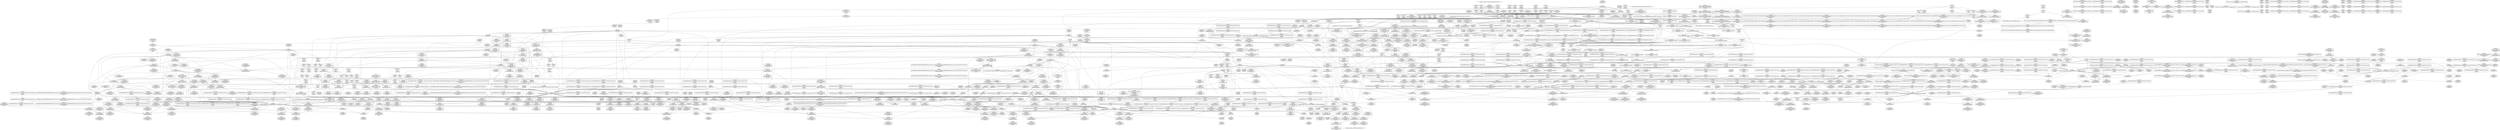 digraph {
	CE0x58c3a50 [shape=record,shape=Mrecord,label="{CE0x58c3a50|i64_5|*Constant*|*SummSink*}"]
	CE0x5872340 [shape=record,shape=Mrecord,label="{CE0x5872340|rcu_lock_acquire:__here|*SummSink*}"]
	CE0x5908a10 [shape=record,shape=Mrecord,label="{CE0x5908a10|rcu_read_unlock:land.lhs.true|*SummSink*}"]
	CE0x5867ae0 [shape=record,shape=Mrecord,label="{CE0x5867ae0|avc_has_perm:ssid|Function::avc_has_perm&Arg::ssid::|*SummSource*}"]
	CE0x584c110 [shape=record,shape=Mrecord,label="{CE0x584c110|_call_void___llvm_gcov_indirect_counter_increment(i32*___llvm_gcov_global_state_pred158,_i64**_getelementptr_inbounds_(_4_x_i64*_,_4_x_i64*_*___llvm_gcda_edge_table157,_i64_0,_i64_1)),_!dbg_!27713|security/selinux/hooks.c,2056|*SummSink*}"]
	CE0x5872990 [shape=record,shape=Mrecord,label="{CE0x5872990|selinux_syslog:tmp7|security/selinux/hooks.c,2063}"]
	CE0x5903540 [shape=record,shape=Mrecord,label="{CE0x5903540|rcu_lock_acquire:tmp|*SummSource*}"]
	CE0x5911270 [shape=record,shape=Mrecord,label="{CE0x5911270|rcu_read_unlock:tmp20|include/linux/rcupdate.h,933|*SummSink*}"]
	CE0x586db80 [shape=record,shape=Mrecord,label="{CE0x586db80|i64*_getelementptr_inbounds_(_11_x_i64_,_11_x_i64_*___llvm_gcov_ctr132,_i64_0,_i64_1)|*Constant*|*SummSource*}"]
	CE0x5939620 [shape=record,shape=Mrecord,label="{CE0x5939620|rcu_lock_release:tmp4|include/linux/rcupdate.h,423|*SummSink*}"]
	CE0x5940f70 [shape=record,shape=Mrecord,label="{CE0x5940f70|__preempt_count_sub:tmp2|*SummSource*}"]
	CE0x58fa900 [shape=record,shape=Mrecord,label="{CE0x58fa900|rcu_read_lock:tmp17|include/linux/rcupdate.h,882|*SummSink*}"]
	CE0x585d4b0 [shape=record,shape=Mrecord,label="{CE0x585d4b0|GLOBAL:__llvm_gcov_indirect_counter_increment|*Constant*|*SummSink*}"]
	CE0x585f2e0 [shape=record,shape=Mrecord,label="{CE0x585f2e0|__llvm_gcov_indirect_counter_increment:tmp|*SummSink*}"]
	CE0x58b66f0 [shape=record,shape=Mrecord,label="{CE0x58b66f0|rcu_lock_acquire:tmp3|*SummSink*}"]
	CE0x58fb380 [shape=record,shape=Mrecord,label="{CE0x58fb380|_call_void_lockdep_rcu_suspicious(i8*_getelementptr_inbounds_(_25_x_i8_,_25_x_i8_*_.str45,_i32_0,_i32_0),_i32_883,_i8*_getelementptr_inbounds_(_42_x_i8_,_42_x_i8_*_.str46,_i32_0,_i32_0))_#10,_!dbg_!27728|include/linux/rcupdate.h,882}"]
	CE0x5918b20 [shape=record,shape=Mrecord,label="{CE0x5918b20|__preempt_count_add:do.body|*SummSink*}"]
	CE0x58ada40 [shape=record,shape=Mrecord,label="{CE0x58ada40|get_current:tmp4|./arch/x86/include/asm/current.h,14}"]
	CE0x5937760 [shape=record,shape=Mrecord,label="{CE0x5937760|__preempt_count_sub:bb}"]
	CE0x58e83f0 [shape=record,shape=Mrecord,label="{CE0x58e83f0|__preempt_count_add:tmp|*SummSink*}"]
	CE0x596e8d0 [shape=record,shape=Mrecord,label="{CE0x596e8d0|__rcu_read_unlock:tmp1}"]
	CE0x593d5e0 [shape=record,shape=Mrecord,label="{CE0x593d5e0|i64_ptrtoint_(i8*_blockaddress(_rcu_lock_release,_%__here)_to_i64)|*Constant*|*SummSource*}"]
	CE0x58b1be0 [shape=record,shape=Mrecord,label="{CE0x58b1be0|avc_has_perm:requested|Function::avc_has_perm&Arg::requested::|*SummSource*}"]
	CE0x5855720 [shape=record,shape=Mrecord,label="{CE0x5855720|i32_6|*Constant*|*SummSource*}"]
	CE0x58d2010 [shape=record,shape=Mrecord,label="{CE0x58d2010|__rcu_read_lock:tmp1|*SummSink*}"]
	CE0x58b0930 [shape=record,shape=Mrecord,label="{CE0x58b0930|GLOBAL:task_sid|*Constant*}"]
	CE0x59106e0 [shape=record,shape=Mrecord,label="{CE0x59106e0|i64*_getelementptr_inbounds_(_11_x_i64_,_11_x_i64_*___llvm_gcov_ctr132,_i64_0,_i64_9)|*Constant*|*SummSink*}"]
	CE0x586ddb0 [shape=record,shape=Mrecord,label="{CE0x586ddb0|task_sid:tobool1|security/selinux/hooks.c,208|*SummSource*}"]
	CE0x584b280 [shape=record,shape=Mrecord,label="{CE0x584b280|rcu_read_lock:call|include/linux/rcupdate.h,882|*SummSink*}"]
	CE0x596a5e0 [shape=record,shape=Mrecord,label="{CE0x596a5e0|__preempt_count_add:tmp3|*SummSource*}"]
	CE0x5865360 [shape=record,shape=Mrecord,label="{CE0x5865360|selinux_syslog:call3|security/selinux/hooks.c,2062}"]
	CE0x58c7440 [shape=record,shape=Mrecord,label="{CE0x58c7440|cred_sid:tmp4|*LoadInst*|security/selinux/hooks.c,196|*SummSink*}"]
	CE0x596a360 [shape=record,shape=Mrecord,label="{CE0x596a360|_call_void_mcount()_#3|*SummSource*}"]
	CE0x58851e0 [shape=record,shape=Mrecord,label="{CE0x58851e0|task_sid:tmp24|security/selinux/hooks.c,208}"]
	CE0x5859870 [shape=record,shape=Mrecord,label="{CE0x5859870|i32_1|*Constant*}"]
	CE0x58f7e90 [shape=record,shape=Mrecord,label="{CE0x58f7e90|i64*_getelementptr_inbounds_(_11_x_i64_,_11_x_i64_*___llvm_gcov_ctr127,_i64_0,_i64_8)|*Constant*}"]
	CE0x58fc000 [shape=record,shape=Mrecord,label="{CE0x58fc000|rcu_read_lock:tmp19|include/linux/rcupdate.h,882|*SummSource*}"]
	CE0x58766a0 [shape=record,shape=Mrecord,label="{CE0x58766a0|selinux_syslog:entry}"]
	CE0x5911d50 [shape=record,shape=Mrecord,label="{CE0x5911d50|i64*_getelementptr_inbounds_(_11_x_i64_,_11_x_i64_*___llvm_gcov_ctr132,_i64_0,_i64_10)|*Constant*|*SummSink*}"]
	CE0x5867680 [shape=record,shape=Mrecord,label="{CE0x5867680|avc_has_perm:entry|*SummSink*}"]
	CE0x58bff20 [shape=record,shape=Mrecord,label="{CE0x58bff20|task_sid:tmp20|security/selinux/hooks.c,208}"]
	CE0x58ad390 [shape=record,shape=Mrecord,label="{CE0x58ad390|_call_void_lockdep_rcu_suspicious(i8*_getelementptr_inbounds_(_25_x_i8_,_25_x_i8_*_.str3,_i32_0,_i32_0),_i32_208,_i8*_getelementptr_inbounds_(_41_x_i8_,_41_x_i8_*_.str44,_i32_0,_i32_0))_#10,_!dbg_!27732|security/selinux/hooks.c,208|*SummSource*}"]
	CE0x5910bb0 [shape=record,shape=Mrecord,label="{CE0x5910bb0|rcu_read_unlock:tmp19|include/linux/rcupdate.h,933}"]
	CE0x596d6a0 [shape=record,shape=Mrecord,label="{CE0x596d6a0|__preempt_count_sub:sub|./arch/x86/include/asm/preempt.h,77}"]
	CE0x596cd50 [shape=record,shape=Mrecord,label="{CE0x596cd50|__preempt_count_sub:entry|*SummSource*}"]
	CE0x593d740 [shape=record,shape=Mrecord,label="{CE0x593d740|i64*_getelementptr_inbounds_(_4_x_i64_,_4_x_i64_*___llvm_gcov_ctr133,_i64_0,_i64_3)|*Constant*}"]
	CE0x585c610 [shape=record,shape=Mrecord,label="{CE0x585c610|avc_has_perm:tclass|Function::avc_has_perm&Arg::tclass::|*SummSink*}"]
	CE0x58c34f0 [shape=record,shape=Mrecord,label="{CE0x58c34f0|task_sid:tmp6|security/selinux/hooks.c,208}"]
	CE0x588fa00 [shape=record,shape=Mrecord,label="{CE0x588fa00|__llvm_gcov_indirect_counter_increment:counters|Function::__llvm_gcov_indirect_counter_increment&Arg::counters::|*SummSource*}"]
	CE0x741d640 [shape=record,shape=Mrecord,label="{CE0x741d640|%struct.task_struct*_(%struct.task_struct**)*_asm_movq_%gs:$_1:P_,$0_,_r,im,_dirflag_,_fpsr_,_flags_|*SummSink*}"]
	CE0x58f5870 [shape=record,shape=Mrecord,label="{CE0x58f5870|rcu_read_unlock:tmp6|include/linux/rcupdate.h,933|*SummSource*}"]
	CE0x5880cd0 [shape=record,shape=Mrecord,label="{CE0x5880cd0|_ret_i32_%rc.0,_!dbg_!27725|security/selinux/hooks.c,2073|*SummSink*}"]
	CE0x58823e0 [shape=record,shape=Mrecord,label="{CE0x58823e0|task_sid:tmp3|*SummSource*}"]
	CE0x5855070 [shape=record,shape=Mrecord,label="{CE0x5855070|selinux_syslog:type|Function::selinux_syslog&Arg::type::|*SummSource*}"]
	CE0x58a3b50 [shape=record,shape=Mrecord,label="{CE0x58a3b50|_call_void___rcu_read_lock()_#10,_!dbg_!27710|include/linux/rcupdate.h,879|*SummSource*}"]
	CE0x5900ab0 [shape=record,shape=Mrecord,label="{CE0x5900ab0|rcu_read_unlock:tmp2|*SummSink*}"]
	CE0x590b130 [shape=record,shape=Mrecord,label="{CE0x590b130|_call_void_asm_sideeffect_,_memory_,_dirflag_,_fpsr_,_flags_()_#3,_!dbg_!27711,_!srcloc_!27714|include/linux/rcupdate.h,244|*SummSource*}"]
	CE0x58f8b80 [shape=record,shape=Mrecord,label="{CE0x58f8b80|i8*_getelementptr_inbounds_(_25_x_i8_,_25_x_i8_*_.str45,_i32_0,_i32_0)|*Constant*|*SummSource*}"]
	CE0x58bcab0 [shape=record,shape=Mrecord,label="{CE0x58bcab0|_call_void_mcount()_#3|*SummSink*}"]
	CE0x58c3b80 [shape=record,shape=Mrecord,label="{CE0x58c3b80|task_sid:tmp10|security/selinux/hooks.c,208|*SummSink*}"]
	CE0x5907e10 [shape=record,shape=Mrecord,label="{CE0x5907e10|__preempt_count_add:val|Function::__preempt_count_add&Arg::val::|*SummSource*}"]
	CE0x5858460 [shape=record,shape=Mrecord,label="{CE0x5858460|i64*_null|*Constant*}"]
	CE0x5877760 [shape=record,shape=Mrecord,label="{CE0x5877760|i32_1|*Constant*}"]
	CE0x59180d0 [shape=record,shape=Mrecord,label="{CE0x59180d0|rcu_lock_release:tmp3|*SummSink*}"]
	CE0x5917570 [shape=record,shape=Mrecord,label="{CE0x5917570|_ret_void,_!dbg_!27717|include/linux/rcupdate.h,245}"]
	CE0x5904240 [shape=record,shape=Mrecord,label="{CE0x5904240|rcu_read_unlock:tobool|include/linux/rcupdate.h,933|*SummSink*}"]
	CE0x58e85b0 [shape=record,shape=Mrecord,label="{CE0x58e85b0|GLOBAL:__preempt_count|Global_var:__preempt_count}"]
	CE0x5880070 [shape=record,shape=Mrecord,label="{CE0x5880070|selinux_syslog:tmp10|security/selinux/hooks.c,2073|*SummSink*}"]
	CE0x5856c70 [shape=record,shape=Mrecord,label="{CE0x5856c70|selinux_syslog:bb}"]
	CE0x58b9810 [shape=record,shape=Mrecord,label="{CE0x58b9810|rcu_read_lock:tmp6|include/linux/rcupdate.h,882|*SummSink*}"]
	CE0x5902ba0 [shape=record,shape=Mrecord,label="{CE0x5902ba0|__rcu_read_lock:tmp4|include/linux/rcupdate.h,239|*SummSource*}"]
	CE0x58bcda0 [shape=record,shape=Mrecord,label="{CE0x58bcda0|__preempt_count_add:tmp5|./arch/x86/include/asm/preempt.h,72}"]
	CE0x5855280 [shape=record,shape=Mrecord,label="{CE0x5855280|selinux_syslog:tmp1}"]
	CE0x593a830 [shape=record,shape=Mrecord,label="{CE0x593a830|GLOBAL:lock_release|*Constant*}"]
	CE0x58b5020 [shape=record,shape=Mrecord,label="{CE0x58b5020|_call_void_rcu_lock_acquire(%struct.lockdep_map*_rcu_lock_map)_#10,_!dbg_!27711|include/linux/rcupdate.h,881|*SummSource*}"]
	CE0x5980570 [shape=record,shape=Mrecord,label="{CE0x5980570|__preempt_count_sub:do.body}"]
	CE0x5878130 [shape=record,shape=Mrecord,label="{CE0x5878130|GLOBAL:task_has_system|*Constant*|*SummSource*}"]
	CE0x5906d40 [shape=record,shape=Mrecord,label="{CE0x5906d40|rcu_lock_acquire:tmp2}"]
	CE0x5904dc0 [shape=record,shape=Mrecord,label="{CE0x5904dc0|rcu_lock_acquire:tmp1|*SummSource*}"]
	CE0x5859be0 [shape=record,shape=Mrecord,label="{CE0x5859be0|i32_1|*Constant*|*SummSource*}"]
	CE0x58c3d40 [shape=record,shape=Mrecord,label="{CE0x58c3d40|i64_4|*Constant*|*SummSource*}"]
	CE0x5864db0 [shape=record,shape=Mrecord,label="{CE0x5864db0|_ret_i32_%call7,_!dbg_!27749|security/selinux/hooks.c,210|*SummSource*}"]
	CE0x58f2090 [shape=record,shape=Mrecord,label="{CE0x58f2090|rcu_read_lock:tmp8|include/linux/rcupdate.h,882|*SummSink*}"]
	CE0x58be1a0 [shape=record,shape=Mrecord,label="{CE0x58be1a0|GLOBAL:lockdep_rcu_suspicious|*Constant*|*SummSink*}"]
	CE0x58b2b50 [shape=record,shape=Mrecord,label="{CE0x58b2b50|i64*_getelementptr_inbounds_(_11_x_i64_,_11_x_i64_*___llvm_gcov_ctr132,_i64_0,_i64_1)|*Constant*|*SummSink*}"]
	CE0x587e600 [shape=record,shape=Mrecord,label="{CE0x587e600|rcu_read_lock:tmp7|include/linux/rcupdate.h,882|*SummSource*}"]
	CE0x5871a50 [shape=record,shape=Mrecord,label="{CE0x5871a50|task_sid:entry|*SummSource*}"]
	CE0x58770e0 [shape=record,shape=Mrecord,label="{CE0x58770e0|task_has_system:tmp3|*SummSource*}"]
	CE0x58867e0 [shape=record,shape=Mrecord,label="{CE0x58867e0|task_sid:tmp25|security/selinux/hooks.c,208|*SummSink*}"]
	CE0x59189d0 [shape=record,shape=Mrecord,label="{CE0x59189d0|__preempt_count_add:do.end|*SummSource*}"]
	CE0x58fc070 [shape=record,shape=Mrecord,label="{CE0x58fc070|rcu_read_lock:tmp19|include/linux/rcupdate.h,882|*SummSink*}"]
	CE0x58f2790 [shape=record,shape=Mrecord,label="{CE0x58f2790|i64_4|*Constant*}"]
	CE0x593c970 [shape=record,shape=Mrecord,label="{CE0x593c970|__rcu_read_lock:do.end}"]
	CE0x58aa110 [shape=record,shape=Mrecord,label="{CE0x58aa110|GLOBAL:__llvm_gcov_ctr126|Global_var:__llvm_gcov_ctr126}"]
	CE0x741d4d0 [shape=record,shape=Mrecord,label="{CE0x741d4d0|%struct.task_struct*_(%struct.task_struct**)*_asm_movq_%gs:$_1:P_,$0_,_r,im,_dirflag_,_fpsr_,_flags_}"]
	CE0x58b2150 [shape=record,shape=Mrecord,label="{CE0x58b2150|avc_has_perm:auditdata|Function::avc_has_perm&Arg::auditdata::|*SummSink*}"]
	CE0x58c0ec0 [shape=record,shape=Mrecord,label="{CE0x58c0ec0|rcu_read_lock:entry}"]
	CE0x586beb0 [shape=record,shape=Mrecord,label="{CE0x586beb0|task_sid:tmp17|security/selinux/hooks.c,208|*SummSource*}"]
	CE0x58be610 [shape=record,shape=Mrecord,label="{CE0x58be610|i8*_getelementptr_inbounds_(_25_x_i8_,_25_x_i8_*_.str3,_i32_0,_i32_0)|*Constant*|*SummSink*}"]
	CE0x5872ba0 [shape=record,shape=Mrecord,label="{CE0x5872ba0|task_has_system:tsk|Function::task_has_system&Arg::tsk::|*SummSink*}"]
	CE0x5908600 [shape=record,shape=Mrecord,label="{CE0x5908600|__preempt_count_add:entry}"]
	CE0x59023c0 [shape=record,shape=Mrecord,label="{CE0x59023c0|_ret_void,_!dbg_!27719|./arch/x86/include/asm/preempt.h,73|*SummSink*}"]
	CE0x5877960 [shape=record,shape=Mrecord,label="{CE0x5877960|cred_sid:sid|security/selinux/hooks.c,197|*SummSource*}"]
	CE0x5906560 [shape=record,shape=Mrecord,label="{CE0x5906560|__preempt_count_add:entry|*SummSink*}"]
	CE0x5915860 [shape=record,shape=Mrecord,label="{CE0x5915860|GLOBAL:rcu_lock_release|*Constant*|*SummSink*}"]
	CE0x58e8830 [shape=record,shape=Mrecord,label="{CE0x58e8830|i64*_getelementptr_inbounds_(_4_x_i64_,_4_x_i64_*___llvm_gcov_ctr135,_i64_0,_i64_3)|*Constant*|*SummSink*}"]
	CE0x586b620 [shape=record,shape=Mrecord,label="{CE0x586b620|task_sid:tmp15|security/selinux/hooks.c,208|*SummSink*}"]
	CE0x58682d0 [shape=record,shape=Mrecord,label="{CE0x58682d0|task_has_system:entry}"]
	CE0x587da40 [shape=record,shape=Mrecord,label="{CE0x587da40|i64*_getelementptr_inbounds_(_17_x_i64_,_17_x_i64_*___llvm_gcov_ctr156,_i64_0,_i64_15)|*Constant*|*SummSource*}"]
	CE0x5862760 [shape=record,shape=Mrecord,label="{CE0x5862760|i64*_getelementptr_inbounds_(_2_x_i64_,_2_x_i64_*___llvm_gcov_ctr98,_i64_0,_i64_1)|*Constant*|*SummSink*}"]
	CE0x58ccce0 [shape=record,shape=Mrecord,label="{CE0x58ccce0|GLOBAL:__rcu_read_lock|*Constant*}"]
	CE0x5922ca0 [shape=record,shape=Mrecord,label="{CE0x5922ca0|i64*_getelementptr_inbounds_(_4_x_i64_,_4_x_i64_*___llvm_gcov_ctr134,_i64_0,_i64_2)|*Constant*}"]
	CE0x593a1b0 [shape=record,shape=Mrecord,label="{CE0x593a1b0|_call_void_lock_release(%struct.lockdep_map*_%map,_i32_1,_i64_ptrtoint_(i8*_blockaddress(_rcu_lock_release,_%__here)_to_i64))_#10,_!dbg_!27716|include/linux/rcupdate.h,423|*SummSource*}"]
	CE0x59104f0 [shape=record,shape=Mrecord,label="{CE0x59104f0|i64*_getelementptr_inbounds_(_11_x_i64_,_11_x_i64_*___llvm_gcov_ctr132,_i64_0,_i64_9)|*Constant*|*SummSource*}"]
	CE0x598e170 [shape=record,shape=Mrecord,label="{CE0x598e170|i64*_getelementptr_inbounds_(_4_x_i64_,_4_x_i64_*___llvm_gcov_ctr135,_i64_0,_i64_2)|*Constant*}"]
	CE0x596cdc0 [shape=record,shape=Mrecord,label="{CE0x596cdc0|__preempt_count_sub:entry}"]
	CE0x58884f0 [shape=record,shape=Mrecord,label="{CE0x58884f0|cred_sid:entry|*SummSource*}"]
	CE0x590c150 [shape=record,shape=Mrecord,label="{CE0x590c150|rcu_read_unlock:if.then|*SummSink*}"]
	CE0x58f1700 [shape=record,shape=Mrecord,label="{CE0x58f1700|_call_void_mcount()_#3|*SummSource*}"]
	CE0x58f79f0 [shape=record,shape=Mrecord,label="{CE0x58f79f0|rcu_read_lock:tmp16|include/linux/rcupdate.h,882}"]
	CE0x58f6b70 [shape=record,shape=Mrecord,label="{CE0x58f6b70|rcu_read_lock:tmp13|include/linux/rcupdate.h,882}"]
	CE0x59296d0 [shape=record,shape=Mrecord,label="{CE0x59296d0|i8*_undef|*Constant*|*SummSink*}"]
	CE0x58d0fd0 [shape=record,shape=Mrecord,label="{CE0x58d0fd0|rcu_read_lock:if.end|*SummSink*}"]
	CE0x5878720 [shape=record,shape=Mrecord,label="{CE0x5878720|get_current:tmp4|./arch/x86/include/asm/current.h,14|*SummSink*}"]
	CE0x58c46e0 [shape=record,shape=Mrecord,label="{CE0x58c46e0|get_current:tmp}"]
	CE0x596dea0 [shape=record,shape=Mrecord,label="{CE0x596dea0|__preempt_count_add:tmp|*SummSource*}"]
	CE0x5909550 [shape=record,shape=Mrecord,label="{CE0x5909550|_call_void_lock_acquire(%struct.lockdep_map*_%map,_i32_0,_i32_0,_i32_2,_i32_0,_%struct.lockdep_map*_null,_i64_ptrtoint_(i8*_blockaddress(_rcu_lock_acquire,_%__here)_to_i64))_#10,_!dbg_!27716|include/linux/rcupdate.h,418|*SummSink*}"]
	CE0x59161d0 [shape=record,shape=Mrecord,label="{CE0x59161d0|GLOBAL:__rcu_read_unlock|*Constant*}"]
	CE0x59119c0 [shape=record,shape=Mrecord,label="{CE0x59119c0|rcu_read_unlock:tmp21|include/linux/rcupdate.h,935|*SummSource*}"]
	CE0x5912150 [shape=record,shape=Mrecord,label="{CE0x5912150|rcu_read_unlock:tmp22|include/linux/rcupdate.h,935|*SummSource*}"]
	CE0x5926d80 [shape=record,shape=Mrecord,label="{CE0x5926d80|i64*_getelementptr_inbounds_(_4_x_i64_,_4_x_i64_*___llvm_gcov_ctr134,_i64_0,_i64_2)|*Constant*|*SummSink*}"]
	CE0x58f2330 [shape=record,shape=Mrecord,label="{CE0x58f2330|rcu_read_lock:tobool1|include/linux/rcupdate.h,882|*SummSource*}"]
	CE0x5926b70 [shape=record,shape=Mrecord,label="{CE0x5926b70|__preempt_count_add:tmp3}"]
	CE0x585d230 [shape=record,shape=Mrecord,label="{CE0x585d230|__llvm_gcov_indirect_counter_increment:tmp1}"]
	CE0x584c010 [shape=record,shape=Mrecord,label="{CE0x584c010|selinux_syslog:sw.default|*SummSource*}"]
	CE0x5909ae0 [shape=record,shape=Mrecord,label="{CE0x5909ae0|rcu_read_unlock:tmp11|include/linux/rcupdate.h,933}"]
	CE0x58a9660 [shape=record,shape=Mrecord,label="{CE0x58a9660|rcu_read_lock:do.body|*SummSource*}"]
	CE0x58ba2f0 [shape=record,shape=Mrecord,label="{CE0x58ba2f0|rcu_read_lock:tobool|include/linux/rcupdate.h,882|*SummSource*}"]
	CE0x5857cc0 [shape=record,shape=Mrecord,label="{CE0x5857cc0|_ret_%struct.task_struct*_%tmp4,_!dbg_!27714|./arch/x86/include/asm/current.h,14|*SummSink*}"]
	CE0x58ae900 [shape=record,shape=Mrecord,label="{CE0x58ae900|cred_sid:tmp3}"]
	CE0x593a8a0 [shape=record,shape=Mrecord,label="{CE0x593a8a0|GLOBAL:lock_release|*Constant*|*SummSource*}"]
	CE0x587deb0 [shape=record,shape=Mrecord,label="{CE0x587deb0|rcu_read_lock:land.lhs.true|*SummSource*}"]
	CE0x59239b0 [shape=record,shape=Mrecord,label="{CE0x59239b0|void_(i32*,_i32,_i32*)*_asm_addl_$1,_%gs:$0_,_*m,ri,*m,_dirflag_,_fpsr_,_flags_|*SummSource*}"]
	CE0x5886090 [shape=record,shape=Mrecord,label="{CE0x5886090|i64*_getelementptr_inbounds_(_13_x_i64_,_13_x_i64_*___llvm_gcov_ctr126,_i64_0,_i64_11)|*Constant*|*SummSink*}"]
	CE0x58c9c80 [shape=record,shape=Mrecord,label="{CE0x58c9c80|task_sid:do.end6}"]
	CE0x5888f20 [shape=record,shape=Mrecord,label="{CE0x5888f20|rcu_read_lock:tmp11|include/linux/rcupdate.h,882|*SummSink*}"]
	CE0x586b6f0 [shape=record,shape=Mrecord,label="{CE0x586b6f0|task_sid:tmp17|security/selinux/hooks.c,208}"]
	CE0x5925ed0 [shape=record,shape=Mrecord,label="{CE0x5925ed0|__preempt_count_sub:tmp5|./arch/x86/include/asm/preempt.h,77}"]
	CE0x5911fb0 [shape=record,shape=Mrecord,label="{CE0x5911fb0|rcu_read_unlock:tmp22|include/linux/rcupdate.h,935}"]
	CE0x58e7730 [shape=record,shape=Mrecord,label="{CE0x58e7730|__preempt_count_sub:val|Function::__preempt_count_sub&Arg::val::|*SummSink*}"]
	"CONST[source:0(mediator),value:2(dynamic)][purpose:{subject}]"
	CE0x58ffde0 [shape=record,shape=Mrecord,label="{CE0x58ffde0|rcu_read_unlock:tmp9|include/linux/rcupdate.h,933}"]
	CE0x592dd20 [shape=record,shape=Mrecord,label="{CE0x592dd20|COLLAPSED:_GCMRE___llvm_gcov_ctr129_internal_global_4_x_i64_zeroinitializer:_elem_0:default:}"]
	CE0x58fa820 [shape=record,shape=Mrecord,label="{CE0x58fa820|rcu_read_lock:tmp17|include/linux/rcupdate.h,882}"]
	CE0x58c6540 [shape=record,shape=Mrecord,label="{CE0x58c6540|rcu_read_lock:tmp|*SummSink*}"]
	CE0x58f24e0 [shape=record,shape=Mrecord,label="{CE0x58f24e0|i64_5|*Constant*}"]
	CE0x58f9260 [shape=record,shape=Mrecord,label="{CE0x58f9260|i32_883|*Constant*}"]
	CE0x58b3c40 [shape=record,shape=Mrecord,label="{CE0x58b3c40|task_sid:tmp21|security/selinux/hooks.c,208}"]
	CE0x58af720 [shape=record,shape=Mrecord,label="{CE0x58af720|task_sid:call|security/selinux/hooks.c,208|*SummSource*}"]
	CE0x58c5f60 [shape=record,shape=Mrecord,label="{CE0x58c5f60|_call_void_rcu_lock_acquire(%struct.lockdep_map*_rcu_lock_map)_#10,_!dbg_!27711|include/linux/rcupdate.h,881}"]
	CE0x5906c30 [shape=record,shape=Mrecord,label="{CE0x5906c30|i64*_getelementptr_inbounds_(_11_x_i64_,_11_x_i64_*___llvm_gcov_ctr132,_i64_0,_i64_0)|*Constant*}"]
	CE0x5874700 [shape=record,shape=Mrecord,label="{CE0x5874700|task_sid:tmp7|security/selinux/hooks.c,208|*SummSink*}"]
	CE0x5908130 [shape=record,shape=Mrecord,label="{CE0x5908130|rcu_read_unlock:tmp5|include/linux/rcupdate.h,933|*SummSource*}"]
	CE0x5874e70 [shape=record,shape=Mrecord,label="{CE0x5874e70|selinux_syslog:tmp8|security/selinux/hooks.c,2070}"]
	CE0x5854fc0 [shape=record,shape=Mrecord,label="{CE0x5854fc0|i32_4|*Constant*|*SummSink*}"]
	CE0x590b760 [shape=record,shape=Mrecord,label="{CE0x590b760|i64*_getelementptr_inbounds_(_4_x_i64_,_4_x_i64_*___llvm_gcov_ctr130,_i64_0,_i64_1)|*Constant*|*SummSource*}"]
	CE0x58871a0 [shape=record,shape=Mrecord,label="{CE0x58871a0|i64*_getelementptr_inbounds_(_13_x_i64_,_13_x_i64_*___llvm_gcov_ctr126,_i64_0,_i64_12)|*Constant*|*SummSink*}"]
	CE0x58b67b0 [shape=record,shape=Mrecord,label="{CE0x58b67b0|_call_void_mcount()_#3}"]
	CE0x585b830 [shape=record,shape=Mrecord,label="{CE0x585b830|avc_has_perm:ssid|Function::avc_has_perm&Arg::ssid::|*SummSink*}"]
	CE0x596eb50 [shape=record,shape=Mrecord,label="{CE0x596eb50|__preempt_count_add:tmp2}"]
	CE0x596af40 [shape=record,shape=Mrecord,label="{CE0x596af40|__preempt_count_sub:tmp|*SummSink*}"]
	CE0x58f7880 [shape=record,shape=Mrecord,label="{CE0x58f7880|rcu_read_lock:tmp15|include/linux/rcupdate.h,882|*SummSink*}"]
	CE0x58b4cb0 [shape=record,shape=Mrecord,label="{CE0x58b4cb0|_call_void_rcu_lock_acquire(%struct.lockdep_map*_rcu_lock_map)_#10,_!dbg_!27711|include/linux/rcupdate.h,881|*SummSink*}"]
	CE0x586c580 [shape=record,shape=Mrecord,label="{CE0x586c580|task_sid:tmp18|security/selinux/hooks.c,208}"]
	CE0x58d0930 [shape=record,shape=Mrecord,label="{CE0x58d0930|rcu_read_lock:tmp}"]
	CE0x58bb0b0 [shape=record,shape=Mrecord,label="{CE0x58bb0b0|rcu_read_unlock:entry|*SummSink*}"]
	CE0x5924f10 [shape=record,shape=Mrecord,label="{CE0x5924f10|__rcu_read_lock:do.body|*SummSink*}"]
	CE0x5884160 [shape=record,shape=Mrecord,label="{CE0x5884160|i32_0|*Constant*}"]
	CE0x590c680 [shape=record,shape=Mrecord,label="{CE0x590c680|_call_void_asm_sideeffect_,_memory_,_dirflag_,_fpsr_,_flags_()_#3,_!dbg_!27711,_!srcloc_!27714|include/linux/rcupdate.h,244}"]
	CE0x58fa890 [shape=record,shape=Mrecord,label="{CE0x58fa890|rcu_read_lock:tmp17|include/linux/rcupdate.h,882|*SummSource*}"]
	CE0x593f090 [shape=record,shape=Mrecord,label="{CE0x593f090|i64*_getelementptr_inbounds_(_4_x_i64_,_4_x_i64_*___llvm_gcov_ctr129,_i64_0,_i64_0)|*Constant*}"]
	CE0x598d270 [shape=record,shape=Mrecord,label="{CE0x598d270|__preempt_count_sub:tmp7|./arch/x86/include/asm/preempt.h,78|*SummSource*}"]
	CE0x58f5950 [shape=record,shape=Mrecord,label="{CE0x58f5950|rcu_read_unlock:tmp7|include/linux/rcupdate.h,933}"]
	CE0x587c5c0 [shape=record,shape=Mrecord,label="{CE0x587c5c0|selinux_syslog:call4|security/selinux/hooks.c,2062|*SummSink*}"]
	CE0x5869890 [shape=record,shape=Mrecord,label="{CE0x5869890|_call_void_mcount()_#3}"]
	CE0x58fcf80 [shape=record,shape=Mrecord,label="{CE0x58fcf80|i64*_getelementptr_inbounds_(_11_x_i64_,_11_x_i64_*___llvm_gcov_ctr127,_i64_0,_i64_10)|*Constant*|*SummSink*}"]
	CE0x5862610 [shape=record,shape=Mrecord,label="{CE0x5862610|selinux_syslog:type|Function::selinux_syslog&Arg::type::|*SummSink*}"]
	CE0x58abe10 [shape=record,shape=Mrecord,label="{CE0x58abe10|task_has_system:call1|security/selinux/hooks.c,1594}"]
	CE0x58f0fa0 [shape=record,shape=Mrecord,label="{CE0x58f0fa0|i64*_getelementptr_inbounds_(_4_x_i64_,_4_x_i64_*___llvm_gcov_ctr128,_i64_0,_i64_2)|*Constant*|*SummSink*}"]
	CE0x588abb0 [shape=record,shape=Mrecord,label="{CE0x588abb0|cred_sid:tmp5|security/selinux/hooks.c,196|*SummSink*}"]
	CE0x58fb9a0 [shape=record,shape=Mrecord,label="{CE0x58fb9a0|_call_void_lockdep_rcu_suspicious(i8*_getelementptr_inbounds_(_25_x_i8_,_25_x_i8_*_.str45,_i32_0,_i32_0),_i32_883,_i8*_getelementptr_inbounds_(_42_x_i8_,_42_x_i8_*_.str46,_i32_0,_i32_0))_#10,_!dbg_!27728|include/linux/rcupdate.h,882|*SummSink*}"]
	CE0x5880250 [shape=record,shape=Mrecord,label="{CE0x5880250|selinux_syslog:tmp11|security/selinux/hooks.c,2073}"]
	CE0x585e140 [shape=record,shape=Mrecord,label="{CE0x585e140|_call_void_mcount()_#3|*SummSink*}"]
	CE0x58c7680 [shape=record,shape=Mrecord,label="{CE0x58c7680|i64_6|*Constant*}"]
	CE0x5886d00 [shape=record,shape=Mrecord,label="{CE0x5886d00|i64*_getelementptr_inbounds_(_13_x_i64_,_13_x_i64_*___llvm_gcov_ctr126,_i64_0,_i64_12)|*Constant*}"]
	CE0x5859e60 [shape=record,shape=Mrecord,label="{CE0x5859e60|selinux_syslog:call|security/selinux/hooks.c,2056|*SummSink*}"]
	CE0x58a4920 [shape=record,shape=Mrecord,label="{CE0x58a4920|rcu_read_lock:tmp5|include/linux/rcupdate.h,882}"]
	CE0x58ab580 [shape=record,shape=Mrecord,label="{CE0x58ab580|i32_22|*Constant*|*SummSink*}"]
	CE0x58a94f0 [shape=record,shape=Mrecord,label="{CE0x58a94f0|rcu_read_lock:do.body}"]
	CE0x5912a70 [shape=record,shape=Mrecord,label="{CE0x5912a70|rcu_read_unlock:tmp18|include/linux/rcupdate.h,933|*SummSource*}"]
	CE0x58c94f0 [shape=record,shape=Mrecord,label="{CE0x58c94f0|i32_77|*Constant*}"]
	CE0x58afa40 [shape=record,shape=Mrecord,label="{CE0x58afa40|cred_sid:tmp2|*SummSink*}"]
	CE0x5881f80 [shape=record,shape=Mrecord,label="{CE0x5881f80|i64*_getelementptr_inbounds_(_17_x_i64_,_17_x_i64_*___llvm_gcov_ctr156,_i64_0,_i64_14)|*Constant*}"]
	CE0x59081a0 [shape=record,shape=Mrecord,label="{CE0x59081a0|rcu_read_unlock:tmp5|include/linux/rcupdate.h,933|*SummSink*}"]
	CE0x58c05e0 [shape=record,shape=Mrecord,label="{CE0x58c05e0|rcu_read_lock:call|include/linux/rcupdate.h,882}"]
	CE0x58b1f90 [shape=record,shape=Mrecord,label="{CE0x58b1f90|%struct.common_audit_data*_null|*Constant*|*SummSource*}"]
	CE0x5887f50 [shape=record,shape=Mrecord,label="{CE0x5887f50|GLOBAL:cred_sid|*Constant*|*SummSource*}"]
	CE0x5925560 [shape=record,shape=Mrecord,label="{CE0x5925560|__rcu_read_unlock:tmp7|include/linux/rcupdate.h,245|*SummSource*}"]
	CE0x58c8530 [shape=record,shape=Mrecord,label="{CE0x58c8530|i64*_getelementptr_inbounds_(_13_x_i64_,_13_x_i64_*___llvm_gcov_ctr126,_i64_0,_i64_0)|*Constant*}"]
	CE0x592dba0 [shape=record,shape=Mrecord,label="{CE0x592dba0|__preempt_count_sub:tmp1}"]
	CE0x587f9c0 [shape=record,shape=Mrecord,label="{CE0x587f9c0|i64*_getelementptr_inbounds_(_2_x_i64_,_2_x_i64_*___llvm_gcov_ctr159,_i64_0,_i64_0)|*Constant*}"]
	CE0x5874790 [shape=record,shape=Mrecord,label="{CE0x5874790|task_sid:tmp8|security/selinux/hooks.c,208}"]
	CE0x586b5b0 [shape=record,shape=Mrecord,label="{CE0x586b5b0|task_sid:tmp15|security/selinux/hooks.c,208|*SummSource*}"]
	CE0x58b6250 [shape=record,shape=Mrecord,label="{CE0x58b6250|rcu_read_unlock:tobool1|include/linux/rcupdate.h,933}"]
	CE0x59276d0 [shape=record,shape=Mrecord,label="{CE0x59276d0|rcu_lock_release:tmp7|*SummSource*}"]
	CE0x58ca610 [shape=record,shape=Mrecord,label="{CE0x58ca610|task_sid:tmp4|*LoadInst*|security/selinux/hooks.c,208|*SummSource*}"]
	CE0x58a5ad0 [shape=record,shape=Mrecord,label="{CE0x58a5ad0|i32_77|*Constant*|*SummSink*}"]
	CE0x587e780 [shape=record,shape=Mrecord,label="{CE0x587e780|rcu_read_lock:tmp7|include/linux/rcupdate.h,882|*SummSink*}"]
	CE0x585e610 [shape=record,shape=Mrecord,label="{CE0x585e610|rcu_read_unlock:tmp2|*SummSource*}"]
	CE0x586c4b0 [shape=record,shape=Mrecord,label="{CE0x586c4b0|i64*_getelementptr_inbounds_(_13_x_i64_,_13_x_i64_*___llvm_gcov_ctr126,_i64_0,_i64_8)|*Constant*|*SummSink*}"]
	CE0x593d2a0 [shape=record,shape=Mrecord,label="{CE0x593d2a0|GLOBAL:lock_release|*Constant*|*SummSink*}"]
	CE0x5916cc0 [shape=record,shape=Mrecord,label="{CE0x5916cc0|GLOBAL:__rcu_read_unlock|*Constant*|*SummSink*}"]
	CE0x58b6450 [shape=record,shape=Mrecord,label="{CE0x58b6450|rcu_read_unlock:tobool1|include/linux/rcupdate.h,933|*SummSink*}"]
	CE0x58a7cd0 [shape=record,shape=Mrecord,label="{CE0x58a7cd0|task_sid:if.then|*SummSource*}"]
	CE0x58f4a40 [shape=record,shape=Mrecord,label="{CE0x58f4a40|rcu_read_lock:tmp10|include/linux/rcupdate.h,882}"]
	CE0x58adf80 [shape=record,shape=Mrecord,label="{CE0x58adf80|_ret_void,_!dbg_!27735|include/linux/rcupdate.h,884}"]
	CE0x596cc80 [shape=record,shape=Mrecord,label="{CE0x596cc80|GLOBAL:__preempt_count_sub|*Constant*|*SummSource*}"]
	CE0x58aebc0 [shape=record,shape=Mrecord,label="{CE0x58aebc0|_call_void_mcount()_#3}"]
	CE0x58adbe0 [shape=record,shape=Mrecord,label="{CE0x58adbe0|i64*_getelementptr_inbounds_(_2_x_i64_,_2_x_i64_*___llvm_gcov_ctr98,_i64_0,_i64_0)|*Constant*|*SummSource*}"]
	CE0x58e3240 [shape=record,shape=Mrecord,label="{CE0x58e3240|GLOBAL:__preempt_count|Global_var:__preempt_count}"]
	CE0x591deb0 [shape=record,shape=Mrecord,label="{CE0x591deb0|i64*_getelementptr_inbounds_(_4_x_i64_,_4_x_i64_*___llvm_gcov_ctr133,_i64_0,_i64_1)|*Constant*|*SummSink*}"]
	CE0x593f9b0 [shape=record,shape=Mrecord,label="{CE0x593f9b0|COLLAPSED:_GCMRE___llvm_gcov_ctr128_internal_global_4_x_i64_zeroinitializer:_elem_0:default:}"]
	CE0x59079a0 [shape=record,shape=Mrecord,label="{CE0x59079a0|rcu_read_unlock:bb|*SummSource*}"]
	CE0x58c65b0 [shape=record,shape=Mrecord,label="{CE0x58c65b0|i64_1|*Constant*}"]
	CE0x5881660 [shape=record,shape=Mrecord,label="{CE0x5881660|task_has_system:tmp|*SummSource*}"]
	CE0x585aa30 [shape=record,shape=Mrecord,label="{CE0x585aa30|_call_void___llvm_gcov_indirect_counter_increment(i32*___llvm_gcov_global_state_pred158,_i64**_getelementptr_inbounds_(_4_x_i64*_,_4_x_i64*_*___llvm_gcda_edge_table157,_i64_0,_i64_2)),_!dbg_!27718|security/selinux/hooks.c,2062|*SummSink*}"]
	CE0x58f69a0 [shape=record,shape=Mrecord,label="{CE0x58f69a0|rcu_read_unlock:tmp13|include/linux/rcupdate.h,933}"]
	CE0x58f01e0 [shape=record,shape=Mrecord,label="{CE0x58f01e0|rcu_read_lock:tmp5|include/linux/rcupdate.h,882|*SummSource*}"]
	CE0x58577b0 [shape=record,shape=Mrecord,label="{CE0x58577b0|selinux_syslog:tmp2|security/selinux/hooks.c,2056|*SummSink*}"]
	CE0x59025a0 [shape=record,shape=Mrecord,label="{CE0x59025a0|_call_void_asm_sideeffect_,_memory_,_dirflag_,_fpsr_,_flags_()_#3,_!dbg_!27714,_!srcloc_!27715|include/linux/rcupdate.h,239}"]
	CE0x5874280 [shape=record,shape=Mrecord,label="{CE0x5874280|get_current:bb|*SummSource*}"]
	CE0x58f92d0 [shape=record,shape=Mrecord,label="{CE0x58f92d0|i32_883|*Constant*|*SummSource*}"]
	CE0x5913bb0 [shape=record,shape=Mrecord,label="{CE0x5913bb0|i32_934|*Constant*|*SummSource*}"]
	CE0x5915d30 [shape=record,shape=Mrecord,label="{CE0x5915d30|rcu_lock_release:entry|*SummSink*}"]
	CE0x586d1b0 [shape=record,shape=Mrecord,label="{CE0x586d1b0|rcu_read_unlock:land.lhs.true2|*SummSink*}"]
	CE0x593b770 [shape=record,shape=Mrecord,label="{CE0x593b770|i64*_getelementptr_inbounds_(_4_x_i64_,_4_x_i64_*___llvm_gcov_ctr128,_i64_0,_i64_0)|*Constant*}"]
	CE0x58fe520 [shape=record,shape=Mrecord,label="{CE0x58fe520|rcu_read_unlock:tmp16|include/linux/rcupdate.h,933|*SummSource*}"]
	CE0x5907560 [shape=record,shape=Mrecord,label="{CE0x5907560|_call_void___preempt_count_add(i32_1)_#10,_!dbg_!27711|include/linux/rcupdate.h,239|*SummSource*}"]
	CE0x58f7ba0 [shape=record,shape=Mrecord,label="{CE0x58f7ba0|rcu_read_lock:tmp16|include/linux/rcupdate.h,882|*SummSource*}"]
	CE0x588a240 [shape=record,shape=Mrecord,label="{CE0x588a240|task_sid:tmp12|security/selinux/hooks.c,208|*SummSource*}"]
	CE0x588a7f0 [shape=record,shape=Mrecord,label="{CE0x588a7f0|task_sid:tobool4|security/selinux/hooks.c,208}"]
	CE0x587f660 [shape=record,shape=Mrecord,label="{CE0x587f660|_call_void_mcount()_#3}"]
	CE0x593c040 [shape=record,shape=Mrecord,label="{CE0x593c040|i64*_getelementptr_inbounds_(_4_x_i64_,_4_x_i64_*___llvm_gcov_ctr134,_i64_0,_i64_1)|*Constant*|*SummSource*}"]
	CE0x593b4e0 [shape=record,shape=Mrecord,label="{CE0x593b4e0|_call_void_asm_addl_$1,_%gs:$0_,_*m,ri,*m,_dirflag_,_fpsr_,_flags_(i32*___preempt_count,_i32_%val,_i32*___preempt_count)_#3,_!dbg_!27714,_!srcloc_!27717|./arch/x86/include/asm/preempt.h,72|*SummSource*}"]
	CE0x58b2270 [shape=record,shape=Mrecord,label="{CE0x58b2270|task_sid:do.body5}"]
	CE0x63df7f0 [shape=record,shape=Mrecord,label="{CE0x63df7f0|_ret_i32_%call1,_!dbg_!27716|security/selinux/hooks.c,1594}"]
	CE0x58a3ae0 [shape=record,shape=Mrecord,label="{CE0x58a3ae0|_call_void___rcu_read_lock()_#10,_!dbg_!27710|include/linux/rcupdate.h,879}"]
	CE0x5855f60 [shape=record,shape=Mrecord,label="{CE0x5855f60|i32_3|*Constant*|*SummSink*}"]
	CE0x590c3d0 [shape=record,shape=Mrecord,label="{CE0x590c3d0|rcu_read_unlock:do.end|*SummSink*}"]
	CE0x588d630 [shape=record,shape=Mrecord,label="{CE0x588d630|_ret_void|*SummSource*}"]
	CE0x585a860 [shape=record,shape=Mrecord,label="{CE0x585a860|_call_void___llvm_gcov_indirect_counter_increment(i32*___llvm_gcov_global_state_pred158,_i64**_getelementptr_inbounds_(_4_x_i64*_,_4_x_i64*_*___llvm_gcda_edge_table157,_i64_0,_i64_2)),_!dbg_!27718|security/selinux/hooks.c,2062}"]
	CE0x5867830 [shape=record,shape=Mrecord,label="{CE0x5867830|avc_has_perm:ssid|Function::avc_has_perm&Arg::ssid::}"]
	CE0x58fcb10 [shape=record,shape=Mrecord,label="{CE0x58fcb10|i64*_getelementptr_inbounds_(_11_x_i64_,_11_x_i64_*___llvm_gcov_ctr127,_i64_0,_i64_10)|*Constant*}"]
	CE0x5908920 [shape=record,shape=Mrecord,label="{CE0x5908920|rcu_read_unlock:land.lhs.true|*SummSource*}"]
	CE0x58fdbb0 [shape=record,shape=Mrecord,label="{CE0x58fdbb0|cred_sid:bb}"]
	CE0x58ae630 [shape=record,shape=Mrecord,label="{CE0x58ae630|task_sid:tmp1|*SummSource*}"]
	CE0x58670b0 [shape=record,shape=Mrecord,label="{CE0x58670b0|i32_(i32,_i32,_i16,_i32,_%struct.common_audit_data*)*_bitcast_(i32_(i32,_i32,_i16,_i32,_%struct.common_audit_data.495*)*_avc_has_perm_to_i32_(i32,_i32,_i16,_i32,_%struct.common_audit_data*)*)|*Constant*|*SummSink*}"]
	CE0x5861570 [shape=record,shape=Mrecord,label="{CE0x5861570|i64**_getelementptr_inbounds_(_4_x_i64*_,_4_x_i64*_*___llvm_gcda_edge_table157,_i64_0,_i64_3)|*Constant*|*SummSink*}"]
	CE0x584f460 [shape=record,shape=Mrecord,label="{CE0x584f460|__llvm_gcov_indirect_counter_increment:predecessor|Function::__llvm_gcov_indirect_counter_increment&Arg::predecessor::|*SummSource*}"]
	CE0x588fb00 [shape=record,shape=Mrecord,label="{CE0x588fb00|i64**_getelementptr_inbounds_(_4_x_i64*_,_4_x_i64*_*___llvm_gcda_edge_table157,_i64_0,_i64_1)|*Constant*|*SummSource*}"]
	CE0x5871e90 [shape=record,shape=Mrecord,label="{CE0x5871e90|selinux_syslog:call4|security/selinux/hooks.c,2062}"]
	CE0x58549c0 [shape=record,shape=Mrecord,label="{CE0x58549c0|i32_8|*Constant*}"]
	CE0x58f7700 [shape=record,shape=Mrecord,label="{CE0x58f7700|rcu_read_lock:tmp15|include/linux/rcupdate.h,882|*SummSource*}"]
	CE0x592be40 [shape=record,shape=Mrecord,label="{CE0x592be40|i64*_getelementptr_inbounds_(_4_x_i64_,_4_x_i64_*___llvm_gcov_ctr133,_i64_0,_i64_0)|*Constant*|*SummSink*}"]
	CE0x5856430 [shape=record,shape=Mrecord,label="{CE0x5856430|i32_3|*Constant*}"]
	CE0x591f8d0 [shape=record,shape=Mrecord,label="{CE0x591f8d0|rcu_lock_release:tmp2|*SummSink*}"]
	CE0x58b3030 [shape=record,shape=Mrecord,label="{CE0x58b3030|task_sid:if.end}"]
	CE0x5912590 [shape=record,shape=Mrecord,label="{CE0x5912590|rcu_read_unlock:tmp17|include/linux/rcupdate.h,933|*SummSink*}"]
	CE0x58edbd0 [shape=record,shape=Mrecord,label="{CE0x58edbd0|__preempt_count_sub:tmp4|./arch/x86/include/asm/preempt.h,77|*SummSource*}"]
	CE0x58bacb0 [shape=record,shape=Mrecord,label="{CE0x58bacb0|rcu_read_lock:if.then}"]
	CE0x58774c0 [shape=record,shape=Mrecord,label="{CE0x58774c0|__llvm_gcov_indirect_counter_increment:tmp2|*SummSink*}"]
	CE0x5917b50 [shape=record,shape=Mrecord,label="{CE0x5917b50|__rcu_read_lock:bb}"]
	CE0x58b3860 [shape=record,shape=Mrecord,label="{CE0x58b3860|task_sid:tmp9|security/selinux/hooks.c,208}"]
	CE0x591e7b0 [shape=record,shape=Mrecord,label="{CE0x591e7b0|i64*_getelementptr_inbounds_(_4_x_i64_,_4_x_i64_*___llvm_gcov_ctr128,_i64_0,_i64_1)|*Constant*|*SummSource*}"]
	CE0x58a75b0 [shape=record,shape=Mrecord,label="{CE0x58a75b0|i64*_getelementptr_inbounds_(_2_x_i64_,_2_x_i64_*___llvm_gcov_ctr98,_i64_0,_i64_0)|*Constant*|*SummSink*}"]
	CE0x58c18b0 [shape=record,shape=Mrecord,label="{CE0x58c18b0|task_sid:tobool|security/selinux/hooks.c,208|*SummSink*}"]
	CE0x58d0780 [shape=record,shape=Mrecord,label="{CE0x58d0780|i64*_getelementptr_inbounds_(_11_x_i64_,_11_x_i64_*___llvm_gcov_ctr127,_i64_0,_i64_0)|*Constant*|*SummSource*}"]
	CE0x587dc40 [shape=record,shape=Mrecord,label="{CE0x587dc40|rcu_read_lock:land.lhs.true}"]
	CE0x58e2db0 [shape=record,shape=Mrecord,label="{CE0x58e2db0|i64*_getelementptr_inbounds_(_4_x_i64_,_4_x_i64_*___llvm_gcov_ctr134,_i64_0,_i64_1)|*Constant*}"]
	CE0x58c9dc0 [shape=record,shape=Mrecord,label="{CE0x58c9dc0|task_sid:do.end6|*SummSource*}"]
	CE0x593b6d0 [shape=record,shape=Mrecord,label="{CE0x593b6d0|__rcu_read_unlock:tmp|*SummSource*}"]
	CE0x585a570 [shape=record,shape=Mrecord,label="{CE0x585a570|__llvm_gcov_indirect_counter_increment:bb4|*SummSource*}"]
	CE0x5912520 [shape=record,shape=Mrecord,label="{CE0x5912520|rcu_read_unlock:tmp17|include/linux/rcupdate.h,933|*SummSource*}"]
	CE0x58aed10 [shape=record,shape=Mrecord,label="{CE0x58aed10|_call_void_rcu_read_lock()_#10,_!dbg_!27712|security/selinux/hooks.c,207}"]
	CE0x58fd870 [shape=record,shape=Mrecord,label="{CE0x58fd870|rcu_read_lock:tmp22|include/linux/rcupdate.h,884|*SummSink*}"]
	CE0x58ac8a0 [shape=record,shape=Mrecord,label="{CE0x58ac8a0|get_current:tmp1|*SummSink*}"]
	CE0x588a380 [shape=record,shape=Mrecord,label="{CE0x588a380|task_sid:call3|security/selinux/hooks.c,208}"]
	CE0x587ed20 [shape=record,shape=Mrecord,label="{CE0x587ed20|task_has_system:tmp3}"]
	CE0x59284e0 [shape=record,shape=Mrecord,label="{CE0x59284e0|i64*_getelementptr_inbounds_(_4_x_i64_,_4_x_i64_*___llvm_gcov_ctr130,_i64_0,_i64_3)|*Constant*|*SummSink*}"]
	CE0x58b57f0 [shape=record,shape=Mrecord,label="{CE0x58b57f0|rcu_read_lock:bb|*SummSink*}"]
	CE0x58ad400 [shape=record,shape=Mrecord,label="{CE0x58ad400|_call_void_lockdep_rcu_suspicious(i8*_getelementptr_inbounds_(_25_x_i8_,_25_x_i8_*_.str3,_i32_0,_i32_0),_i32_208,_i8*_getelementptr_inbounds_(_41_x_i8_,_41_x_i8_*_.str44,_i32_0,_i32_0))_#10,_!dbg_!27732|security/selinux/hooks.c,208|*SummSink*}"]
	CE0x585ca80 [shape=record,shape=Mrecord,label="{CE0x585ca80|selinux_syslog:entry|*SummSource*}"]
	CE0x5904d50 [shape=record,shape=Mrecord,label="{CE0x5904d50|rcu_lock_acquire:tmp1}"]
	CE0x58c1530 [shape=record,shape=Mrecord,label="{CE0x58c1530|GLOBAL:__rcu_read_lock|*Constant*|*SummSource*}"]
	CE0x5927d00 [shape=record,shape=Mrecord,label="{CE0x5927d00|i64_ptrtoint_(i8*_blockaddress(_rcu_lock_acquire,_%__here)_to_i64)|*Constant*|*SummSink*}"]
	CE0x584c400 [shape=record,shape=Mrecord,label="{CE0x584c400|i32_10|*Constant*}"]
	CE0x587cd40 [shape=record,shape=Mrecord,label="{CE0x587cd40|i64**_getelementptr_inbounds_(_4_x_i64*_,_4_x_i64*_*___llvm_gcda_edge_table157,_i64_0,_i64_0)|*Constant*}"]
	CE0x58fb500 [shape=record,shape=Mrecord,label="{CE0x58fb500|_call_void_lockdep_rcu_suspicious(i8*_getelementptr_inbounds_(_25_x_i8_,_25_x_i8_*_.str45,_i32_0,_i32_0),_i32_883,_i8*_getelementptr_inbounds_(_42_x_i8_,_42_x_i8_*_.str46,_i32_0,_i32_0))_#10,_!dbg_!27728|include/linux/rcupdate.h,882|*SummSource*}"]
	CE0x58b4760 [shape=record,shape=Mrecord,label="{CE0x58b4760|_ret_i32_%tmp6,_!dbg_!27716|security/selinux/hooks.c,197|*SummSource*}"]
	CE0x58a9730 [shape=record,shape=Mrecord,label="{CE0x58a9730|rcu_read_lock:do.body|*SummSink*}"]
	CE0x5945440 [shape=record,shape=Mrecord,label="{CE0x5945440|i64*_getelementptr_inbounds_(_4_x_i64_,_4_x_i64_*___llvm_gcov_ctr134,_i64_0,_i64_3)|*Constant*|*SummSink*}"]
	CE0x59142f0 [shape=record,shape=Mrecord,label="{CE0x59142f0|i8*_getelementptr_inbounds_(_44_x_i8_,_44_x_i8_*_.str47,_i32_0,_i32_0)|*Constant*}"]
	CE0x58f5060 [shape=record,shape=Mrecord,label="{CE0x58f5060|rcu_read_lock:tmp10|include/linux/rcupdate.h,882|*SummSource*}"]
	CE0x58ce3e0 [shape=record,shape=Mrecord,label="{CE0x58ce3e0|__preempt_count_sub:do.body|*SummSink*}"]
	CE0x5857bc0 [shape=record,shape=Mrecord,label="{CE0x5857bc0|_ret_%struct.task_struct*_%tmp4,_!dbg_!27714|./arch/x86/include/asm/current.h,14}"]
	CE0x58856d0 [shape=record,shape=Mrecord,label="{CE0x58856d0|task_sid:tmp23|security/selinux/hooks.c,208|*SummSink*}"]
	CE0x586ccd0 [shape=record,shape=Mrecord,label="{CE0x586ccd0|task_sid:tmp18|security/selinux/hooks.c,208|*SummSink*}"]
	CE0x593c4d0 [shape=record,shape=Mrecord,label="{CE0x593c4d0|rcu_lock_acquire:tmp5|include/linux/rcupdate.h,418}"]
	CE0x58f4bc0 [shape=record,shape=Mrecord,label="{CE0x58f4bc0|rcu_read_lock:tmp9|include/linux/rcupdate.h,882|*SummSource*}"]
	CE0x58b3bd0 [shape=record,shape=Mrecord,label="{CE0x58b3bd0|task_sid:tmp20|security/selinux/hooks.c,208|*SummSource*}"]
	CE0x59151d0 [shape=record,shape=Mrecord,label="{CE0x59151d0|_call_void_rcu_lock_release(%struct.lockdep_map*_rcu_lock_map)_#10,_!dbg_!27733|include/linux/rcupdate.h,935|*SummSource*}"]
	CE0x58bb5d0 [shape=record,shape=Mrecord,label="{CE0x58bb5d0|_ret_void,_!dbg_!27735|include/linux/rcupdate.h,938|*SummSource*}"]
	CE0x5908590 [shape=record,shape=Mrecord,label="{CE0x5908590|__preempt_count_add:entry|*SummSource*}"]
	CE0x5980440 [shape=record,shape=Mrecord,label="{CE0x5980440|i64*_getelementptr_inbounds_(_4_x_i64_,_4_x_i64_*___llvm_gcov_ctr135,_i64_0,_i64_2)|*Constant*|*SummSource*}"]
	CE0x593e120 [shape=record,shape=Mrecord,label="{CE0x593e120|i64*_getelementptr_inbounds_(_4_x_i64_,_4_x_i64_*___llvm_gcov_ctr133,_i64_0,_i64_3)|*Constant*|*SummSink*}"]
	CE0x58c7b40 [shape=record,shape=Mrecord,label="{CE0x58c7b40|i64_6|*Constant*|*SummSink*}"]
	CE0x5862b50 [shape=record,shape=Mrecord,label="{CE0x5862b50|i64*_getelementptr_inbounds_(_2_x_i64_,_2_x_i64_*___llvm_gcov_ctr98,_i64_0,_i64_1)|*Constant*}"]
	CE0x5910480 [shape=record,shape=Mrecord,label="{CE0x5910480|i64*_getelementptr_inbounds_(_11_x_i64_,_11_x_i64_*___llvm_gcov_ctr132,_i64_0,_i64_9)|*Constant*}"]
	CE0x5856fe0 [shape=record,shape=Mrecord,label="{CE0x5856fe0|_call_void_mcount()_#3|*SummSink*}"]
	CE0x58c82f0 [shape=record,shape=Mrecord,label="{CE0x58c82f0|task_sid:do.body5|*SummSink*}"]
	CE0x58a7f50 [shape=record,shape=Mrecord,label="{CE0x58a7f50|task_has_system:bb}"]
	CE0x5900d00 [shape=record,shape=Mrecord,label="{CE0x5900d00|rcu_read_unlock:tmp3|*SummSink*}"]
	CE0x5925430 [shape=record,shape=Mrecord,label="{CE0x5925430|__rcu_read_unlock:tmp7|include/linux/rcupdate.h,245}"]
	CE0x586df20 [shape=record,shape=Mrecord,label="{CE0x586df20|task_sid:tobool1|security/selinux/hooks.c,208|*SummSink*}"]
	CE0x5923bc0 [shape=record,shape=Mrecord,label="{CE0x5923bc0|rcu_lock_release:indirectgoto|*SummSink*}"]
	CE0x58b4c40 [shape=record,shape=Mrecord,label="{CE0x58b4c40|_call_void_rcu_read_unlock()_#10,_!dbg_!27748|security/selinux/hooks.c,209}"]
	CE0x584c2a0 [shape=record,shape=Mrecord,label="{CE0x584c2a0|i64_1|*Constant*}"]
	CE0x58807e0 [shape=record,shape=Mrecord,label="{CE0x58807e0|selinux_syslog:tmp11|security/selinux/hooks.c,2073|*SummSink*}"]
	CE0x590aaf0 [shape=record,shape=Mrecord,label="{CE0x590aaf0|rcu_read_unlock:tmp12|include/linux/rcupdate.h,933|*SummSource*}"]
	CE0x5904ce0 [shape=record,shape=Mrecord,label="{CE0x5904ce0|rcu_lock_acquire:tmp|*SummSink*}"]
	CE0x592dc10 [shape=record,shape=Mrecord,label="{CE0x592dc10|__preempt_count_sub:tmp1|*SummSource*}"]
	CE0x58fe1b0 [shape=record,shape=Mrecord,label="{CE0x58fe1b0|rcu_read_unlock:tmp15|include/linux/rcupdate.h,933|*SummSink*}"]
	CE0x590b1a0 [shape=record,shape=Mrecord,label="{CE0x590b1a0|_call_void_asm_sideeffect_,_memory_,_dirflag_,_fpsr_,_flags_()_#3,_!dbg_!27711,_!srcloc_!27714|include/linux/rcupdate.h,244|*SummSink*}"]
	CE0x58cab10 [shape=record,shape=Mrecord,label="{CE0x58cab10|GLOBAL:rcu_lock_acquire|*Constant*|*SummSink*}"]
	CE0x58f6830 [shape=record,shape=Mrecord,label="{CE0x58f6830|rcu_read_unlock:call3|include/linux/rcupdate.h,933|*SummSink*}"]
	CE0x59017d0 [shape=record,shape=Mrecord,label="{CE0x59017d0|rcu_read_unlock:tmp13|include/linux/rcupdate.h,933|*SummSink*}"]
	CE0x58653d0 [shape=record,shape=Mrecord,label="{CE0x58653d0|selinux_syslog:call3|security/selinux/hooks.c,2062|*SummSource*}"]
	CE0x58ac0a0 [shape=record,shape=Mrecord,label="{CE0x58ac0a0|task_has_system:call1|security/selinux/hooks.c,1594|*SummSink*}"]
	CE0x58b49a0 [shape=record,shape=Mrecord,label="{CE0x58b49a0|_call_void_rcu_read_unlock()_#10,_!dbg_!27748|security/selinux/hooks.c,209|*SummSink*}"]
	CE0x5930840 [shape=record,shape=Mrecord,label="{CE0x5930840|__rcu_read_unlock:do.body|*SummSink*}"]
	CE0x593cb70 [shape=record,shape=Mrecord,label="{CE0x593cb70|__rcu_read_lock:tmp3}"]
	CE0x58bf820 [shape=record,shape=Mrecord,label="{CE0x58bf820|i64*_getelementptr_inbounds_(_13_x_i64_,_13_x_i64_*___llvm_gcov_ctr126,_i64_0,_i64_9)|*Constant*}"]
	CE0x58585c0 [shape=record,shape=Mrecord,label="{CE0x58585c0|__llvm_gcov_indirect_counter_increment:counter}"]
	CE0x59379c0 [shape=record,shape=Mrecord,label="{CE0x59379c0|__preempt_count_sub:bb|*SummSink*}"]
	CE0x58af560 [shape=record,shape=Mrecord,label="{CE0x58af560|task_sid:call|security/selinux/hooks.c,208}"]
	CE0x58c0730 [shape=record,shape=Mrecord,label="{CE0x58c0730|i64_1|*Constant*}"]
	CE0x586bf20 [shape=record,shape=Mrecord,label="{CE0x586bf20|task_sid:tmp17|security/selinux/hooks.c,208|*SummSink*}"]
	CE0x5916000 [shape=record,shape=Mrecord,label="{CE0x5916000|rcu_lock_release:map|Function::rcu_lock_release&Arg::map::|*SummSource*}"]
	CE0x5858120 [shape=record,shape=Mrecord,label="{CE0x5858120|COLLAPSED:_GCMRE___llvm_gcov_ctr126_internal_global_13_x_i64_zeroinitializer:_elem_0:default:}"]
	CE0x5858190 [shape=record,shape=Mrecord,label="{CE0x5858190|task_sid:tmp|*SummSource*}"]
	CE0x5879e80 [shape=record,shape=Mrecord,label="{CE0x5879e80|get_current:entry}"]
	CE0x585c370 [shape=record,shape=Mrecord,label="{CE0x585c370|%struct.common_audit_data*_null|*Constant*}"]
	CE0x58664d0 [shape=record,shape=Mrecord,label="{CE0x58664d0|task_has_system:tmp1|*SummSink*}"]
	CE0x593b160 [shape=record,shape=Mrecord,label="{CE0x593b160|__preempt_count_add:tmp5|./arch/x86/include/asm/preempt.h,72|*SummSink*}"]
	CE0x58fb0d0 [shape=record,shape=Mrecord,label="{CE0x58fb0d0|i8_1|*Constant*}"]
	CE0x5906340 [shape=record,shape=Mrecord,label="{CE0x5906340|rcu_read_unlock:tobool|include/linux/rcupdate.h,933}"]
	CE0x58a73c0 [shape=record,shape=Mrecord,label="{CE0x58a73c0|get_current:tmp3|*SummSource*}"]
	CE0x5930060 [shape=record,shape=Mrecord,label="{CE0x5930060|__preempt_count_add:tmp1|*SummSource*}"]
	CE0x584c560 [shape=record,shape=Mrecord,label="{CE0x584c560|selinux_syslog:tmp|*SummSink*}"]
	CE0x58cc290 [shape=record,shape=Mrecord,label="{CE0x58cc290|task_sid:tmp2|*SummSink*}"]
	CE0x5901d90 [shape=record,shape=Mrecord,label="{CE0x5901d90|i64_1|*Constant*}"]
	CE0x58a7e70 [shape=record,shape=Mrecord,label="{CE0x58a7e70|COLLAPSED:_GCMRE_current_task_external_global_%struct.task_struct*:_elem_0:default:}"]
	CE0x58bfab0 [shape=record,shape=Mrecord,label="{CE0x58bfab0|i64*_getelementptr_inbounds_(_13_x_i64_,_13_x_i64_*___llvm_gcov_ctr126,_i64_0,_i64_9)|*Constant*|*SummSink*}"]
	CE0x585c850 [shape=record,shape=Mrecord,label="{CE0x585c850|selinux_syslog:sw.epilog}"]
	CE0x5945760 [shape=record,shape=Mrecord,label="{CE0x5945760|__rcu_read_unlock:tmp6|include/linux/rcupdate.h,245|*SummSource*}"]
	CE0x5877360 [shape=record,shape=Mrecord,label="{CE0x5877360|__llvm_gcov_indirect_counter_increment:tmp2|*SummSource*}"]
	CE0x58aadc0 [shape=record,shape=Mrecord,label="{CE0x58aadc0|i64_7|*Constant*|*SummSource*}"]
	CE0x586d420 [shape=record,shape=Mrecord,label="{CE0x586d420|rcu_read_unlock:if.then|*SummSource*}"]
	CE0x58aae70 [shape=record,shape=Mrecord,label="{CE0x58aae70|i64_7|*Constant*|*SummSink*}"]
	CE0x58a4cf0 [shape=record,shape=Mrecord,label="{CE0x58a4cf0|rcu_read_unlock:call|include/linux/rcupdate.h,933|*SummSource*}"]
	CE0x58be8e0 [shape=record,shape=Mrecord,label="{CE0x58be8e0|i32_208|*Constant*}"]
	CE0x58fc6e0 [shape=record,shape=Mrecord,label="{CE0x58fc6e0|rcu_read_lock:tmp21|include/linux/rcupdate.h,884}"]
	CE0x5863bb0 [shape=record,shape=Mrecord,label="{CE0x5863bb0|selinux_syslog:rc.0|*SummSource*}"]
	CE0x58b4580 [shape=record,shape=Mrecord,label="{CE0x58b4580|task_sid:tmp23|security/selinux/hooks.c,208}"]
	CE0x58c7310 [shape=record,shape=Mrecord,label="{CE0x58c7310|cred_sid:tmp4|*LoadInst*|security/selinux/hooks.c,196|*SummSource*}"]
	CE0x5862680 [shape=record,shape=Mrecord,label="{CE0x5862680|_call_void___llvm_gcov_indirect_counter_increment(i32*___llvm_gcov_global_state_pred158,_i64**_getelementptr_inbounds_(_4_x_i64*_,_4_x_i64*_*___llvm_gcda_edge_table157,_i64_0,_i64_1)),_!dbg_!27713|security/selinux/hooks.c,2056}"]
	CE0x585e4b0 [shape=record,shape=Mrecord,label="{CE0x585e4b0|i64*_getelementptr_inbounds_(_17_x_i64_,_17_x_i64_*___llvm_gcov_ctr156,_i64_0,_i64_12)|*Constant*}"]
	CE0x5872fb0 [shape=record,shape=Mrecord,label="{CE0x5872fb0|task_has_system:perms|Function::task_has_system&Arg::perms::|*SummSource*}"]
	CE0x58bcc00 [shape=record,shape=Mrecord,label="{CE0x58bcc00|i64*_getelementptr_inbounds_(_4_x_i64_,_4_x_i64_*___llvm_gcov_ctr133,_i64_0,_i64_2)|*Constant*}"]
	CE0x58c0390 [shape=record,shape=Mrecord,label="{CE0x58c0390|rcu_lock_acquire:map|Function::rcu_lock_acquire&Arg::map::|*SummSource*}"]
	CE0x5930be0 [shape=record,shape=Mrecord,label="{CE0x5930be0|_call_void_asm_addl_$1,_%gs:$0_,_*m,ri,*m,_dirflag_,_fpsr_,_flags_(i32*___preempt_count,_i32_%sub,_i32*___preempt_count)_#3,_!dbg_!27717,_!srcloc_!27718|./arch/x86/include/asm/preempt.h,77|*SummSource*}"]
	CE0x5926660 [shape=record,shape=Mrecord,label="{CE0x5926660|i64*_getelementptr_inbounds_(_4_x_i64_,_4_x_i64_*___llvm_gcov_ctr129,_i64_0,_i64_2)|*Constant*|*SummSource*}"]
	CE0x58fedb0 [shape=record,shape=Mrecord,label="{CE0x58fedb0|rcu_lock_acquire:bb|*SummSource*}"]
	CE0x5863e50 [shape=record,shape=Mrecord,label="{CE0x5863e50|selinux_syslog:tmp10|security/selinux/hooks.c,2073}"]
	CE0x588a980 [shape=record,shape=Mrecord,label="{CE0x588a980|cred_sid:tmp5|security/selinux/hooks.c,196}"]
	CE0x5939ae0 [shape=record,shape=Mrecord,label="{CE0x5939ae0|rcu_lock_release:tmp5|include/linux/rcupdate.h,423}"]
	CE0x5873550 [shape=record,shape=Mrecord,label="{CE0x5873550|task_has_system:entry|*SummSink*}"]
	CE0x59110f0 [shape=record,shape=Mrecord,label="{CE0x59110f0|rcu_read_unlock:tmp20|include/linux/rcupdate.h,933|*SummSource*}"]
	CE0x58e7d70 [shape=record,shape=Mrecord,label="{CE0x58e7d70|__preempt_count_add:tmp1}"]
	CE0x5882450 [shape=record,shape=Mrecord,label="{CE0x5882450|task_sid:tmp3|*SummSink*}"]
	CE0x5889d70 [shape=record,shape=Mrecord,label="{CE0x5889d70|_ret_void,_!dbg_!27717|include/linux/rcupdate.h,419|*SummSink*}"]
	CE0x58b54d0 [shape=record,shape=Mrecord,label="{CE0x58b54d0|rcu_read_lock:do.end|*SummSink*}"]
	CE0x588d550 [shape=record,shape=Mrecord,label="{CE0x588d550|i64**_getelementptr_inbounds_(_4_x_i64*_,_4_x_i64*_*___llvm_gcda_edge_table157,_i64_0,_i64_1)|*Constant*|*SummSink*}"]
	CE0x59391a0 [shape=record,shape=Mrecord,label="{CE0x59391a0|__rcu_read_unlock:tmp}"]
	CE0x5926800 [shape=record,shape=Mrecord,label="{CE0x5926800|i64*_getelementptr_inbounds_(_4_x_i64_,_4_x_i64_*___llvm_gcov_ctr129,_i64_0,_i64_2)|*Constant*|*SummSink*}"]
	CE0x593e0b0 [shape=record,shape=Mrecord,label="{CE0x593e0b0|rcu_lock_release:tmp6}"]
	CE0x5859160 [shape=record,shape=Mrecord,label="{CE0x5859160|__llvm_gcov_indirect_counter_increment:tmp3}"]
	CE0x5909090 [shape=record,shape=Mrecord,label="{CE0x5909090|void_(i32*,_i32,_i32*)*_asm_addl_$1,_%gs:$0_,_*m,ri,*m,_dirflag_,_fpsr_,_flags_}"]
	CE0x58fe9a0 [shape=record,shape=Mrecord,label="{CE0x58fe9a0|rcu_lock_release:tmp1}"]
	CE0x5857560 [shape=record,shape=Mrecord,label="{CE0x5857560|i32_4|*Constant*}"]
	CE0x5925180 [shape=record,shape=Mrecord,label="{CE0x5925180|__rcu_read_unlock:tmp6|include/linux/rcupdate.h,245|*SummSink*}"]
	CE0x5872920 [shape=record,shape=Mrecord,label="{CE0x5872920|selinux_syslog:tmp6|security/selinux/hooks.c,2063|*SummSink*}"]
	CE0x5902c10 [shape=record,shape=Mrecord,label="{CE0x5902c10|__rcu_read_lock:tmp4|include/linux/rcupdate.h,239|*SummSink*}"]
	CE0x5928720 [shape=record,shape=Mrecord,label="{CE0x5928720|rcu_lock_acquire:tmp6|*SummSource*}"]
	CE0x5887e10 [shape=record,shape=Mrecord,label="{CE0x5887e10|task_sid:call7|security/selinux/hooks.c,208|*SummSource*}"]
	CE0x58acec0 [shape=record,shape=Mrecord,label="{CE0x58acec0|i8*_getelementptr_inbounds_(_25_x_i8_,_25_x_i8_*_.str3,_i32_0,_i32_0)|*Constant*}"]
	CE0x5906420 [shape=record,shape=Mrecord,label="{CE0x5906420|rcu_read_unlock:tobool|include/linux/rcupdate.h,933|*SummSource*}"]
	CE0x58aa8e0 [shape=record,shape=Mrecord,label="{CE0x58aa8e0|GLOBAL:rcu_lock_map|Global_var:rcu_lock_map}"]
	CE0x585f1b0 [shape=record,shape=Mrecord,label="{CE0x585f1b0|__llvm_gcov_indirect_counter_increment:tmp}"]
	CE0x584bd50 [shape=record,shape=Mrecord,label="{CE0x584bd50|i32_0|*Constant*}"]
	CE0x58fe320 [shape=record,shape=Mrecord,label="{CE0x58fe320|rcu_read_unlock:tmp16|include/linux/rcupdate.h,933}"]
	CE0x584f610 [shape=record,shape=Mrecord,label="{CE0x584f610|selinux_syslog:sw.bb2|*SummSource*}"]
	CE0x586ba80 [shape=record,shape=Mrecord,label="{CE0x586ba80|task_sid:tmp16|security/selinux/hooks.c,208|*SummSource*}"]
	CE0x596b400 [shape=record,shape=Mrecord,label="{CE0x596b400|i64*_getelementptr_inbounds_(_4_x_i64_,_4_x_i64_*___llvm_gcov_ctr135,_i64_0,_i64_1)|*Constant*}"]
	CE0x58c1cd0 [shape=record,shape=Mrecord,label="{CE0x58c1cd0|_call_void_mcount()_#3|*SummSink*}"]
	CE0x58930c0 [shape=record,shape=Mrecord,label="{CE0x58930c0|__llvm_gcov_indirect_counter_increment:predecessor|Function::__llvm_gcov_indirect_counter_increment&Arg::predecessor::|*SummSink*}"]
	CE0x5924d80 [shape=record,shape=Mrecord,label="{CE0x5924d80|i64*_getelementptr_inbounds_(_4_x_i64_,_4_x_i64_*___llvm_gcov_ctr130,_i64_0,_i64_0)|*Constant*|*SummSink*}"]
	CE0x5926a80 [shape=record,shape=Mrecord,label="{CE0x5926a80|__preempt_count_add:tmp2|*SummSink*}"]
	CE0x58ab990 [shape=record,shape=Mrecord,label="{CE0x58ab990|task_sid:land.lhs.true|*SummSource*}"]
	CE0x592bc90 [shape=record,shape=Mrecord,label="{CE0x592bc90|i64*_getelementptr_inbounds_(_4_x_i64_,_4_x_i64_*___llvm_gcov_ctr133,_i64_0,_i64_0)|*Constant*|*SummSource*}"]
	CE0x58d18d0 [shape=record,shape=Mrecord,label="{CE0x58d18d0|task_sid:tmp9|security/selinux/hooks.c,208|*SummSink*}"]
	CE0x58a5e10 [shape=record,shape=Mrecord,label="{CE0x58a5e10|cred_sid:tmp1}"]
	CE0x58bb6e0 [shape=record,shape=Mrecord,label="{CE0x58bb6e0|_ret_void,_!dbg_!27735|include/linux/rcupdate.h,938|*SummSink*}"]
	CE0x5941920 [shape=record,shape=Mrecord,label="{CE0x5941920|i64*_getelementptr_inbounds_(_4_x_i64_,_4_x_i64_*___llvm_gcov_ctr134,_i64_0,_i64_3)|*Constant*|*SummSource*}"]
	CE0x58a5080 [shape=record,shape=Mrecord,label="{CE0x58a5080|i64*_getelementptr_inbounds_(_2_x_i64_,_2_x_i64_*___llvm_gcov_ctr131,_i64_0,_i64_1)|*Constant*|*SummSource*}"]
	CE0x58bc360 [shape=record,shape=Mrecord,label="{CE0x58bc360|i64*_getelementptr_inbounds_(_4_x_i64_,_4_x_i64_*___llvm_gcov_ctr133,_i64_0,_i64_1)|*Constant*|*SummSource*}"]
	CE0x58ab920 [shape=record,shape=Mrecord,label="{CE0x58ab920|task_sid:land.lhs.true}"]
	CE0x5869d80 [shape=record,shape=Mrecord,label="{CE0x5869d80|task_sid:real_cred|security/selinux/hooks.c,208|*SummSource*}"]
	CE0x58721a0 [shape=record,shape=Mrecord,label="{CE0x58721a0|rcu_lock_acquire:__here}"]
	CE0x5886d70 [shape=record,shape=Mrecord,label="{CE0x5886d70|task_sid:tmp27|security/selinux/hooks.c,208}"]
	CE0x5900a20 [shape=record,shape=Mrecord,label="{CE0x5900a20|__rcu_read_lock:tmp6|include/linux/rcupdate.h,240}"]
	CE0x5855eb0 [shape=record,shape=Mrecord,label="{CE0x5855eb0|i32_8|*Constant*|*SummSink*}"]
	CE0x59096c0 [shape=record,shape=Mrecord,label="{CE0x59096c0|i32_2|*Constant*}"]
	CE0x58815f0 [shape=record,shape=Mrecord,label="{CE0x58815f0|COLLAPSED:_GCMRE___llvm_gcov_ctr159_internal_global_2_x_i64_zeroinitializer:_elem_0:default:}"]
	CE0x5908f20 [shape=record,shape=Mrecord,label="{CE0x5908f20|_call_void_asm_addl_$1,_%gs:$0_,_*m,ri,*m,_dirflag_,_fpsr_,_flags_(i32*___preempt_count,_i32_%sub,_i32*___preempt_count)_#3,_!dbg_!27717,_!srcloc_!27718|./arch/x86/include/asm/preempt.h,77|*SummSink*}"]
	CE0x585a4e0 [shape=record,shape=Mrecord,label="{CE0x585a4e0|__llvm_gcov_indirect_counter_increment:bb4}"]
	CE0x588a6b0 [shape=record,shape=Mrecord,label="{CE0x588a6b0|task_sid:tmp13|security/selinux/hooks.c,208|*SummSource*}"]
	CE0x587d030 [shape=record,shape=Mrecord,label="{CE0x587d030|i64**_getelementptr_inbounds_(_4_x_i64*_,_4_x_i64*_*___llvm_gcda_edge_table157,_i64_0,_i64_0)|*Constant*|*SummSink*}"]
	CE0x5856010 [shape=record,shape=Mrecord,label="{CE0x5856010|selinux_syslog:bb|*SummSink*}"]
	CE0x587fec0 [shape=record,shape=Mrecord,label="{CE0x587fec0|selinux_syslog:tmp10|security/selinux/hooks.c,2073|*SummSource*}"]
	CE0x593d470 [shape=record,shape=Mrecord,label="{CE0x593d470|i64_ptrtoint_(i8*_blockaddress(_rcu_lock_release,_%__here)_to_i64)|*Constant*}"]
	CE0x58f8900 [shape=record,shape=Mrecord,label="{CE0x58f8900|i8*_getelementptr_inbounds_(_25_x_i8_,_25_x_i8_*_.str45,_i32_0,_i32_0)|*Constant*}"]
	CE0x585b8d0 [shape=record,shape=Mrecord,label="{CE0x585b8d0|i32_1|*Constant*}"]
	CE0x58c3200 [shape=record,shape=Mrecord,label="{CE0x58c3200|i64_0|*Constant*|*SummSource*}"]
	CE0x5858cf0 [shape=record,shape=Mrecord,label="{CE0x5858cf0|__llvm_gcov_indirect_counter_increment:counter|*SummSource*}"]
	CE0x58674b0 [shape=record,shape=Mrecord,label="{CE0x58674b0|avc_has_perm:entry|*SummSource*}"]
	CE0x5864630 [shape=record,shape=Mrecord,label="{CE0x5864630|selinux_syslog:tmp5|security/selinux/hooks.c,2062|*SummSource*}"]
	CE0x58b55e0 [shape=record,shape=Mrecord,label="{CE0x58b55e0|rcu_read_lock:bb}"]
	CE0x5915160 [shape=record,shape=Mrecord,label="{CE0x5915160|_call_void_rcu_lock_release(%struct.lockdep_map*_rcu_lock_map)_#10,_!dbg_!27733|include/linux/rcupdate.h,935}"]
	CE0x586ab60 [shape=record,shape=Mrecord,label="{CE0x586ab60|rcu_read_lock:tobool|include/linux/rcupdate.h,882|*SummSink*}"]
	CE0x59048b0 [shape=record,shape=Mrecord,label="{CE0x59048b0|i64*_getelementptr_inbounds_(_11_x_i64_,_11_x_i64_*___llvm_gcov_ctr132,_i64_0,_i64_0)|*Constant*|*SummSource*}"]
	CE0x58fd1e0 [shape=record,shape=Mrecord,label="{CE0x58fd1e0|rcu_read_lock:tmp22|include/linux/rcupdate.h,884}"]
	CE0x588b280 [shape=record,shape=Mrecord,label="{CE0x588b280|__llvm_gcov_indirect_counter_increment:tmp3|*SummSink*}"]
	CE0x5868560 [shape=record,shape=Mrecord,label="{CE0x5868560|i32_5|*Constant*|*SummSink*}"]
	CE0x58c0f30 [shape=record,shape=Mrecord,label="{CE0x58c0f30|rcu_read_lock:entry|*SummSource*}"]
	CE0x58b3f30 [shape=record,shape=Mrecord,label="{CE0x58b3f30|task_sid:tmp22|security/selinux/hooks.c,208}"]
	CE0x5905320 [shape=record,shape=Mrecord,label="{CE0x5905320|_call_void_mcount()_#3|*SummSource*}"]
	CE0x58c7d70 [shape=record,shape=Mrecord,label="{CE0x58c7d70|rcu_read_lock:tmp4|include/linux/rcupdate.h,882}"]
	CE0x5891e30 [shape=record,shape=Mrecord,label="{CE0x5891e30|i64**_getelementptr_inbounds_(_4_x_i64*_,_4_x_i64*_*___llvm_gcda_edge_table157,_i64_0,_i64_1)|*Constant*}"]
	CE0x5860460 [shape=record,shape=Mrecord,label="{CE0x5860460|i64**_getelementptr_inbounds_(_4_x_i64*_,_4_x_i64*_*___llvm_gcda_edge_table157,_i64_0,_i64_2)|*Constant*|*SummSource*}"]
	CE0x5928350 [shape=record,shape=Mrecord,label="{CE0x5928350|i64*_getelementptr_inbounds_(_4_x_i64_,_4_x_i64_*___llvm_gcov_ctr130,_i64_0,_i64_3)|*Constant*|*SummSource*}"]
	CE0x58cac10 [shape=record,shape=Mrecord,label="{CE0x58cac10|rcu_lock_acquire:entry|*SummSink*}"]
	CE0x59087f0 [shape=record,shape=Mrecord,label="{CE0x59087f0|rcu_read_unlock:land.lhs.true}"]
	CE0x58c2f70 [shape=record,shape=Mrecord,label="{CE0x58c2f70|GLOBAL:__llvm_gcov_ctr126|Global_var:__llvm_gcov_ctr126|*SummSource*}"]
	CE0x58ba850 [shape=record,shape=Mrecord,label="{CE0x58ba850|_call_void_asm_sideeffect_,_memory_,_dirflag_,_fpsr_,_flags_()_#3,_!dbg_!27714,_!srcloc_!27715|include/linux/rcupdate.h,239|*SummSink*}"]
	CE0x5880170 [shape=record,shape=Mrecord,label="{CE0x5880170|i64*_getelementptr_inbounds_(_17_x_i64_,_17_x_i64_*___llvm_gcov_ctr156,_i64_0,_i64_16)|*Constant*|*SummSink*}"]
	CE0x58ab860 [shape=record,shape=Mrecord,label="{CE0x58ab860|cred_sid:security|security/selinux/hooks.c,196}"]
	CE0x584ba10 [shape=record,shape=Mrecord,label="{CE0x584ba10|_call_void___llvm_gcov_indirect_counter_increment(i32*___llvm_gcov_global_state_pred158,_i64**_getelementptr_inbounds_(_4_x_i64*_,_4_x_i64*_*___llvm_gcda_edge_table157,_i64_0,_i64_1)),_!dbg_!27713|security/selinux/hooks.c,2056|*SummSource*}"]
	CE0x5876a20 [shape=record,shape=Mrecord,label="{CE0x5876a20|i64*_getelementptr_inbounds_(_17_x_i64_,_17_x_i64_*___llvm_gcov_ctr156,_i64_0,_i64_12)|*Constant*|*SummSink*}"]
	CE0x586cf00 [shape=record,shape=Mrecord,label="{CE0x586cf00|i8_1|*Constant*}"]
	CE0x58c2f00 [shape=record,shape=Mrecord,label="{CE0x58c2f00|i64*_getelementptr_inbounds_(_11_x_i64_,_11_x_i64_*___llvm_gcov_ctr127,_i64_0,_i64_0)|*Constant*|*SummSink*}"]
	CE0x58ca790 [shape=record,shape=Mrecord,label="{CE0x58ca790|task_sid:tmp4|*LoadInst*|security/selinux/hooks.c,208|*SummSink*}"]
	CE0x585f550 [shape=record,shape=Mrecord,label="{CE0x585f550|__llvm_gcov_indirect_counter_increment:tmp1|*SummSource*}"]
	CE0x584fad0 [shape=record,shape=Mrecord,label="{CE0x584fad0|selinux_syslog:sw.bb|*SummSink*}"]
	CE0x58ff0a0 [shape=record,shape=Mrecord,label="{CE0x58ff0a0|__rcu_read_lock:do.body|*SummSource*}"]
	CE0x5916950 [shape=record,shape=Mrecord,label="{CE0x5916950|_call_void___rcu_read_unlock()_#10,_!dbg_!27734|include/linux/rcupdate.h,937|*SummSink*}"]
	CE0x5856e80 [shape=record,shape=Mrecord,label="{CE0x5856e80|i32_5|*Constant*|*SummSource*}"]
	CE0x591ee90 [shape=record,shape=Mrecord,label="{CE0x591ee90|__rcu_read_unlock:do.body}"]
	CE0x587e8f0 [shape=record,shape=Mrecord,label="{CE0x587e8f0|GLOBAL:rcu_read_lock.__warned|Global_var:rcu_read_lock.__warned}"]
	CE0x58a3ca0 [shape=record,shape=Mrecord,label="{CE0x58a3ca0|_call_void___rcu_read_lock()_#10,_!dbg_!27710|include/linux/rcupdate.h,879|*SummSink*}"]
	CE0x596a6e0 [shape=record,shape=Mrecord,label="{CE0x596a6e0|__preempt_count_add:tmp3|*SummSink*}"]
	CE0x592c380 [shape=record,shape=Mrecord,label="{CE0x592c380|rcu_lock_acquire:bb|*SummSink*}"]
	CE0x5939340 [shape=record,shape=Mrecord,label="{CE0x5939340|i64*_getelementptr_inbounds_(_4_x_i64_,_4_x_i64_*___llvm_gcov_ctr133,_i64_0,_i64_2)|*Constant*|*SummSink*}"]
	CE0x5913050 [shape=record,shape=Mrecord,label="{CE0x5913050|_call_void_lockdep_rcu_suspicious(i8*_getelementptr_inbounds_(_25_x_i8_,_25_x_i8_*_.str45,_i32_0,_i32_0),_i32_934,_i8*_getelementptr_inbounds_(_44_x_i8_,_44_x_i8_*_.str47,_i32_0,_i32_0))_#10,_!dbg_!27726|include/linux/rcupdate.h,933|*SummSource*}"]
	CE0x5857890 [shape=record,shape=Mrecord,label="{CE0x5857890|selinux_syslog:tmp3|security/selinux/hooks.c,2056}"]
	"CONST[source:0(mediator),value:2(dynamic)][purpose:{object}]"
	CE0x58bca40 [shape=record,shape=Mrecord,label="{CE0x58bca40|_call_void_mcount()_#3|*SummSource*}"]
	CE0x598dc70 [shape=record,shape=Mrecord,label="{CE0x598dc70|__preempt_count_add:tmp4|./arch/x86/include/asm/preempt.h,72|*SummSource*}"]
	CE0x58c6930 [shape=record,shape=Mrecord,label="{CE0x58c6930|task_sid:tmp10|security/selinux/hooks.c,208|*SummSource*}"]
	CE0x58d0c40 [shape=record,shape=Mrecord,label="{CE0x58d0c40|rcu_read_unlock:tmp7|include/linux/rcupdate.h,933|*SummSink*}"]
	CE0x587d9d0 [shape=record,shape=Mrecord,label="{CE0x587d9d0|selinux_syslog:tmp8|security/selinux/hooks.c,2070|*SummSource*}"]
	CE0x58abf70 [shape=record,shape=Mrecord,label="{CE0x58abf70|task_has_system:call1|security/selinux/hooks.c,1594|*SummSource*}"]
	CE0x5913180 [shape=record,shape=Mrecord,label="{CE0x5913180|_call_void_lockdep_rcu_suspicious(i8*_getelementptr_inbounds_(_25_x_i8_,_25_x_i8_*_.str45,_i32_0,_i32_0),_i32_934,_i8*_getelementptr_inbounds_(_44_x_i8_,_44_x_i8_*_.str47,_i32_0,_i32_0))_#10,_!dbg_!27726|include/linux/rcupdate.h,933|*SummSink*}"]
	CE0x58a8630 [shape=record,shape=Mrecord,label="{CE0x58a8630|rcu_read_lock:tmp2|*SummSource*}"]
	CE0x5919710 [shape=record,shape=Mrecord,label="{CE0x5919710|rcu_lock_release:__here|*SummSink*}"]
	CE0x590b2d0 [shape=record,shape=Mrecord,label="{CE0x590b2d0|_call_void___preempt_count_sub(i32_1)_#10,_!dbg_!27715|include/linux/rcupdate.h,244}"]
	CE0x5939c60 [shape=record,shape=Mrecord,label="{CE0x5939c60|rcu_lock_release:tmp5|include/linux/rcupdate.h,423|*SummSource*}"]
	CE0x59417a0 [shape=record,shape=Mrecord,label="{CE0x59417a0|i64*_getelementptr_inbounds_(_4_x_i64_,_4_x_i64_*___llvm_gcov_ctr134,_i64_0,_i64_3)|*Constant*}"]
	CE0x596cfc0 [shape=record,shape=Mrecord,label="{CE0x596cfc0|__preempt_count_sub:entry|*SummSink*}"]
	CE0x590cd00 [shape=record,shape=Mrecord,label="{CE0x590cd00|i64*_getelementptr_inbounds_(_4_x_i64_,_4_x_i64_*___llvm_gcov_ctr129,_i64_0,_i64_3)|*Constant*}"]
	CE0x58a4790 [shape=record,shape=Mrecord,label="{CE0x58a4790|GLOBAL:__llvm_gcov_ctr127|Global_var:__llvm_gcov_ctr127|*SummSink*}"]
	CE0x58fc1e0 [shape=record,shape=Mrecord,label="{CE0x58fc1e0|rcu_read_lock:tmp20|include/linux/rcupdate.h,882}"]
	CE0x58f6e80 [shape=record,shape=Mrecord,label="{CE0x58f6e80|rcu_read_lock:tmp13|include/linux/rcupdate.h,882|*SummSink*}"]
	CE0x5903340 [shape=record,shape=Mrecord,label="{CE0x5903340|__rcu_read_unlock:tmp4|include/linux/rcupdate.h,244|*SummSink*}"]
	CE0x5856dd0 [shape=record,shape=Mrecord,label="{CE0x5856dd0|i32_0|*Constant*|*SummSink*}"]
	CE0x5915470 [shape=record,shape=Mrecord,label="{CE0x5915470|rcu_lock_release:entry}"]
	CE0x5909420 [shape=record,shape=Mrecord,label="{CE0x5909420|_call_void_lock_acquire(%struct.lockdep_map*_%map,_i32_0,_i32_0,_i32_2,_i32_0,_%struct.lockdep_map*_null,_i64_ptrtoint_(i8*_blockaddress(_rcu_lock_acquire,_%__here)_to_i64))_#10,_!dbg_!27716|include/linux/rcupdate.h,418|*SummSource*}"]
	CE0x584ac70 [shape=record,shape=Mrecord,label="{CE0x584ac70|task_sid:bb}"]
	CE0x58caf40 [shape=record,shape=Mrecord,label="{CE0x58caf40|task_sid:tmp5|security/selinux/hooks.c,208|*SummSink*}"]
	CE0x58ba5e0 [shape=record,shape=Mrecord,label="{CE0x58ba5e0|i64_2|*Constant*}"]
	CE0x58c88d0 [shape=record,shape=Mrecord,label="{CE0x58c88d0|rcu_read_lock:tmp3}"]
	CE0x587ec40 [shape=record,shape=Mrecord,label="{CE0x587ec40|task_has_system:tmp2|*SummSource*}"]
	CE0x596d840 [shape=record,shape=Mrecord,label="{CE0x596d840|__preempt_count_sub:tmp5|./arch/x86/include/asm/preempt.h,77|*SummSink*}"]
	CE0x5860ec0 [shape=record,shape=Mrecord,label="{CE0x5860ec0|selinux_syslog:call|security/selinux/hooks.c,2056}"]
	CE0x591e340 [shape=record,shape=Mrecord,label="{CE0x591e340|rcu_lock_acquire:tmp5|include/linux/rcupdate.h,418|*SummSource*}"]
	CE0x58875a0 [shape=record,shape=Mrecord,label="{CE0x58875a0|task_sid:tmp27|security/selinux/hooks.c,208|*SummSource*}"]
	CE0x5903140 [shape=record,shape=Mrecord,label="{CE0x5903140|__rcu_read_unlock:tmp4|include/linux/rcupdate.h,244|*SummSource*}"]
	CE0x596ad80 [shape=record,shape=Mrecord,label="{CE0x596ad80|i64*_getelementptr_inbounds_(_4_x_i64_,_4_x_i64_*___llvm_gcov_ctr129,_i64_0,_i64_1)|*Constant*|*SummSource*}"]
	CE0x5871930 [shape=record,shape=Mrecord,label="{CE0x5871930|task_sid:entry}"]
	CE0x58b69b0 [shape=record,shape=Mrecord,label="{CE0x58b69b0|rcu_read_lock:if.then|*SummSource*}"]
	CE0x586a3f0 [shape=record,shape=Mrecord,label="{CE0x586a3f0|cred_sid:tmp}"]
	CE0x58ae6f0 [shape=record,shape=Mrecord,label="{CE0x58ae6f0|i64*_getelementptr_inbounds_(_13_x_i64_,_13_x_i64_*___llvm_gcov_ctr126,_i64_0,_i64_1)|*Constant*}"]
	CE0x58c9610 [shape=record,shape=Mrecord,label="{CE0x58c9610|i32_77|*Constant*|*SummSource*}"]
	CE0x58c0290 [shape=record,shape=Mrecord,label="{CE0x58c0290|rcu_lock_acquire:map|Function::rcu_lock_acquire&Arg::map::}"]
	CE0x5880ba0 [shape=record,shape=Mrecord,label="{CE0x5880ba0|_ret_i32_%rc.0,_!dbg_!27725|security/selinux/hooks.c,2073|*SummSource*}"]
	CE0x58c1980 [shape=record,shape=Mrecord,label="{CE0x58c1980|i64_3|*Constant*}"]
	CE0x584bca0 [shape=record,shape=Mrecord,label="{CE0x584bca0|i32_3|*Constant*|*SummSource*}"]
	CE0x58aad50 [shape=record,shape=Mrecord,label="{CE0x58aad50|i64_7|*Constant*}"]
	CE0x5887210 [shape=record,shape=Mrecord,label="{CE0x5887210|task_sid:tmp26|security/selinux/hooks.c,208|*SummSource*}"]
	CE0x5897970 [shape=record,shape=Mrecord,label="{CE0x5897970|i64*_getelementptr_inbounds_(_4_x_i64_,_4_x_i64_*___llvm_gcov_ctr128,_i64_0,_i64_1)|*Constant*}"]
	CE0x58fbf90 [shape=record,shape=Mrecord,label="{CE0x58fbf90|rcu_read_lock:tmp19|include/linux/rcupdate.h,882}"]
	CE0x58740a0 [shape=record,shape=Mrecord,label="{CE0x58740a0|__llvm_gcov_indirect_counter_increment:tmp6|*SummSink*}"]
	CE0x58b03a0 [shape=record,shape=Mrecord,label="{CE0x58b03a0|i64*_getelementptr_inbounds_(_13_x_i64_,_13_x_i64_*___llvm_gcov_ctr126,_i64_0,_i64_1)|*Constant*|*SummSource*}"]
	CE0x5861250 [shape=record,shape=Mrecord,label="{CE0x5861250|i64**_getelementptr_inbounds_(_4_x_i64*_,_4_x_i64*_*___llvm_gcda_edge_table157,_i64_0,_i64_3)|*Constant*}"]
	CE0x5874a00 [shape=record,shape=Mrecord,label="{CE0x5874a00|task_has_system:bb|*SummSource*}"]
	CE0x5875390 [shape=record,shape=Mrecord,label="{CE0x5875390|i64*_getelementptr_inbounds_(_17_x_i64_,_17_x_i64_*___llvm_gcov_ctr156,_i64_0,_i64_15)|*Constant*}"]
	CE0x58a9f70 [shape=record,shape=Mrecord,label="{CE0x58a9f70|task_sid:tmp5|security/selinux/hooks.c,208}"]
	CE0x58d1400 [shape=record,shape=Mrecord,label="{CE0x58d1400|task_has_system:tmp2}"]
	CE0x58cc1b0 [shape=record,shape=Mrecord,label="{CE0x58cc1b0|task_sid:tmp2}"]
	CE0x590c6f0 [shape=record,shape=Mrecord,label="{CE0x590c6f0|__rcu_read_unlock:tmp5|include/linux/rcupdate.h,244|*SummSource*}"]
	CE0x5869b20 [shape=record,shape=Mrecord,label="{CE0x5869b20|_call_void_mcount()_#3|*SummSink*}"]
	CE0x592c1c0 [shape=record,shape=Mrecord,label="{CE0x592c1c0|_call_void___preempt_count_sub(i32_1)_#10,_!dbg_!27715|include/linux/rcupdate.h,244|*SummSink*}"]
	CE0x5858eb0 [shape=record,shape=Mrecord,label="{CE0x5858eb0|i64*_null|*Constant*|*SummSource*}"]
	CE0x5918850 [shape=record,shape=Mrecord,label="{CE0x5918850|__preempt_count_add:do.body|*SummSource*}"]
	CE0x5881080 [shape=record,shape=Mrecord,label="{CE0x5881080|__llvm_gcov_indirect_counter_increment:bb}"]
	CE0x58ca220 [shape=record,shape=Mrecord,label="{CE0x58ca220|cred_sid:tmp|*SummSink*}"]
	CE0x598da40 [shape=record,shape=Mrecord,label="{CE0x598da40|i64*_getelementptr_inbounds_(_4_x_i64_,_4_x_i64_*___llvm_gcov_ctr135,_i64_0,_i64_0)|*Constant*}"]
	CE0x59970d0 [shape=record,shape=Mrecord,label="{CE0x59970d0|__preempt_count_sub:tmp}"]
	CE0x58f5190 [shape=record,shape=Mrecord,label="{CE0x58f5190|rcu_read_lock:tmp10|include/linux/rcupdate.h,882|*SummSink*}"]
	CE0x58b6a80 [shape=record,shape=Mrecord,label="{CE0x58b6a80|rcu_read_lock:if.then|*SummSink*}"]
	CE0x590a700 [shape=record,shape=Mrecord,label="{CE0x590a700|rcu_read_unlock:tmp11|include/linux/rcupdate.h,933|*SummSink*}"]
	CE0x588a720 [shape=record,shape=Mrecord,label="{CE0x588a720|task_sid:tmp13|security/selinux/hooks.c,208|*SummSink*}"]
	CE0x59093b0 [shape=record,shape=Mrecord,label="{CE0x59093b0|_call_void_lock_acquire(%struct.lockdep_map*_%map,_i32_0,_i32_0,_i32_2,_i32_0,_%struct.lockdep_map*_null,_i64_ptrtoint_(i8*_blockaddress(_rcu_lock_acquire,_%__here)_to_i64))_#10,_!dbg_!27716|include/linux/rcupdate.h,418}"]
	CE0x58c9870 [shape=record,shape=Mrecord,label="{CE0x58c9870|i64*_getelementptr_inbounds_(_11_x_i64_,_11_x_i64_*___llvm_gcov_ctr127,_i64_0,_i64_1)|*Constant*|*SummSource*}"]
	CE0x58cf830 [shape=record,shape=Mrecord,label="{CE0x58cf830|rcu_read_unlock:entry}"]
	CE0x58b5460 [shape=record,shape=Mrecord,label="{CE0x58b5460|cred_sid:tmp6|security/selinux/hooks.c,197|*SummSource*}"]
	CE0x5916670 [shape=record,shape=Mrecord,label="{CE0x5916670|_ret_void,_!dbg_!27717|include/linux/rcupdate.h,424|*SummSink*}"]
	CE0x5918f40 [shape=record,shape=Mrecord,label="{CE0x5918f40|GLOBAL:lock_acquire|*Constant*|*SummSource*}"]
	CE0x58795d0 [shape=record,shape=Mrecord,label="{CE0x58795d0|selinux_syslog:tmp4|security/selinux/hooks.c,2062|*SummSource*}"]
	CE0x58545a0 [shape=record,shape=Mrecord,label="{CE0x58545a0|i32_2|*Constant*|*SummSink*}"]
	CE0x58c7f30 [shape=record,shape=Mrecord,label="{CE0x58c7f30|i64_0|*Constant*}"]
	CE0x5874510 [shape=record,shape=Mrecord,label="{CE0x5874510|i64*_getelementptr_inbounds_(_2_x_i64_,_2_x_i64_*___llvm_gcov_ctr98,_i64_0,_i64_0)|*Constant*}"]
	CE0x5923fa0 [shape=record,shape=Mrecord,label="{CE0x5923fa0|rcu_lock_acquire:tmp4|include/linux/rcupdate.h,418|*SummSink*}"]
	CE0x58649b0 [shape=record,shape=Mrecord,label="{CE0x58649b0|i32_7|*Constant*}"]
	CE0x5869e50 [shape=record,shape=Mrecord,label="{CE0x5869e50|task_sid:real_cred|security/selinux/hooks.c,208|*SummSink*}"]
	CE0x5905550 [shape=record,shape=Mrecord,label="{CE0x5905550|__rcu_read_lock:tmp5|include/linux/rcupdate.h,239|*SummSink*}"]
	CE0x58bbdc0 [shape=record,shape=Mrecord,label="{CE0x58bbdc0|rcu_lock_release:bb}"]
	CE0x598e430 [shape=record,shape=Mrecord,label="{CE0x598e430|i64*_getelementptr_inbounds_(_4_x_i64_,_4_x_i64_*___llvm_gcov_ctr129,_i64_0,_i64_2)|*Constant*}"]
	CE0x5855d50 [shape=record,shape=Mrecord,label="{CE0x5855d50|i32_6|*Constant*}"]
	CE0x58b3330 [shape=record,shape=Mrecord,label="{CE0x58b3330|task_has_system:tmp}"]
	CE0x5907a30 [shape=record,shape=Mrecord,label="{CE0x5907a30|rcu_read_unlock:land.lhs.true2}"]
	CE0x58811b0 [shape=record,shape=Mrecord,label="{CE0x58811b0|__llvm_gcov_indirect_counter_increment:exit|*SummSource*}"]
	CE0x585e990 [shape=record,shape=Mrecord,label="{CE0x585e990|__llvm_gcov_indirect_counter_increment:pred}"]
	CE0x585ebf0 [shape=record,shape=Mrecord,label="{CE0x585ebf0|__llvm_gcov_indirect_counter_increment:pred|*SummSink*}"]
	CE0x5907090 [shape=record,shape=Mrecord,label="{CE0x5907090|rcu_lock_acquire:tmp3}"]
	CE0x58ff2f0 [shape=record,shape=Mrecord,label="{CE0x58ff2f0|rcu_read_unlock:tmp14|include/linux/rcupdate.h,933|*SummSource*}"]
	CE0x5864f10 [shape=record,shape=Mrecord,label="{CE0x5864f10|_ret_i32_%call7,_!dbg_!27749|security/selinux/hooks.c,210|*SummSink*}"]
	CE0x5907270 [shape=record,shape=Mrecord,label="{CE0x5907270|GLOBAL:__llvm_gcov_ctr132|Global_var:__llvm_gcov_ctr132}"]
	CE0x58fa0e0 [shape=record,shape=Mrecord,label="{CE0x58fa0e0|i64*_getelementptr_inbounds_(_11_x_i64_,_11_x_i64_*___llvm_gcov_ctr127,_i64_0,_i64_9)|*Constant*|*SummSource*}"]
	CE0x5863ce0 [shape=record,shape=Mrecord,label="{CE0x5863ce0|selinux_syslog:rc.0|*SummSink*}"]
	CE0x58b5cf0 [shape=record,shape=Mrecord,label="{CE0x58b5cf0|GLOBAL:rcu_lock_acquire|*Constant*}"]
	CE0x585f630 [shape=record,shape=Mrecord,label="{CE0x585f630|GLOBAL:__llvm_gcov_indirect_counter_increment|*Constant*|*SummSource*}"]
	CE0x5873c60 [shape=record,shape=Mrecord,label="{CE0x5873c60|__llvm_gcov_indirect_counter_increment:tmp6}"]
	CE0x586a1f0 [shape=record,shape=Mrecord,label="{CE0x586a1f0|i64*_getelementptr_inbounds_(_2_x_i64_,_2_x_i64_*___llvm_gcov_ctr131,_i64_0,_i64_0)|*Constant*|*SummSource*}"]
	CE0x586baf0 [shape=record,shape=Mrecord,label="{CE0x586baf0|task_sid:tmp16|security/selinux/hooks.c,208|*SummSink*}"]
	CE0x58f08f0 [shape=record,shape=Mrecord,label="{CE0x58f08f0|GLOBAL:rcu_read_unlock.__warned|Global_var:rcu_read_unlock.__warned|*SummSink*}"]
	CE0x598c8d0 [shape=record,shape=Mrecord,label="{CE0x598c8d0|i64*_getelementptr_inbounds_(_4_x_i64_,_4_x_i64_*___llvm_gcov_ctr135,_i64_0,_i64_0)|*Constant*|*SummSink*}"]
	CE0x58ae4d0 [shape=record,shape=Mrecord,label="{CE0x58ae4d0|task_sid:tmp1}"]
	CE0x58bab10 [shape=record,shape=Mrecord,label="{CE0x58bab10|rcu_read_lock:land.lhs.true2|*SummSource*}"]
	CE0x58bb390 [shape=record,shape=Mrecord,label="{CE0x58bb390|_ret_void,_!dbg_!27735|include/linux/rcupdate.h,938}"]
	CE0x5917630 [shape=record,shape=Mrecord,label="{CE0x5917630|_ret_void,_!dbg_!27717|include/linux/rcupdate.h,245|*SummSource*}"]
	CE0x5857920 [shape=record,shape=Mrecord,label="{CE0x5857920|selinux_syslog:tmp3|security/selinux/hooks.c,2056|*SummSource*}"]
	CE0x5868180 [shape=record,shape=Mrecord,label="{CE0x5868180|selinux_syslog:call1|security/selinux/hooks.c,2056}"]
	CE0x5919980 [shape=record,shape=Mrecord,label="{CE0x5919980|__rcu_read_lock:tmp2}"]
	CE0x5870670 [shape=record,shape=Mrecord,label="{CE0x5870670|selinux_syslog:tmp9|security/selinux/hooks.c,2070|*SummSource*}"]
	CE0x58aaad0 [shape=record,shape=Mrecord,label="{CE0x58aaad0|GLOBAL:rcu_lock_map|Global_var:rcu_lock_map|*SummSource*}"]
	CE0x590e990 [shape=record,shape=Mrecord,label="{CE0x590e990|rcu_lock_release:tmp|*SummSource*}"]
	CE0x5906810 [shape=record,shape=Mrecord,label="{CE0x5906810|_ret_void,_!dbg_!27719|./arch/x86/include/asm/preempt.h,73}"]
	CE0x58703e0 [shape=record,shape=Mrecord,label="{CE0x58703e0|i64*_getelementptr_inbounds_(_17_x_i64_,_17_x_i64_*___llvm_gcov_ctr156,_i64_0,_i64_15)|*Constant*|*SummSink*}"]
	CE0x5902720 [shape=record,shape=Mrecord,label="{CE0x5902720|_call_void_mcount()_#3|*SummSource*}"]
	CE0x596cc10 [shape=record,shape=Mrecord,label="{CE0x596cc10|GLOBAL:__preempt_count_sub|*Constant*|*SummSink*}"]
	CE0x590de30 [shape=record,shape=Mrecord,label="{CE0x590de30|__rcu_read_lock:tmp5|include/linux/rcupdate.h,239|*SummSource*}"]
	CE0x58c8d20 [shape=record,shape=Mrecord,label="{CE0x58c8d20|rcu_read_unlock:tmp|*SummSource*}"]
	CE0x5879fc0 [shape=record,shape=Mrecord,label="{CE0x5879fc0|get_current:entry|*SummSource*}"]
	CE0x58b5900 [shape=record,shape=Mrecord,label="{CE0x58b5900|rcu_read_unlock:tmp1}"]
	CE0x590e8b0 [shape=record,shape=Mrecord,label="{CE0x590e8b0|rcu_lock_release:tmp}"]
	CE0x58b9980 [shape=record,shape=Mrecord,label="{CE0x58b9980|rcu_read_lock:tmp7|include/linux/rcupdate.h,882}"]
	CE0x58b37d0 [shape=record,shape=Mrecord,label="{CE0x58b37d0|task_sid:tmp8|security/selinux/hooks.c,208|*SummSink*}"]
	CE0x5941bb0 [shape=record,shape=Mrecord,label="{CE0x5941bb0|__rcu_read_unlock:tmp2|*SummSource*}"]
	CE0x58cc660 [shape=record,shape=Mrecord,label="{CE0x58cc660|GLOBAL:__llvm_gcov_ctr127|Global_var:__llvm_gcov_ctr127}"]
	CE0x5908470 [shape=record,shape=Mrecord,label="{CE0x5908470|GLOBAL:__preempt_count_add|*Constant*|*SummSource*}"]
	CE0x58bc540 [shape=record,shape=Mrecord,label="{CE0x58bc540|_call_void_asm_addl_$1,_%gs:$0_,_*m,ri,*m,_dirflag_,_fpsr_,_flags_(i32*___preempt_count,_i32_%sub,_i32*___preempt_count)_#3,_!dbg_!27717,_!srcloc_!27718|./arch/x86/include/asm/preempt.h,77}"]
	CE0x58bbf40 [shape=record,shape=Mrecord,label="{CE0x58bbf40|rcu_lock_release:bb|*SummSink*}"]
	CE0x5879940 [shape=record,shape=Mrecord,label="{CE0x5879940|selinux_syslog:tmp4|security/selinux/hooks.c,2062|*SummSink*}"]
	CE0x593a140 [shape=record,shape=Mrecord,label="{CE0x593a140|_call_void_lock_release(%struct.lockdep_map*_%map,_i32_1,_i64_ptrtoint_(i8*_blockaddress(_rcu_lock_release,_%__here)_to_i64))_#10,_!dbg_!27716|include/linux/rcupdate.h,423}"]
	CE0x5858f20 [shape=record,shape=Mrecord,label="{CE0x5858f20|i64*_null|*Constant*|*SummSink*}"]
	CE0x58be510 [shape=record,shape=Mrecord,label="{CE0x58be510|i8*_getelementptr_inbounds_(_25_x_i8_,_25_x_i8_*_.str3,_i32_0,_i32_0)|*Constant*|*SummSource*}"]
	CE0x5938dc0 [shape=record,shape=Mrecord,label="{CE0x5938dc0|__rcu_read_lock:do.end|*SummSource*}"]
	CE0x596ac60 [shape=record,shape=Mrecord,label="{CE0x596ac60|__preempt_count_add:tmp1|*SummSink*}"]
	CE0x590d180 [shape=record,shape=Mrecord,label="{CE0x590d180|rcu_read_unlock:bb}"]
	CE0x587f230 [shape=record,shape=Mrecord,label="{CE0x587f230|task_has_system:call|security/selinux/hooks.c,1592}"]
	CE0x58c8b50 [shape=record,shape=Mrecord,label="{CE0x58c8b50|rcu_read_lock:tmp3|*SummSink*}"]
	CE0x585ec80 [shape=record,shape=Mrecord,label="{CE0x585ec80|i32_-1|*Constant*}"]
	CE0x5907c80 [shape=record,shape=Mrecord,label="{CE0x5907c80|__preempt_count_add:val|Function::__preempt_count_add&Arg::val::|*SummSink*}"]
	CE0x58aeeb0 [shape=record,shape=Mrecord,label="{CE0x58aeeb0|_call_void_rcu_read_lock()_#10,_!dbg_!27712|security/selinux/hooks.c,207|*SummSink*}"]
	CE0x5914d90 [shape=record,shape=Mrecord,label="{CE0x5914d90|rcu_read_unlock:tmp22|include/linux/rcupdate.h,935|*SummSink*}"]
	CE0x591eb50 [shape=record,shape=Mrecord,label="{CE0x591eb50|i64*_getelementptr_inbounds_(_4_x_i64_,_4_x_i64_*___llvm_gcov_ctr130,_i64_0,_i64_2)|*Constant*|*SummSink*}"]
	CE0x590cef0 [shape=record,shape=Mrecord,label="{CE0x590cef0|i64*_getelementptr_inbounds_(_4_x_i64_,_4_x_i64_*___llvm_gcov_ctr129,_i64_0,_i64_3)|*Constant*|*SummSource*}"]
	CE0x593da50 [shape=record,shape=Mrecord,label="{CE0x593da50|i64_ptrtoint_(i8*_blockaddress(_rcu_lock_release,_%__here)_to_i64)|*Constant*|*SummSink*}"]
	CE0x584b360 [shape=record,shape=Mrecord,label="{CE0x584b360|i32_0|*Constant*}"]
	CE0x585eeb0 [shape=record,shape=Mrecord,label="{CE0x585eeb0|_call_void_mcount()_#3|*SummSource*}"]
	CE0x58a64a0 [shape=record,shape=Mrecord,label="{CE0x58a64a0|cred_sid:security|security/selinux/hooks.c,196|*SummSource*}"]
	CE0x58f6250 [shape=record,shape=Mrecord,label="{CE0x58f6250|rcu_read_unlock:tmp12|include/linux/rcupdate.h,933|*SummSink*}"]
	CE0x58726c0 [shape=record,shape=Mrecord,label="{CE0x58726c0|i64*_getelementptr_inbounds_(_17_x_i64_,_17_x_i64_*___llvm_gcov_ctr156,_i64_0,_i64_14)|*Constant*|*SummSource*}"]
	CE0x58af960 [shape=record,shape=Mrecord,label="{CE0x58af960|cred_sid:tmp2}"]
	CE0x58ace50 [shape=record,shape=Mrecord,label="{CE0x58ace50|i8_1|*Constant*|*SummSink*}"]
	CE0x586c9d0 [shape=record,shape=Mrecord,label="{CE0x586c9d0|task_sid:tmp19|security/selinux/hooks.c,208}"]
	CE0x590d800 [shape=record,shape=Mrecord,label="{CE0x590d800|0:_i8,_:_GCMR_rcu_read_unlock.__warned_internal_global_i8_0,_section_.data.unlikely_,_align_1:_elem_0:default:}"]
	CE0x58a86a0 [shape=record,shape=Mrecord,label="{CE0x58a86a0|rcu_read_lock:tmp2|*SummSink*}"]
	CE0x596e9b0 [shape=record,shape=Mrecord,label="{CE0x596e9b0|__rcu_read_unlock:tmp1|*SummSink*}"]
	CE0x58f9b30 [shape=record,shape=Mrecord,label="{CE0x58f9b30|i8*_getelementptr_inbounds_(_42_x_i8_,_42_x_i8_*_.str46,_i32_0,_i32_0)|*Constant*}"]
	CE0x587f1c0 [shape=record,shape=Mrecord,label="{CE0x587f1c0|_call_void_mcount()_#3|*SummSink*}"]
	CE0x585cb90 [shape=record,shape=Mrecord,label="{CE0x585cb90|0:_i32,_4:_i32,_8:_i32,_12:_i32,_:_CMRE_4,8_|*MultipleSource*|security/selinux/hooks.c,196|*LoadInst*|security/selinux/hooks.c,196|security/selinux/hooks.c,197}"]
	CE0x5906b10 [shape=record,shape=Mrecord,label="{CE0x5906b10|rcu_read_unlock:do.body|*SummSink*}"]
	CE0x586fef0 [shape=record,shape=Mrecord,label="{CE0x586fef0|avc_has_perm:auditdata|Function::avc_has_perm&Arg::auditdata::|*SummSource*}"]
	CE0x5889b00 [shape=record,shape=Mrecord,label="{CE0x5889b00|i64_6|*Constant*}"]
	CE0x5903880 [shape=record,shape=Mrecord,label="{CE0x5903880|rcu_read_unlock:tmp10|include/linux/rcupdate.h,933|*SummSource*}"]
	CE0x5878a00 [shape=record,shape=Mrecord,label="{CE0x5878a00|selinux_syslog:tmp4|security/selinux/hooks.c,2062}"]
	CE0x5918220 [shape=record,shape=Mrecord,label="{CE0x5918220|_call_void_mcount()_#3}"]
	CE0x58b1d50 [shape=record,shape=Mrecord,label="{CE0x58b1d50|avc_has_perm:requested|Function::avc_has_perm&Arg::requested::|*SummSink*}"]
	CE0x58586f0 [shape=record,shape=Mrecord,label="{CE0x58586f0|__llvm_gcov_indirect_counter_increment:counter|*SummSink*}"]
	CE0x5919b00 [shape=record,shape=Mrecord,label="{CE0x5919b00|i64*_getelementptr_inbounds_(_4_x_i64_,_4_x_i64_*___llvm_gcov_ctr128,_i64_0,_i64_0)|*Constant*|*SummSource*}"]
	CE0x5927ba0 [shape=record,shape=Mrecord,label="{CE0x5927ba0|i64_ptrtoint_(i8*_blockaddress(_rcu_lock_acquire,_%__here)_to_i64)|*Constant*|*SummSource*}"]
	CE0x5884c20 [shape=record,shape=Mrecord,label="{CE0x5884c20|get_current:tmp2|*SummSink*}"]
	CE0x58a5ef0 [shape=record,shape=Mrecord,label="{CE0x58a5ef0|cred_sid:tmp1|*SummSink*}"]
	CE0x58a7bd0 [shape=record,shape=Mrecord,label="{CE0x58a7bd0|task_sid:if.then}"]
	CE0x585f270 [shape=record,shape=Mrecord,label="{CE0x585f270|__llvm_gcov_indirect_counter_increment:tmp|*SummSource*}"]
	CE0x596d710 [shape=record,shape=Mrecord,label="{CE0x596d710|__preempt_count_sub:sub|./arch/x86/include/asm/preempt.h,77|*SummSource*}"]
	CE0x5906db0 [shape=record,shape=Mrecord,label="{CE0x5906db0|rcu_lock_acquire:tmp2|*SummSource*}"]
	CE0x5854db0 [shape=record,shape=Mrecord,label="{CE0x5854db0|selinux_syslog:sw.bb5}"]
	CE0x592b9b0 [shape=record,shape=Mrecord,label="{CE0x592b9b0|__rcu_read_unlock:tmp3|*SummSink*}"]
	CE0x5928e50 [shape=record,shape=Mrecord,label="{CE0x5928e50|i8*_undef|*Constant*|*SummSource*}"]
	CE0x586bff0 [shape=record,shape=Mrecord,label="{CE0x586bff0|i64*_getelementptr_inbounds_(_13_x_i64_,_13_x_i64_*___llvm_gcov_ctr126,_i64_0,_i64_8)|*Constant*|*SummSource*}"]
	CE0x598e230 [shape=record,shape=Mrecord,label="{CE0x598e230|_call_void_mcount()_#3|*SummSource*}"]
	CE0x5860f30 [shape=record,shape=Mrecord,label="{CE0x5860f30|selinux_syslog:call|security/selinux/hooks.c,2056|*SummSource*}"]
	CE0x58aa280 [shape=record,shape=Mrecord,label="{CE0x58aa280|i64*_getelementptr_inbounds_(_2_x_i64_,_2_x_i64_*___llvm_gcov_ctr131,_i64_0,_i64_1)|*Constant*|*SummSink*}"]
	CE0x5880e40 [shape=record,shape=Mrecord,label="{CE0x5880e40|__llvm_gcov_indirect_counter_increment:exit}"]
	CE0x5877c70 [shape=record,shape=Mrecord,label="{CE0x5877c70|__llvm_gcov_indirect_counter_increment:tmp2}"]
	CE0x58564e0 [shape=record,shape=Mrecord,label="{CE0x58564e0|GLOBAL:__llvm_gcov_global_state_pred158|Global_var:__llvm_gcov_global_state_pred158}"]
	CE0x5876200 [shape=record,shape=Mrecord,label="{CE0x5876200|selinux_syslog:sw.epilog|*SummSink*}"]
	CE0x5907b50 [shape=record,shape=Mrecord,label="{CE0x5907b50|rcu_read_unlock:land.lhs.true2|*SummSource*}"]
	CE0x5906a20 [shape=record,shape=Mrecord,label="{CE0x5906a20|rcu_read_unlock:do.body|*SummSource*}"]
	CE0x584ad90 [shape=record,shape=Mrecord,label="{CE0x584ad90|task_sid:bb|*SummSource*}"]
	CE0x596ae70 [shape=record,shape=Mrecord,label="{CE0x596ae70|i64*_getelementptr_inbounds_(_4_x_i64_,_4_x_i64_*___llvm_gcov_ctr129,_i64_0,_i64_0)|*Constant*|*SummSource*}"]
	CE0x5864ac0 [shape=record,shape=Mrecord,label="{CE0x5864ac0|task_sid:task|Function::task_sid&Arg::task::|*SummSource*}"]
	CE0x59297e0 [shape=record,shape=Mrecord,label="{CE0x59297e0|rcu_lock_release:indirectgoto}"]
	CE0x5872820 [shape=record,shape=Mrecord,label="{CE0x5872820|i64*_getelementptr_inbounds_(_17_x_i64_,_17_x_i64_*___llvm_gcov_ctr156,_i64_0,_i64_14)|*Constant*|*SummSink*}"]
	CE0x58c1740 [shape=record,shape=Mrecord,label="{CE0x58c1740|task_sid:tobool|security/selinux/hooks.c,208|*SummSource*}"]
	CE0x59042b0 [shape=record,shape=Mrecord,label="{CE0x59042b0|rcu_read_unlock:tmp4|include/linux/rcupdate.h,933|*SummSource*}"]
	CE0x5881550 [shape=record,shape=Mrecord,label="{CE0x5881550|i64*_getelementptr_inbounds_(_2_x_i64_,_2_x_i64_*___llvm_gcov_ctr159,_i64_0,_i64_0)|*Constant*|*SummSink*}"]
	CE0x58f61e0 [shape=record,shape=Mrecord,label="{CE0x58f61e0|i64_7|*Constant*}"]
	CE0x5920460 [shape=record,shape=Mrecord,label="{CE0x5920460|i64*_getelementptr_inbounds_(_4_x_i64_,_4_x_i64_*___llvm_gcov_ctr130,_i64_0,_i64_0)|*Constant*}"]
	CE0x58e7fe0 [shape=record,shape=Mrecord,label="{CE0x58e7fe0|i64*_getelementptr_inbounds_(_4_x_i64_,_4_x_i64_*___llvm_gcov_ctr129,_i64_0,_i64_1)|*Constant*}"]
	CE0x58544f0 [shape=record,shape=Mrecord,label="{CE0x58544f0|i32_1|*Constant*|*SummSink*}"]
	CE0x58ccbc0 [shape=record,shape=Mrecord,label="{CE0x58ccbc0|_call_void_mcount()_#3|*SummSource*}"]
	CE0x58c6270 [shape=record,shape=Mrecord,label="{CE0x58c6270|task_sid:tobool|security/selinux/hooks.c,208}"]
	CE0x58e31d0 [shape=record,shape=Mrecord,label="{CE0x58e31d0|GLOBAL:__preempt_count|Global_var:__preempt_count|*SummSource*}"]
	CE0x58a7a60 [shape=record,shape=Mrecord,label="{CE0x58a7a60|task_sid:do.end|*SummSource*}"]
	CE0x58cfc40 [shape=record,shape=Mrecord,label="{CE0x58cfc40|i64*_getelementptr_inbounds_(_2_x_i64_,_2_x_i64_*___llvm_gcov_ctr159,_i64_0,_i64_1)|*Constant*|*SummSource*}"]
	CE0x58bde80 [shape=record,shape=Mrecord,label="{CE0x58bde80|GLOBAL:lockdep_rcu_suspicious|*Constant*}"]
	CE0x5885bf0 [shape=record,shape=Mrecord,label="{CE0x5885bf0|i64*_getelementptr_inbounds_(_13_x_i64_,_13_x_i64_*___llvm_gcov_ctr126,_i64_0,_i64_11)|*Constant*}"]
	CE0x5888760 [shape=record,shape=Mrecord,label="{CE0x5888760|cred_sid:cred|Function::cred_sid&Arg::cred::}"]
	CE0x58ff590 [shape=record,shape=Mrecord,label="{CE0x58ff590|rcu_read_unlock:tmp15|include/linux/rcupdate.h,933}"]
	CE0x585e0d0 [shape=record,shape=Mrecord,label="{CE0x585e0d0|_call_void_mcount()_#3|*SummSource*}"]
	CE0x5881390 [shape=record,shape=Mrecord,label="{CE0x5881390|__llvm_gcov_indirect_counter_increment:exit|*SummSink*}"]
	CE0x5884740 [shape=record,shape=Mrecord,label="{CE0x5884740|%struct.lockdep_map*_null|*Constant*|*SummSource*}"]
	CE0x5928470 [shape=record,shape=Mrecord,label="{CE0x5928470|rcu_lock_acquire:tmp6}"]
	CE0x58cf370 [shape=record,shape=Mrecord,label="{CE0x58cf370|__preempt_count_sub:do.end|*SummSource*}"]
	CE0x5865040 [shape=record,shape=Mrecord,label="{CE0x5865040|i32_(i32,_i32,_i16,_i32,_%struct.common_audit_data*)*_bitcast_(i32_(i32,_i32,_i16,_i32,_%struct.common_audit_data.495*)*_avc_has_perm_to_i32_(i32,_i32,_i16,_i32,_%struct.common_audit_data*)*)|*Constant*}"]
	CE0x5888680 [shape=record,shape=Mrecord,label="{CE0x5888680|cred_sid:entry|*SummSink*}"]
	CE0x58c8200 [shape=record,shape=Mrecord,label="{CE0x58c8200|task_sid:do.body5|*SummSource*}"]
	CE0x5887400 [shape=record,shape=Mrecord,label="{CE0x5887400|task_sid:call7|security/selinux/hooks.c,208}"]
	CE0x586d5f0 [shape=record,shape=Mrecord,label="{CE0x586d5f0|GLOBAL:rcu_read_lock|*Constant*|*SummSource*}"]
	CE0x5880000 [shape=record,shape=Mrecord,label="{CE0x5880000|i64*_getelementptr_inbounds_(_17_x_i64_,_17_x_i64_*___llvm_gcov_ctr156,_i64_0,_i64_16)|*Constant*|*SummSource*}"]
	CE0x5923c80 [shape=record,shape=Mrecord,label="{CE0x5923c80|rcu_lock_release:__here}"]
	CE0x586eb50 [shape=record,shape=Mrecord,label="{CE0x586eb50|task_has_system:tmp|*SummSink*}"]
	CE0x587c550 [shape=record,shape=Mrecord,label="{CE0x587c550|selinux_syslog:call4|security/selinux/hooks.c,2062|*SummSource*}"]
	CE0x58fb670 [shape=record,shape=Mrecord,label="{CE0x58fb670|i8*_getelementptr_inbounds_(_25_x_i8_,_25_x_i8_*_.str45,_i32_0,_i32_0)|*Constant*|*SummSink*}"]
	CE0x5941c20 [shape=record,shape=Mrecord,label="{CE0x5941c20|__rcu_read_unlock:tmp2|*SummSink*}"]
	CE0x5905910 [shape=record,shape=Mrecord,label="{CE0x5905910|rcu_read_unlock:tmp8|include/linux/rcupdate.h,933|*SummSink*}"]
	CE0x58f0460 [shape=record,shape=Mrecord,label="{CE0x58f0460|rcu_read_lock:tmp5|include/linux/rcupdate.h,882|*SummSink*}"]
	CE0x5989890 [shape=record,shape=Mrecord,label="{CE0x5989890|__preempt_count_sub:tmp3}"]
	CE0x593f7b0 [shape=record,shape=Mrecord,label="{CE0x593f7b0|_call_void_mcount()_#3|*SummSource*}"]
	CE0x58aa6a0 [shape=record,shape=Mrecord,label="{CE0x58aa6a0|task_sid:land.lhs.true|*SummSink*}"]
	CE0x5861880 [shape=record,shape=Mrecord,label="{CE0x5861880|get_current:tmp2|*SummSource*}"]
	CE0x585e680 [shape=record,shape=Mrecord,label="{CE0x585e680|rcu_read_unlock:tmp3}"]
	CE0x586e2a0 [shape=record,shape=Mrecord,label="{CE0x586e2a0|i64_5|*Constant*|*SummSource*}"]
	CE0x5887e80 [shape=record,shape=Mrecord,label="{CE0x5887e80|task_sid:call7|security/selinux/hooks.c,208|*SummSink*}"]
	CE0x58797d0 [shape=record,shape=Mrecord,label="{CE0x58797d0|i64*_getelementptr_inbounds_(_17_x_i64_,_17_x_i64_*___llvm_gcov_ctr156,_i64_0,_i64_13)|*Constant*|*SummSink*}"]
	CE0x741d5b0 [shape=record,shape=Mrecord,label="{CE0x741d5b0|%struct.task_struct*_(%struct.task_struct**)*_asm_movq_%gs:$_1:P_,$0_,_r,im,_dirflag_,_fpsr_,_flags_|*SummSource*}"]
	CE0x5923600 [shape=record,shape=Mrecord,label="{CE0x5923600|__rcu_read_unlock:bb}"]
	CE0x5857400 [shape=record,shape=Mrecord,label="{CE0x5857400|i64_1|*Constant*|*SummSource*}"]
	CE0x58a4df0 [shape=record,shape=Mrecord,label="{CE0x58a4df0|i64*_getelementptr_inbounds_(_2_x_i64_,_2_x_i64_*___llvm_gcov_ctr131,_i64_0,_i64_1)|*Constant*}"]
	CE0x586f390 [shape=record,shape=Mrecord,label="{CE0x586f390|selinux_syslog:tmp7|security/selinux/hooks.c,2063|*SummSource*}"]
	CE0x58fc3f0 [shape=record,shape=Mrecord,label="{CE0x58fc3f0|rcu_read_lock:tmp20|include/linux/rcupdate.h,882|*SummSource*}"]
	CE0x58ae0c0 [shape=record,shape=Mrecord,label="{CE0x58ae0c0|i64*_getelementptr_inbounds_(_11_x_i64_,_11_x_i64_*___llvm_gcov_ctr127,_i64_0,_i64_1)|*Constant*}"]
	CE0x58a80f0 [shape=record,shape=Mrecord,label="{CE0x58a80f0|_ret_void,_!dbg_!27735|include/linux/rcupdate.h,884|*SummSink*}"]
	CE0x58c7c70 [shape=record,shape=Mrecord,label="{CE0x58c7c70|task_sid:tmp14|security/selinux/hooks.c,208|*SummSink*}"]
	CE0x587f320 [shape=record,shape=Mrecord,label="{CE0x587f320|task_has_system:call|security/selinux/hooks.c,1592|*SummSource*}"]
	CE0x58c4580 [shape=record,shape=Mrecord,label="{CE0x58c4580|task_sid:tmp8|security/selinux/hooks.c,208|*SummSource*}"]
	CE0x5870550 [shape=record,shape=Mrecord,label="{CE0x5870550|selinux_syslog:tmp9|security/selinux/hooks.c,2070}"]
	CE0x593aad0 [shape=record,shape=Mrecord,label="{CE0x593aad0|void_(i32*,_i32,_i32*)*_asm_addl_$1,_%gs:$0_,_*m,ri,*m,_dirflag_,_fpsr_,_flags_|*SummSink*}"]
	CE0x58f07c0 [shape=record,shape=Mrecord,label="{CE0x58f07c0|GLOBAL:rcu_read_unlock.__warned|Global_var:rcu_read_unlock.__warned|*SummSource*}"]
	CE0x58879c0 [shape=record,shape=Mrecord,label="{CE0x58879c0|GLOBAL:cred_sid|*Constant*}"]
	CE0x5880370 [shape=record,shape=Mrecord,label="{CE0x5880370|selinux_syslog:tmp11|security/selinux/hooks.c,2073|*SummSource*}"]
	CE0x5969dd0 [shape=record,shape=Mrecord,label="{CE0x5969dd0|__preempt_count_add:tmp7|./arch/x86/include/asm/preempt.h,73}"]
	CE0x5888da0 [shape=record,shape=Mrecord,label="{CE0x5888da0|rcu_read_lock:tmp11|include/linux/rcupdate.h,882|*SummSource*}"]
	CE0x5878650 [shape=record,shape=Mrecord,label="{CE0x5878650|get_current:tmp4|./arch/x86/include/asm/current.h,14|*SummSource*}"]
	CE0x586dfd0 [shape=record,shape=Mrecord,label="{CE0x586dfd0|i64_5|*Constant*}"]
	CE0x58a41c0 [shape=record,shape=Mrecord,label="{CE0x58a41c0|GLOBAL:task_sid.__warned|Global_var:task_sid.__warned|*SummSource*}"]
	CE0x5881b50 [shape=record,shape=Mrecord,label="{CE0x5881b50|_call_void___llvm_gcov_indirect_counter_increment(i32*___llvm_gcov_global_state_pred158,_i64**_getelementptr_inbounds_(_4_x_i64*_,_4_x_i64*_*___llvm_gcda_edge_table157,_i64_0,_i64_3)),_!dbg_!27720|security/selinux/hooks.c,2063}"]
	CE0x59185b0 [shape=record,shape=Mrecord,label="{CE0x59185b0|__preempt_count_add:bb|*SummSink*}"]
	CE0x58862f0 [shape=record,shape=Mrecord,label="{CE0x58862f0|task_sid:tmp26|security/selinux/hooks.c,208}"]
	CE0x5939540 [shape=record,shape=Mrecord,label="{CE0x5939540|rcu_lock_release:tmp4|include/linux/rcupdate.h,423}"]
	CE0x58aeac0 [shape=record,shape=Mrecord,label="{CE0x58aeac0|cred_sid:tmp3|*SummSink*}"]
	CE0x5871ac0 [shape=record,shape=Mrecord,label="{CE0x5871ac0|task_sid:entry|*SummSink*}"]
	CE0x5912ba0 [shape=record,shape=Mrecord,label="{CE0x5912ba0|rcu_read_unlock:tmp18|include/linux/rcupdate.h,933|*SummSink*}"]
	CE0x5904510 [shape=record,shape=Mrecord,label="{CE0x5904510|__rcu_read_lock:tmp6|include/linux/rcupdate.h,240|*SummSink*}"]
	CE0x58c8750 [shape=record,shape=Mrecord,label="{CE0x58c8750|i64*_getelementptr_inbounds_(_13_x_i64_,_13_x_i64_*___llvm_gcov_ctr126,_i64_0,_i64_0)|*Constant*|*SummSink*}"]
	CE0x58f7190 [shape=record,shape=Mrecord,label="{CE0x58f7190|rcu_read_lock:tmp14|include/linux/rcupdate.h,882|*SummSource*}"]
	CE0x5859b30 [shape=record,shape=Mrecord,label="{CE0x5859b30|i32_7|*Constant*|*SummSource*}"]
	CE0x5861690 [shape=record,shape=Mrecord,label="{CE0x5861690|_call_void_mcount()_#3|*SummSource*}"]
	CE0x58c4750 [shape=record,shape=Mrecord,label="{CE0x58c4750|COLLAPSED:_GCMRE___llvm_gcov_ctr98_internal_global_2_x_i64_zeroinitializer:_elem_0:default:}"]
	CE0x593f870 [shape=record,shape=Mrecord,label="{CE0x593f870|_call_void_mcount()_#3|*SummSink*}"]
	CE0x58aedb0 [shape=record,shape=Mrecord,label="{CE0x58aedb0|_call_void_rcu_read_lock()_#10,_!dbg_!27712|security/selinux/hooks.c,207|*SummSource*}"]
	"CONST[source:1(input),value:2(dynamic)][purpose:{operation}][SrcIdx:0]"
	CE0x5879740 [shape=record,shape=Mrecord,label="{CE0x5879740|i64*_getelementptr_inbounds_(_17_x_i64_,_17_x_i64_*___llvm_gcov_ctr156,_i64_0,_i64_13)|*Constant*|*SummSource*}"]
	CE0x584c980 [shape=record,shape=Mrecord,label="{CE0x584c980|selinux_syslog:sw.default|*SummSink*}"]
	CE0x5909970 [shape=record,shape=Mrecord,label="{CE0x5909970|rcu_read_unlock:tmp10|include/linux/rcupdate.h,933|*SummSink*}"]
	CE0x58c6db0 [shape=record,shape=Mrecord,label="{CE0x58c6db0|task_sid:tmp11|security/selinux/hooks.c,208|*SummSink*}"]
	CE0x5885060 [shape=record,shape=Mrecord,label="{CE0x5885060|task_sid:tmp22|security/selinux/hooks.c,208|*SummSink*}"]
	CE0x5989950 [shape=record,shape=Mrecord,label="{CE0x5989950|__preempt_count_sub:tmp3|*SummSource*}"]
	CE0x5859d40 [shape=record,shape=Mrecord,label="{CE0x5859d40|i32_8|*Constant*|*SummSource*}"]
	CE0x58af9d0 [shape=record,shape=Mrecord,label="{CE0x58af9d0|cred_sid:tmp2|*SummSource*}"]
	CE0x5924bb0 [shape=record,shape=Mrecord,label="{CE0x5924bb0|i64*_getelementptr_inbounds_(_4_x_i64_,_4_x_i64_*___llvm_gcov_ctr130,_i64_0,_i64_0)|*Constant*|*SummSource*}"]
	CE0x58bcf60 [shape=record,shape=Mrecord,label="{CE0x58bcf60|__preempt_count_add:tmp5|./arch/x86/include/asm/preempt.h,72|*SummSource*}"]
	CE0x58c8fb0 [shape=record,shape=Mrecord,label="{CE0x58c8fb0|rcu_read_unlock:tmp|*SummSink*}"]
	CE0x58aba30 [shape=record,shape=Mrecord,label="{CE0x58aba30|task_sid:land.lhs.true2}"]
	CE0x586d2c0 [shape=record,shape=Mrecord,label="{CE0x586d2c0|rcu_read_unlock:if.then}"]
	CE0x593a2e0 [shape=record,shape=Mrecord,label="{CE0x593a2e0|_call_void_lock_release(%struct.lockdep_map*_%map,_i32_1,_i64_ptrtoint_(i8*_blockaddress(_rcu_lock_release,_%__here)_to_i64))_#10,_!dbg_!27716|include/linux/rcupdate.h,423|*SummSink*}"]
	CE0x58babe0 [shape=record,shape=Mrecord,label="{CE0x58babe0|rcu_read_lock:land.lhs.true2|*SummSink*}"]
	CE0x58cacc0 [shape=record,shape=Mrecord,label="{CE0x58cacc0|task_sid:tmp6|security/selinux/hooks.c,208|*SummSink*}"]
	CE0x58fdda0 [shape=record,shape=Mrecord,label="{CE0x58fdda0|cred_sid:bb|*SummSink*}"]
	CE0x58a9340 [shape=record,shape=Mrecord,label="{CE0x58a9340|rcu_read_unlock:if.end|*SummSource*}"]
	CE0x58c3e20 [shape=record,shape=Mrecord,label="{CE0x58c3e20|i64_4|*Constant*|*SummSink*}"]
	CE0x5915300 [shape=record,shape=Mrecord,label="{CE0x5915300|_call_void_rcu_lock_release(%struct.lockdep_map*_rcu_lock_map)_#10,_!dbg_!27733|include/linux/rcupdate.h,935|*SummSink*}"]
	CE0x5863100 [shape=record,shape=Mrecord,label="{CE0x5863100|selinux_syslog:call6|security/selinux/hooks.c,2070}"]
	CE0x58a45d0 [shape=record,shape=Mrecord,label="{CE0x58a45d0|GLOBAL:__llvm_gcov_ctr127|Global_var:__llvm_gcov_ctr127|*SummSource*}"]
	CE0x5859fd0 [shape=record,shape=Mrecord,label="{CE0x5859fd0|GLOBAL:get_current|*Constant*}"]
	CE0x58fe650 [shape=record,shape=Mrecord,label="{CE0x58fe650|rcu_read_unlock:tmp16|include/linux/rcupdate.h,933|*SummSink*}"]
	CE0x5923ec0 [shape=record,shape=Mrecord,label="{CE0x5923ec0|rcu_lock_acquire:tmp4|include/linux/rcupdate.h,418}"]
	CE0x591e4b0 [shape=record,shape=Mrecord,label="{CE0x591e4b0|rcu_lock_acquire:tmp5|include/linux/rcupdate.h,418|*SummSink*}"]
	CE0x5928990 [shape=record,shape=Mrecord,label="{CE0x5928990|rcu_lock_acquire:tmp7}"]
	CE0x5996950 [shape=record,shape=Mrecord,label="{CE0x5996950|__preempt_count_sub:tmp1|*SummSink*}"]
	CE0x58fade0 [shape=record,shape=Mrecord,label="{CE0x58fade0|rcu_read_lock:tmp18|include/linux/rcupdate.h,882|*SummSource*}"]
	CE0x590c060 [shape=record,shape=Mrecord,label="{CE0x590c060|_call_void___preempt_count_add(i32_1)_#10,_!dbg_!27711|include/linux/rcupdate.h,239}"]
	CE0x58edc40 [shape=record,shape=Mrecord,label="{CE0x58edc40|__preempt_count_sub:tmp4|./arch/x86/include/asm/preempt.h,77|*SummSink*}"]
	CE0x58f8490 [shape=record,shape=Mrecord,label="{CE0x58f8490|i64*_getelementptr_inbounds_(_11_x_i64_,_11_x_i64_*___llvm_gcov_ctr127,_i64_0,_i64_8)|*Constant*|*SummSink*}"]
	CE0x58b3110 [shape=record,shape=Mrecord,label="{CE0x58b3110|task_sid:if.end|*SummSource*}"]
	CE0x58f7d20 [shape=record,shape=Mrecord,label="{CE0x58f7d20|rcu_read_lock:tmp16|include/linux/rcupdate.h,882|*SummSink*}"]
	CE0x58fc570 [shape=record,shape=Mrecord,label="{CE0x58fc570|rcu_read_lock:tmp20|include/linux/rcupdate.h,882|*SummSink*}"]
	CE0x585f5c0 [shape=record,shape=Mrecord,label="{CE0x585f5c0|GLOBAL:__llvm_gcov_indirect_counter_increment|*Constant*}"]
	CE0x584bb40 [shape=record,shape=Mrecord,label="{CE0x584bb40|i32_2|*Constant*}"]
	CE0x5937b20 [shape=record,shape=Mrecord,label="{CE0x5937b20|_call_void_mcount()_#3}"]
	CE0x5865be0 [shape=record,shape=Mrecord,label="{CE0x5865be0|i64**_getelementptr_inbounds_(_4_x_i64*_,_4_x_i64*_*___llvm_gcda_edge_table157,_i64_0,_i64_2)|*Constant*|*SummSink*}"]
	CE0x58ba570 [shape=record,shape=Mrecord,label="{CE0x58ba570|i64_3|*Constant*}"]
	CE0x5862bf0 [shape=record,shape=Mrecord,label="{CE0x5862bf0|i64*_getelementptr_inbounds_(_2_x_i64_,_2_x_i64_*___llvm_gcov_ctr98,_i64_0,_i64_1)|*Constant*|*SummSource*}"]
	CE0x58b5970 [shape=record,shape=Mrecord,label="{CE0x58b5970|rcu_read_unlock:tmp1|*SummSource*}"]
	CE0x58d1250 [shape=record,shape=Mrecord,label="{CE0x58d1250|rcu_read_lock:do.end|*SummSource*}"]
	CE0x58c3000 [shape=record,shape=Mrecord,label="{CE0x58c3000|GLOBAL:__llvm_gcov_ctr126|Global_var:__llvm_gcov_ctr126|*SummSink*}"]
	CE0x596ebc0 [shape=record,shape=Mrecord,label="{CE0x596ebc0|__preempt_count_add:tmp2|*SummSource*}"]
	CE0x5871f00 [shape=record,shape=Mrecord,label="{CE0x5871f00|selinux_syslog:call3|security/selinux/hooks.c,2062|*SummSink*}"]
	CE0x58b0510 [shape=record,shape=Mrecord,label="{CE0x58b0510|i64*_getelementptr_inbounds_(_13_x_i64_,_13_x_i64_*___llvm_gcov_ctr126,_i64_0,_i64_1)|*Constant*|*SummSink*}"]
	CE0x5902790 [shape=record,shape=Mrecord,label="{CE0x5902790|_call_void_mcount()_#3|*SummSink*}"]
	CE0x5854650 [shape=record,shape=Mrecord,label="{CE0x5854650|selinux_syslog:sw.bb5|*SummSource*}"]
	CE0x5901b60 [shape=record,shape=Mrecord,label="{CE0x5901b60|i64*_getelementptr_inbounds_(_4_x_i64_,_4_x_i64_*___llvm_gcov_ctr134,_i64_0,_i64_1)|*Constant*|*SummSink*}"]
	CE0x591e210 [shape=record,shape=Mrecord,label="{CE0x591e210|rcu_lock_release:tmp2}"]
	CE0x5869cb0 [shape=record,shape=Mrecord,label="{CE0x5869cb0|task_sid:real_cred|security/selinux/hooks.c,208}"]
	CE0x5850a00 [shape=record,shape=Mrecord,label="{CE0x5850a00|selinux_syslog:sw.bb2}"]
	CE0x585d950 [shape=record,shape=Mrecord,label="{CE0x585d950|i64_1|*Constant*|*SummSink*}"]
	CE0x58f6db0 [shape=record,shape=Mrecord,label="{CE0x58f6db0|rcu_read_lock:tmp13|include/linux/rcupdate.h,882|*SummSource*}"]
	CE0x58c6e80 [shape=record,shape=Mrecord,label="{CE0x58c6e80|task_sid:tmp13|security/selinux/hooks.c,208}"]
	CE0x58fd380 [shape=record,shape=Mrecord,label="{CE0x58fd380|rcu_read_lock:tmp22|include/linux/rcupdate.h,884|*SummSource*}"]
	CE0x5928b70 [shape=record,shape=Mrecord,label="{CE0x5928b70|rcu_lock_acquire:tmp7|*SummSource*}"]
	CE0x58700c0 [shape=record,shape=Mrecord,label="{CE0x58700c0|_ret_i32_%retval.0,_!dbg_!27728|security/selinux/avc.c,775|*SummSource*}"]
	CE0x58aca30 [shape=record,shape=Mrecord,label="{CE0x58aca30|task_sid:tmp19|security/selinux/hooks.c,208|*SummSink*}"]
	CE0x590a870 [shape=record,shape=Mrecord,label="{CE0x590a870|rcu_read_unlock:tmp12|include/linux/rcupdate.h,933}"]
	CE0x5879380 [shape=record,shape=Mrecord,label="{CE0x5879380|selinux_syslog:tmp3|security/selinux/hooks.c,2056|*SummSink*}"]
	CE0x586ca40 [shape=record,shape=Mrecord,label="{CE0x586ca40|task_sid:tmp18|security/selinux/hooks.c,208|*SummSource*}"]
	CE0x5901940 [shape=record,shape=Mrecord,label="{CE0x5901940|rcu_read_unlock:tmp14|include/linux/rcupdate.h,933}"]
	CE0x598c470 [shape=record,shape=Mrecord,label="{CE0x598c470|i64*_getelementptr_inbounds_(_4_x_i64_,_4_x_i64_*___llvm_gcov_ctr135,_i64_0,_i64_0)|*Constant*|*SummSource*}"]
	CE0x58a6220 [shape=record,shape=Mrecord,label="{CE0x58a6220|task_sid:if.end|*SummSink*}"]
	CE0x58c3f50 [shape=record,shape=Mrecord,label="{CE0x58c3f50|task_sid:tmp10|security/selinux/hooks.c,208}"]
	CE0x58bc1e0 [shape=record,shape=Mrecord,label="{CE0x58bc1e0|rcu_lock_release:tmp1|*SummSink*}"]
	CE0x58d0230 [shape=record,shape=Mrecord,label="{CE0x58d0230|get_current:tmp1}"]
	CE0x58f1c90 [shape=record,shape=Mrecord,label="{CE0x58f1c90|rcu_read_lock:tmp8|include/linux/rcupdate.h,882|*SummSource*}"]
	CE0x58666f0 [shape=record,shape=Mrecord,label="{CE0x58666f0|i64*_getelementptr_inbounds_(_2_x_i64_,_2_x_i64_*___llvm_gcov_ctr159,_i64_0,_i64_1)|*Constant*}"]
	CE0x5912820 [shape=record,shape=Mrecord,label="{CE0x5912820|rcu_read_unlock:tmp18|include/linux/rcupdate.h,933}"]
	CE0x58636b0 [shape=record,shape=Mrecord,label="{CE0x58636b0|selinux_syslog:call7|security/selinux/hooks.c,2070|*SummSource*}"]
	CE0x586b4a0 [shape=record,shape=Mrecord,label="{CE0x586b4a0|task_sid:tmp16|security/selinux/hooks.c,208}"]
	CE0x584b960 [shape=record,shape=Mrecord,label="{CE0x584b960|selinux_syslog:tmp|*SummSource*}"]
	CE0x58cf4b0 [shape=record,shape=Mrecord,label="{CE0x58cf4b0|_call_void_rcu_read_unlock()_#10,_!dbg_!27748|security/selinux/hooks.c,209|*SummSource*}"]
	CE0x5862db0 [shape=record,shape=Mrecord,label="{CE0x5862db0|selinux_syslog:tmp9|security/selinux/hooks.c,2070|*SummSink*}"]
	CE0x58af880 [shape=record,shape=Mrecord,label="{CE0x58af880|task_sid:call|security/selinux/hooks.c,208|*SummSink*}"]
	CE0x58d1700 [shape=record,shape=Mrecord,label="{CE0x58d1700|task_sid:tobool1|security/selinux/hooks.c,208}"]
	CE0x5863170 [shape=record,shape=Mrecord,label="{CE0x5863170|selinux_syslog:call6|security/selinux/hooks.c,2070|*SummSource*}"]
	CE0x5900c90 [shape=record,shape=Mrecord,label="{CE0x5900c90|rcu_read_unlock:tmp3|*SummSource*}"]
	CE0x58736a0 [shape=record,shape=Mrecord,label="{CE0x58736a0|task_has_system:tsk|Function::task_has_system&Arg::tsk::|*SummSource*}"]
	CE0x592fe00 [shape=record,shape=Mrecord,label="{CE0x592fe00|__preempt_count_add:tmp4|./arch/x86/include/asm/preempt.h,72}"]
	CE0x592f8b0 [shape=record,shape=Mrecord,label="{CE0x592f8b0|__preempt_count_sub:do.end|*SummSink*}"]
	CE0x5989ad0 [shape=record,shape=Mrecord,label="{CE0x5989ad0|i64*_getelementptr_inbounds_(_4_x_i64_,_4_x_i64_*___llvm_gcov_ctr135,_i64_0,_i64_2)|*Constant*|*SummSink*}"]
	CE0x585d6d0 [shape=record,shape=Mrecord,label="{CE0x585d6d0|selinux_syslog:tmp2|security/selinux/hooks.c,2056}"]
	CE0x592ba70 [shape=record,shape=Mrecord,label="{CE0x592ba70|_call_void_mcount()_#3}"]
	CE0x58b4510 [shape=record,shape=Mrecord,label="{CE0x58b4510|i64*_getelementptr_inbounds_(_13_x_i64_,_13_x_i64_*___llvm_gcov_ctr126,_i64_0,_i64_10)|*Constant*}"]
	CE0x590e1d0 [shape=record,shape=Mrecord,label="{CE0x590e1d0|rcu_read_unlock:tmp9|include/linux/rcupdate.h,933|*SummSource*}"]
	CE0x5928790 [shape=record,shape=Mrecord,label="{CE0x5928790|rcu_lock_acquire:tmp6|*SummSink*}"]
	CE0x590b4a0 [shape=record,shape=Mrecord,label="{CE0x590b4a0|i64*_getelementptr_inbounds_(_4_x_i64_,_4_x_i64_*___llvm_gcov_ctr130,_i64_0,_i64_1)|*Constant*}"]
	CE0x585a6d0 [shape=record,shape=Mrecord,label="{CE0x585a6d0|__llvm_gcov_indirect_counter_increment:bb4|*SummSink*}"]
	CE0x585a7c0 [shape=record,shape=Mrecord,label="{CE0x585a7c0|_ret_i32_%call1,_!dbg_!27716|security/selinux/hooks.c,1594|*SummSink*}"]
	CE0x58fdf10 [shape=record,shape=Mrecord,label="{CE0x58fdf10|i64*_getelementptr_inbounds_(_2_x_i64_,_2_x_i64_*___llvm_gcov_ctr131,_i64_0,_i64_0)|*Constant*}"]
	CE0x58d10e0 [shape=record,shape=Mrecord,label="{CE0x58d10e0|rcu_read_lock:do.end}"]
	CE0x58a7b00 [shape=record,shape=Mrecord,label="{CE0x58a7b00|task_sid:do.end|*SummSink*}"]
	CE0x5869c40 [shape=record,shape=Mrecord,label="{CE0x5869c40|task_sid:tmp4|*LoadInst*|security/selinux/hooks.c,208}"]
	CE0x5917e20 [shape=record,shape=Mrecord,label="{CE0x5917e20|__rcu_read_lock:do.body}"]
	CE0x5872210 [shape=record,shape=Mrecord,label="{CE0x5872210|rcu_lock_acquire:__here|*SummSource*}"]
	CE0x5909f10 [shape=record,shape=Mrecord,label="{CE0x5909f10|__rcu_read_unlock:tmp5|include/linux/rcupdate.h,244|*SummSink*}"]
	CE0x5869110 [shape=record,shape=Mrecord,label="{CE0x5869110|COLLAPSED:_GCMRE___llvm_gcov_ctr131_internal_global_2_x_i64_zeroinitializer:_elem_0:default:}"]
	CE0x5850e50 [shape=record,shape=Mrecord,label="{CE0x5850e50|selinux_syslog:tmp1|*SummSink*}"]
	CE0x5937840 [shape=record,shape=Mrecord,label="{CE0x5937840|__preempt_count_sub:do.end}"]
	CE0x5859080 [shape=record,shape=Mrecord,label="{CE0x5859080|__llvm_gcov_indirect_counter_increment:tmp5}"]
	CE0x5884930 [shape=record,shape=Mrecord,label="{CE0x5884930|%struct.lockdep_map*_null|*Constant*|*SummSink*}"]
	CE0x58b40b0 [shape=record,shape=Mrecord,label="{CE0x58b40b0|task_sid:tmp21|security/selinux/hooks.c,208|*SummSink*}"]
	CE0x58ffa50 [shape=record,shape=Mrecord,label="{CE0x58ffa50|rcu_lock_acquire:bb}"]
	CE0x58d1530 [shape=record,shape=Mrecord,label="{CE0x58d1530|0:_i8,_:_GCMR_task_sid.__warned_internal_global_i8_0,_section_.data.unlikely_,_align_1:_elem_0:default:}"]
	CE0x5881c80 [shape=record,shape=Mrecord,label="{CE0x5881c80|_call_void___llvm_gcov_indirect_counter_increment(i32*___llvm_gcov_global_state_pred158,_i64**_getelementptr_inbounds_(_4_x_i64*_,_4_x_i64*_*___llvm_gcda_edge_table157,_i64_0,_i64_3)),_!dbg_!27720|security/selinux/hooks.c,2063|*SummSink*}"]
	CE0x5861740 [shape=record,shape=Mrecord,label="{CE0x5861740|selinux_syslog:sw.bb2|*SummSink*}"]
	CE0x585bb50 [shape=record,shape=Mrecord,label="{CE0x585bb50|avc_has_perm:tsid|Function::avc_has_perm&Arg::tsid::}"]
	CE0x590dcb0 [shape=record,shape=Mrecord,label="{CE0x590dcb0|__rcu_read_lock:tmp5|include/linux/rcupdate.h,239}"]
	CE0x58aa790 [shape=record,shape=Mrecord,label="{CE0x58aa790|task_sid:land.lhs.true2|*SummSource*}"]
	CE0x5902870 [shape=record,shape=Mrecord,label="{CE0x5902870|i64*_getelementptr_inbounds_(_4_x_i64_,_4_x_i64_*___llvm_gcov_ctr130,_i64_0,_i64_2)|*Constant*}"]
	CE0x58f0b60 [shape=record,shape=Mrecord,label="{CE0x58f0b60|GLOBAL:rcu_lock_acquire|*Constant*|*SummSource*}"]
	CE0x5869760 [shape=record,shape=Mrecord,label="{CE0x5869760|i64_0|*Constant*}"]
	CE0x58e73a0 [shape=record,shape=Mrecord,label="{CE0x58e73a0|_ret_void,_!dbg_!27720|./arch/x86/include/asm/preempt.h,78}"]
	CE0x58b1b00 [shape=record,shape=Mrecord,label="{CE0x58b1b00|avc_has_perm:requested|Function::avc_has_perm&Arg::requested::}"]
	CE0x5917a50 [shape=record,shape=Mrecord,label="{CE0x5917a50|_ret_void,_!dbg_!27717|include/linux/rcupdate.h,245|*SummSink*}"]
	CE0x58b9ad0 [shape=record,shape=Mrecord,label="{CE0x58b9ad0|rcu_read_unlock:call|include/linux/rcupdate.h,933}"]
	CE0x590cf80 [shape=record,shape=Mrecord,label="{CE0x590cf80|i64*_getelementptr_inbounds_(_4_x_i64_,_4_x_i64_*___llvm_gcov_ctr129,_i64_0,_i64_3)|*Constant*|*SummSink*}"]
	CE0x58710e0 [shape=record,shape=Mrecord,label="{CE0x58710e0|_call_void___llvm_gcov_indirect_counter_increment(i32*___llvm_gcov_global_state_pred158,_i64**_getelementptr_inbounds_(_4_x_i64*_,_4_x_i64*_*___llvm_gcda_edge_table157,_i64_0,_i64_0)),_!dbg_!27721|security/selinux/hooks.c,2070|*SummSink*}"]
	CE0x58c1230 [shape=record,shape=Mrecord,label="{CE0x58c1230|rcu_read_lock:entry|*SummSink*}"]
	CE0x5871ba0 [shape=record,shape=Mrecord,label="{CE0x5871ba0|task_sid:task|Function::task_sid&Arg::task::}"]
	CE0x58b52f0 [shape=record,shape=Mrecord,label="{CE0x58b52f0|cred_sid:tmp6|security/selinux/hooks.c,197}"]
	CE0x59199f0 [shape=record,shape=Mrecord,label="{CE0x59199f0|__rcu_read_lock:tmp2|*SummSource*}"]
	CE0x58c1410 [shape=record,shape=Mrecord,label="{CE0x58c1410|__rcu_read_lock:entry}"]
	CE0x58d0b10 [shape=record,shape=Mrecord,label="{CE0x58d0b10|rcu_read_unlock:tmp7|include/linux/rcupdate.h,933|*SummSource*}"]
	CE0x5873ef0 [shape=record,shape=Mrecord,label="{CE0x5873ef0|get_current:bb}"]
	CE0x58a9aa0 [shape=record,shape=Mrecord,label="{CE0x58a9aa0|_call_void_mcount()_#3}"]
	"CONST[source:0(mediator),value:0(static)][purpose:{operation}]"
	CE0x591fb60 [shape=record,shape=Mrecord,label="{CE0x591fb60|rcu_lock_release:tmp3}"]
	CE0x592ff90 [shape=record,shape=Mrecord,label="{CE0x592ff90|__rcu_read_unlock:bb|*SummSource*}"]
	CE0x59034d0 [shape=record,shape=Mrecord,label="{CE0x59034d0|COLLAPSED:_GCMRE___llvm_gcov_ctr130_internal_global_4_x_i64_zeroinitializer:_elem_0:default:}"]
	CE0x59253c0 [shape=record,shape=Mrecord,label="{CE0x59253c0|__preempt_count_add:bb}"]
	CE0x5910090 [shape=record,shape=Mrecord,label="{CE0x5910090|i64*_getelementptr_inbounds_(_11_x_i64_,_11_x_i64_*___llvm_gcov_ctr132,_i64_0,_i64_8)|*Constant*|*SummSink*}"]
	CE0x59456f0 [shape=record,shape=Mrecord,label="{CE0x59456f0|__rcu_read_unlock:tmp6|include/linux/rcupdate.h,245}"]
	CE0x5878b70 [shape=record,shape=Mrecord,label="{CE0x5878b70|i64*_getelementptr_inbounds_(_17_x_i64_,_17_x_i64_*___llvm_gcov_ctr156,_i64_0,_i64_13)|*Constant*}"]
	CE0x587ecb0 [shape=record,shape=Mrecord,label="{CE0x587ecb0|task_has_system:tmp2|*SummSink*}"]
	CE0x590fdf0 [shape=record,shape=Mrecord,label="{CE0x590fdf0|i64*_getelementptr_inbounds_(_11_x_i64_,_11_x_i64_*___llvm_gcov_ctr132,_i64_0,_i64_8)|*Constant*|*SummSource*}"]
	CE0x586d6a0 [shape=record,shape=Mrecord,label="{CE0x586d6a0|GLOBAL:rcu_read_lock|*Constant*|*SummSink*}"]
	CE0x585c540 [shape=record,shape=Mrecord,label="{CE0x585c540|avc_has_perm:tclass|Function::avc_has_perm&Arg::tclass::|*SummSource*}"]
	CE0x5876b60 [shape=record,shape=Mrecord,label="{CE0x5876b60|_ret_void}"]
	CE0x5867220 [shape=record,shape=Mrecord,label="{CE0x5867220|avc_has_perm:entry}"]
	CE0x5889090 [shape=record,shape=Mrecord,label="{CE0x5889090|rcu_read_lock:tmp12|include/linux/rcupdate.h,882}"]
	CE0x5884f80 [shape=record,shape=Mrecord,label="{CE0x5884f80|i64*_getelementptr_inbounds_(_13_x_i64_,_13_x_i64_*___llvm_gcov_ctr126,_i64_0,_i64_10)|*Constant*|*SummSink*}"]
	CE0x5910d40 [shape=record,shape=Mrecord,label="{CE0x5910d40|rcu_read_unlock:tmp19|include/linux/rcupdate.h,933|*SummSink*}"]
	CE0x5917040 [shape=record,shape=Mrecord,label="{CE0x5917040|__rcu_read_unlock:entry|*SummSource*}"]
	CE0x58fdc20 [shape=record,shape=Mrecord,label="{CE0x58fdc20|cred_sid:bb|*SummSource*}"]
	CE0x597e3b0 [shape=record,shape=Mrecord,label="{CE0x597e3b0|__preempt_count_sub:tmp2|*SummSink*}"]
	CE0x58b00c0 [shape=record,shape=Mrecord,label="{CE0x58b00c0|_ret_void,_!dbg_!27717|include/linux/rcupdate.h,419|*SummSource*}"]
	CE0x58c85f0 [shape=record,shape=Mrecord,label="{CE0x58c85f0|i64*_getelementptr_inbounds_(_13_x_i64_,_13_x_i64_*___llvm_gcov_ctr126,_i64_0,_i64_0)|*Constant*|*SummSource*}"]
	CE0x5873380 [shape=record,shape=Mrecord,label="{CE0x5873380|GLOBAL:task_has_system|*Constant*|*SummSink*}"]
	CE0x59030d0 [shape=record,shape=Mrecord,label="{CE0x59030d0|__rcu_read_unlock:tmp4|include/linux/rcupdate.h,244}"]
	CE0x596afb0 [shape=record,shape=Mrecord,label="{CE0x596afb0|i64_1|*Constant*}"]
	CE0x5908c00 [shape=record,shape=Mrecord,label="{CE0x5908c00|i64*_getelementptr_inbounds_(_4_x_i64_,_4_x_i64_*___llvm_gcov_ctr128,_i64_0,_i64_0)|*Constant*|*SummSink*}"]
	CE0x586e820 [shape=record,shape=Mrecord,label="{CE0x586e820|i64**_getelementptr_inbounds_(_4_x_i64*_,_4_x_i64*_*___llvm_gcda_edge_table157,_i64_0,_i64_3)|*Constant*|*SummSource*}"]
	CE0x58cb760 [shape=record,shape=Mrecord,label="{CE0x58cb760|GLOBAL:rcu_read_lock|*Constant*}"]
	CE0x585cfa0 [shape=record,shape=Mrecord,label="{CE0x585cfa0|i32_-1|*Constant*|*SummSource*}"]
	CE0x58e7e80 [shape=record,shape=Mrecord,label="{CE0x58e7e80|i64*_getelementptr_inbounds_(_4_x_i64_,_4_x_i64_*___llvm_gcov_ctr134,_i64_0,_i64_0)|*Constant*}"]
	CE0x58aab90 [shape=record,shape=Mrecord,label="{CE0x58aab90|GLOBAL:rcu_lock_map|Global_var:rcu_lock_map|*SummSink*}"]
	CE0x58a5420 [shape=record,shape=Mrecord,label="{CE0x58a5420|GLOBAL:rcu_read_lock.__warned|Global_var:rcu_read_lock.__warned|*SummSink*}"]
	CE0x58a9840 [shape=record,shape=Mrecord,label="{CE0x58a9840|i64*_getelementptr_inbounds_(_11_x_i64_,_11_x_i64_*___llvm_gcov_ctr127,_i64_0,_i64_0)|*Constant*}"]
	CE0x58f4c90 [shape=record,shape=Mrecord,label="{CE0x58f4c90|rcu_read_lock:tmp9|include/linux/rcupdate.h,882|*SummSink*}"]
	CE0x5869180 [shape=record,shape=Mrecord,label="{CE0x5869180|cred_sid:tmp|*SummSource*}"]
	CE0x58c7610 [shape=record,shape=Mrecord,label="{CE0x58c7610|task_sid:tobool4|security/selinux/hooks.c,208|*SummSink*}"]
	CE0x58f9bf0 [shape=record,shape=Mrecord,label="{CE0x58f9bf0|i8*_getelementptr_inbounds_(_42_x_i8_,_42_x_i8_*_.str46,_i32_0,_i32_0)|*Constant*|*SummSource*}"]
	CE0x593e740 [shape=record,shape=Mrecord,label="{CE0x593e740|__rcu_read_unlock:do.end|*SummSource*}"]
	CE0x5854f10 [shape=record,shape=Mrecord,label="{CE0x5854f10|selinux_syslog:type|Function::selinux_syslog&Arg::type::}"]
	CE0x58abba0 [shape=record,shape=Mrecord,label="{CE0x58abba0|get_current:tmp3}"]
	CE0x58acac0 [shape=record,shape=Mrecord,label="{CE0x58acac0|i8_1|*Constant*|*SummSource*}"]
	CE0x5916500 [shape=record,shape=Mrecord,label="{CE0x5916500|_ret_void,_!dbg_!27717|include/linux/rcupdate.h,424|*SummSource*}"]
	CE0x58a92b0 [shape=record,shape=Mrecord,label="{CE0x58a92b0|rcu_read_unlock:if.end}"]
	CE0x58b4040 [shape=record,shape=Mrecord,label="{CE0x58b4040|task_sid:tmp21|security/selinux/hooks.c,208|*SummSource*}"]
	CE0x6ab6bd0 [shape=record,shape=Mrecord,label="{CE0x6ab6bd0|GLOBAL:current_task|Global_var:current_task|*SummSink*}"]
	CE0x58f18d0 [shape=record,shape=Mrecord,label="{CE0x58f18d0|i64*_getelementptr_inbounds_(_4_x_i64_,_4_x_i64_*___llvm_gcov_ctr128,_i64_0,_i64_2)|*Constant*}"]
	CE0x58a8e70 [shape=record,shape=Mrecord,label="{CE0x58a8e70|_ret_void,_!dbg_!27717|include/linux/rcupdate.h,240|*SummSource*}"]
	CE0x58a5e80 [shape=record,shape=Mrecord,label="{CE0x58a5e80|cred_sid:tmp1|*SummSource*}"]
	CE0x58ab680 [shape=record,shape=Mrecord,label="{CE0x58ab680|cred_sid:security|security/selinux/hooks.c,196|*SummSink*}"]
	CE0x58743e0 [shape=record,shape=Mrecord,label="{CE0x58743e0|get_current:bb|*SummSink*}"]
	CE0x58f5300 [shape=record,shape=Mrecord,label="{CE0x58f5300|rcu_read_lock:tmp11|include/linux/rcupdate.h,882}"]
	CE0x58be0d0 [shape=record,shape=Mrecord,label="{CE0x58be0d0|GLOBAL:lockdep_rcu_suspicious|*Constant*|*SummSource*}"]
	CE0x58632a0 [shape=record,shape=Mrecord,label="{CE0x58632a0|selinux_syslog:call6|security/selinux/hooks.c,2070|*SummSink*}"]
	CE0x58f1220 [shape=record,shape=Mrecord,label="{CE0x58f1220|_call_void___preempt_count_sub(i32_1)_#10,_!dbg_!27715|include/linux/rcupdate.h,244|*SummSource*}"]
	CE0x58ad9d0 [shape=record,shape=Mrecord,label="{CE0x58ad9d0|_call_void_mcount()_#3|*SummSink*}"]
	CE0x58a8cb0 [shape=record,shape=Mrecord,label="{CE0x58a8cb0|_ret_void,_!dbg_!27717|include/linux/rcupdate.h,240}"]
	CE0x5884430 [shape=record,shape=Mrecord,label="{CE0x5884430|i64*_getelementptr_inbounds_(_4_x_i64_,_4_x_i64_*___llvm_gcov_ctr130,_i64_0,_i64_3)|*Constant*}"]
	CE0x590bff0 [shape=record,shape=Mrecord,label="{CE0x590bff0|GLOBAL:__preempt_count_add|*Constant*|*SummSink*}"]
	CE0x59167b0 [shape=record,shape=Mrecord,label="{CE0x59167b0|_call_void___rcu_read_unlock()_#10,_!dbg_!27734|include/linux/rcupdate.h,937}"]
	CE0x58bec40 [shape=record,shape=Mrecord,label="{CE0x58bec40|i32_208|*Constant*|*SummSink*}"]
	CE0x5874ee0 [shape=record,shape=Mrecord,label="{CE0x5874ee0|i64**_getelementptr_inbounds_(_4_x_i64*_,_4_x_i64*_*___llvm_gcda_edge_table157,_i64_0,_i64_0)|*Constant*|*SummSource*}"]
	CE0x5856640 [shape=record,shape=Mrecord,label="{CE0x5856640|selinux_syslog:bb|*SummSource*}"]
	CE0x58d00a0 [shape=record,shape=Mrecord,label="{CE0x58d00a0|task_sid:tmp7|security/selinux/hooks.c,208|*SummSource*}"]
	CE0x5914410 [shape=record,shape=Mrecord,label="{CE0x5914410|i8*_getelementptr_inbounds_(_44_x_i8_,_44_x_i8_*_.str47,_i32_0,_i32_0)|*Constant*|*SummSink*}"]
	CE0x58a9990 [shape=record,shape=Mrecord,label="{CE0x58a9990|__rcu_read_lock:tmp3|*SummSink*}"]
	CE0x5917d40 [shape=record,shape=Mrecord,label="{CE0x5917d40|__rcu_read_lock:bb|*SummSink*}"]
	CE0x58c7120 [shape=record,shape=Mrecord,label="{CE0x58c7120|COLLAPSED:_CMRE:_elem_0::|security/selinux/hooks.c,196}"]
	CE0x58feb30 [shape=record,shape=Mrecord,label="{CE0x58feb30|rcu_lock_release:tmp1|*SummSource*}"]
	CE0x58fec80 [shape=record,shape=Mrecord,label="{CE0x58fec80|i64*_getelementptr_inbounds_(_4_x_i64_,_4_x_i64_*___llvm_gcov_ctr133,_i64_0,_i64_1)|*Constant*}"]
	CE0x5923f30 [shape=record,shape=Mrecord,label="{CE0x5923f30|rcu_lock_acquire:tmp4|include/linux/rcupdate.h,418|*SummSource*}"]
	CE0x585ea90 [shape=record,shape=Mrecord,label="{CE0x585ea90|__llvm_gcov_indirect_counter_increment:pred|*SummSource*}"]
	CE0x59061c0 [shape=record,shape=Mrecord,label="{CE0x59061c0|rcu_read_unlock:tmp4|include/linux/rcupdate.h,933}"]
	CE0x58b39e0 [shape=record,shape=Mrecord,label="{CE0x58b39e0|_call_void_mcount()_#3|*SummSource*}"]
	CE0x590c2e0 [shape=record,shape=Mrecord,label="{CE0x590c2e0|rcu_read_unlock:do.end|*SummSource*}"]
	CE0x5911dc0 [shape=record,shape=Mrecord,label="{CE0x5911dc0|rcu_read_unlock:tmp21|include/linux/rcupdate.h,935|*SummSink*}"]
	CE0x5864c00 [shape=record,shape=Mrecord,label="{CE0x5864c00|_ret_i32_%call7,_!dbg_!27749|security/selinux/hooks.c,210}"]
	CE0x59113e0 [shape=record,shape=Mrecord,label="{CE0x59113e0|rcu_read_unlock:tmp21|include/linux/rcupdate.h,935}"]
	CE0x58c5390 [shape=record,shape=Mrecord,label="{CE0x58c5390|task_sid:call3|security/selinux/hooks.c,208|*SummSource*}"]
	CE0x5851fd0 [shape=record,shape=Mrecord,label="{CE0x5851fd0|selinux_syslog:sw.epilog|*SummSource*}"]
	CE0x58c9a20 [shape=record,shape=Mrecord,label="{CE0x58c9a20|i64*_getelementptr_inbounds_(_11_x_i64_,_11_x_i64_*___llvm_gcov_ctr127,_i64_0,_i64_1)|*Constant*|*SummSink*}"]
	CE0x5941b40 [shape=record,shape=Mrecord,label="{CE0x5941b40|__rcu_read_unlock:tmp2}"]
	CE0x58b2f70 [shape=record,shape=Mrecord,label="{CE0x58b2f70|task_sid:land.lhs.true2|*SummSink*}"]
	CE0x593b660 [shape=record,shape=Mrecord,label="{CE0x593b660|COLLAPSED:_GCMRE___llvm_gcov_ctr134_internal_global_4_x_i64_zeroinitializer:_elem_0:default:}"]
	CE0x59195e0 [shape=record,shape=Mrecord,label="{CE0x59195e0|rcu_lock_release:__here|*SummSource*}"]
	CE0x590e920 [shape=record,shape=Mrecord,label="{CE0x590e920|COLLAPSED:_GCMRE___llvm_gcov_ctr133_internal_global_4_x_i64_zeroinitializer:_elem_0:default:}"]
	CE0x58f6ce0 [shape=record,shape=Mrecord,label="{CE0x58f6ce0|rcu_read_lock:tmp14|include/linux/rcupdate.h,882}"]
	CE0x596e4d0 [shape=record,shape=Mrecord,label="{CE0x596e4d0|__preempt_count_add:tmp6|./arch/x86/include/asm/preempt.h,73|*SummSink*}"]
	CE0x59186e0 [shape=record,shape=Mrecord,label="{CE0x59186e0|__preempt_count_add:do.body}"]
	CE0x590a620 [shape=record,shape=Mrecord,label="{CE0x590a620|rcu_read_unlock:tmp11|include/linux/rcupdate.h,933|*SummSource*}"]
	CE0x5889810 [shape=record,shape=Mrecord,label="{CE0x5889810|rcu_read_lock:call3|include/linux/rcupdate.h,882|*SummSource*}"]
	CE0x58f1a40 [shape=record,shape=Mrecord,label="{CE0x58f1a40|0:_i8,_:_GCMR_rcu_read_lock.__warned_internal_global_i8_0,_section_.data.unlikely_,_align_1:_elem_0:default:}"]
	CE0x58b62e0 [shape=record,shape=Mrecord,label="{CE0x58b62e0|rcu_read_unlock:tobool1|include/linux/rcupdate.h,933|*SummSource*}"]
	CE0x59082b0 [shape=record,shape=Mrecord,label="{CE0x59082b0|rcu_read_unlock:tmp6|include/linux/rcupdate.h,933}"]
	CE0x58b4b00 [shape=record,shape=Mrecord,label="{CE0x58b4b00|GLOBAL:rcu_read_unlock|*Constant*}"]
	CE0x5918540 [shape=record,shape=Mrecord,label="{CE0x5918540|__preempt_count_add:bb|*SummSource*}"]
	CE0x58d0db0 [shape=record,shape=Mrecord,label="{CE0x58d0db0|GLOBAL:rcu_read_unlock.__warned|Global_var:rcu_read_unlock.__warned}"]
	CE0x58edb60 [shape=record,shape=Mrecord,label="{CE0x58edb60|__preempt_count_sub:tmp4|./arch/x86/include/asm/preempt.h,77}"]
	CE0x58e2cc0 [shape=record,shape=Mrecord,label="{CE0x58e2cc0|void_(i32*,_i32,_i32*)*_asm_addl_$1,_%gs:$0_,_*m,ri,*m,_dirflag_,_fpsr_,_flags_}"]
	CE0x5886490 [shape=record,shape=Mrecord,label="{CE0x5886490|task_sid:tmp25|security/selinux/hooks.c,208|*SummSource*}"]
	CE0x58870a0 [shape=record,shape=Mrecord,label="{CE0x58870a0|i64*_getelementptr_inbounds_(_13_x_i64_,_13_x_i64_*___llvm_gcov_ctr126,_i64_0,_i64_12)|*Constant*|*SummSource*}"]
	CE0x58d15a0 [shape=record,shape=Mrecord,label="{CE0x58d15a0|task_sid:tmp9|security/selinux/hooks.c,208|*SummSource*}"]
	CE0x58cc300 [shape=record,shape=Mrecord,label="{CE0x58cc300|task_sid:tmp3}"]
	CE0x58c6c30 [shape=record,shape=Mrecord,label="{CE0x58c6c30|task_sid:tmp12|security/selinux/hooks.c,208}"]
	CE0x58cc3b0 [shape=record,shape=Mrecord,label="{CE0x58cc3b0|rcu_read_lock:tmp4|include/linux/rcupdate.h,882|*SummSink*}"]
	CE0x5916ee0 [shape=record,shape=Mrecord,label="{CE0x5916ee0|__rcu_read_unlock:entry}"]
	CE0x5915da0 [shape=record,shape=Mrecord,label="{CE0x5915da0|rcu_lock_release:map|Function::rcu_lock_release&Arg::map::}"]
	CE0x586d8e0 [shape=record,shape=Mrecord,label="{CE0x586d8e0|i64*_getelementptr_inbounds_(_11_x_i64_,_11_x_i64_*___llvm_gcov_ctr132,_i64_0,_i64_1)|*Constant*}"]
	CE0x5875cb0 [shape=record,shape=Mrecord,label="{CE0x5875cb0|_call_void___llvm_gcov_indirect_counter_increment(i32*___llvm_gcov_global_state_pred158,_i64**_getelementptr_inbounds_(_4_x_i64*_,_4_x_i64*_*___llvm_gcda_edge_table157,_i64_0,_i64_2)),_!dbg_!27718|security/selinux/hooks.c,2062|*SummSource*}"]
	CE0x58c8cb0 [shape=record,shape=Mrecord,label="{CE0x58c8cb0|COLLAPSED:_GCMRE___llvm_gcov_ctr132_internal_global_11_x_i64_zeroinitializer:_elem_0:default:}"]
	CE0x5928ce0 [shape=record,shape=Mrecord,label="{CE0x5928ce0|i8*_undef|*Constant*}"]
	CE0x58893c0 [shape=record,shape=Mrecord,label="{CE0x58893c0|rcu_read_lock:tmp12|include/linux/rcupdate.h,882|*SummSink*}"]
	CE0x5888ac0 [shape=record,shape=Mrecord,label="{CE0x5888ac0|_ret_i32_%tmp6,_!dbg_!27716|security/selinux/hooks.c,197}"]
	CE0x58f7310 [shape=record,shape=Mrecord,label="{CE0x58f7310|rcu_read_lock:tmp14|include/linux/rcupdate.h,882|*SummSink*}"]
	CE0x58a7310 [shape=record,shape=Mrecord,label="{CE0x58a7310|rcu_read_lock:land.lhs.true2}"]
	CE0x5855450 [shape=record,shape=Mrecord,label="{CE0x5855450|i64*_getelementptr_inbounds_(_17_x_i64_,_17_x_i64_*___llvm_gcov_ctr156,_i64_0,_i64_0)|*Constant*|*SummSink*}"]
	CE0x58a4d60 [shape=record,shape=Mrecord,label="{CE0x58a4d60|rcu_read_unlock:call|include/linux/rcupdate.h,933|*SummSink*}"]
	CE0x58b9170 [shape=record,shape=Mrecord,label="{CE0x58b9170|rcu_read_unlock:tmp6|include/linux/rcupdate.h,933|*SummSink*}"]
	CE0x58fcc80 [shape=record,shape=Mrecord,label="{CE0x58fcc80|rcu_read_lock:tmp21|include/linux/rcupdate.h,884|*SummSource*}"]
	CE0x58aea50 [shape=record,shape=Mrecord,label="{CE0x58aea50|cred_sid:tmp3|*SummSource*}"]
	CE0x58bd700 [shape=record,shape=Mrecord,label="{CE0x58bd700|i64*_getelementptr_inbounds_(_4_x_i64_,_4_x_i64_*___llvm_gcov_ctr133,_i64_0,_i64_2)|*Constant*|*SummSource*}"]
	CE0x58b8e00 [shape=record,shape=Mrecord,label="{CE0x58b8e00|cred_sid:tmp6|security/selinux/hooks.c,197|*SummSink*}"]
	CE0x7651980 [shape=record,shape=Mrecord,label="{CE0x7651980|GLOBAL:current_task|Global_var:current_task|*SummSource*}"]
	CE0x5886100 [shape=record,shape=Mrecord,label="{CE0x5886100|task_sid:tmp24|security/selinux/hooks.c,208|*SummSource*}"]
	CE0x58889f0 [shape=record,shape=Mrecord,label="{CE0x58889f0|cred_sid:cred|Function::cred_sid&Arg::cred::|*SummSink*}"]
	CE0x58c1c60 [shape=record,shape=Mrecord,label="{CE0x58c1c60|_call_void_mcount()_#3|*SummSource*}"]
	CE0x5924530 [shape=record,shape=Mrecord,label="{CE0x5924530|rcu_lock_acquire:indirectgoto}"]
	CE0x5872cb0 [shape=record,shape=Mrecord,label="{CE0x5872cb0|task_has_system:perms|Function::task_has_system&Arg::perms::}"]
	CE0x585c200 [shape=record,shape=Mrecord,label="{CE0x585c200|i16_3|*Constant*|*SummSink*}"]
	CE0x58a9dc0 [shape=record,shape=Mrecord,label="{CE0x58a9dc0|i64_2|*Constant*|*SummSource*}"]
	CE0x5893180 [shape=record,shape=Mrecord,label="{CE0x5893180|__llvm_gcov_indirect_counter_increment:counters|Function::__llvm_gcov_indirect_counter_increment&Arg::counters::}"]
	CE0x585d660 [shape=record,shape=Mrecord,label="{CE0x585d660|_ret_void|*SummSink*}"]
	CE0x5997140 [shape=record,shape=Mrecord,label="{CE0x5997140|COLLAPSED:_GCMRE___llvm_gcov_ctr135_internal_global_4_x_i64_zeroinitializer:_elem_0:default:}"]
	CE0x585bc80 [shape=record,shape=Mrecord,label="{CE0x585bc80|avc_has_perm:tsid|Function::avc_has_perm&Arg::tsid::|*SummSource*}"]
	CE0x5866f80 [shape=record,shape=Mrecord,label="{CE0x5866f80|i32_(i32,_i32,_i16,_i32,_%struct.common_audit_data*)*_bitcast_(i32_(i32,_i32,_i16,_i32,_%struct.common_audit_data.495*)*_avc_has_perm_to_i32_(i32,_i32,_i16,_i32,_%struct.common_audit_data*)*)|*Constant*|*SummSource*}"]
	CE0x584f3d0 [shape=record,shape=Mrecord,label="{CE0x584f3d0|__llvm_gcov_indirect_counter_increment:entry|*SummSink*}"]
	CE0x586edb0 [shape=record,shape=Mrecord,label="{CE0x586edb0|GLOBAL:get_current|*Constant*|*SummSource*}"]
	CE0x58bbe80 [shape=record,shape=Mrecord,label="{CE0x58bbe80|rcu_lock_release:bb|*SummSource*}"]
	CE0x59256d0 [shape=record,shape=Mrecord,label="{CE0x59256d0|__rcu_read_unlock:tmp7|include/linux/rcupdate.h,245|*SummSink*}"]
	CE0x5900e50 [shape=record,shape=Mrecord,label="{CE0x5900e50|_call_void_mcount()_#3}"]
	CE0x58a4000 [shape=record,shape=Mrecord,label="{CE0x58a4000|GLOBAL:task_sid.__warned|Global_var:task_sid.__warned}"]
	CE0x593ccc0 [shape=record,shape=Mrecord,label="{CE0x593ccc0|__rcu_read_lock:tmp3|*SummSource*}"]
	CE0x58bf290 [shape=record,shape=Mrecord,label="{CE0x58bf290|i8*_getelementptr_inbounds_(_41_x_i8_,_41_x_i8_*_.str44,_i32_0,_i32_0)|*Constant*}"]
	CE0x58c8c40 [shape=record,shape=Mrecord,label="{CE0x58c8c40|rcu_read_unlock:tmp}"]
	CE0x58b0820 [shape=record,shape=Mrecord,label="{CE0x58b0820|task_has_system:call|security/selinux/hooks.c,1592|*SummSink*}"]
	CE0x5904320 [shape=record,shape=Mrecord,label="{CE0x5904320|rcu_read_unlock:tmp4|include/linux/rcupdate.h,933|*SummSink*}"]
	CE0x5927740 [shape=record,shape=Mrecord,label="{CE0x5927740|rcu_lock_release:tmp7|*SummSink*}"]
	CE0x5884a80 [shape=record,shape=Mrecord,label="{CE0x5884a80|i64_ptrtoint_(i8*_blockaddress(_rcu_lock_acquire,_%__here)_to_i64)|*Constant*}"]
	CE0x592d840 [shape=record,shape=Mrecord,label="{CE0x592d840|i64*_getelementptr_inbounds_(_4_x_i64_,_4_x_i64_*___llvm_gcov_ctr129,_i64_0,_i64_0)|*Constant*|*SummSink*}"]
	CE0x586fde0 [shape=record,shape=Mrecord,label="{CE0x586fde0|avc_has_perm:auditdata|Function::avc_has_perm&Arg::auditdata::}"]
	CE0x5854d00 [shape=record,shape=Mrecord,label="{CE0x5854d00|0:_i32,_:_GCMR___llvm_gcov_global_state_pred158_internal_unnamed_addr_global_i32_-1:_elem_0:default:}"]
	CE0x58e8f00 [shape=record,shape=Mrecord,label="{CE0x58e8f00|__rcu_read_unlock:do.body|*SummSource*}"]
	CE0x5864900 [shape=record,shape=Mrecord,label="{CE0x5864900|selinux_syslog:sw.bb|*SummSource*}"]
	CE0x5901d00 [shape=record,shape=Mrecord,label="{CE0x5901d00|__rcu_read_lock:tmp|*SummSink*}"]
	CE0x590d9c0 [shape=record,shape=Mrecord,label="{CE0x590d9c0|rcu_read_unlock:tmp8|include/linux/rcupdate.h,933|*SummSource*}"]
	CE0x5856f30 [shape=record,shape=Mrecord,label="{CE0x5856f30|selinux_syslog:tmp1|*SummSource*}"]
	CE0x5904ab0 [shape=record,shape=Mrecord,label="{CE0x5904ab0|i64*_getelementptr_inbounds_(_11_x_i64_,_11_x_i64_*___llvm_gcov_ctr132,_i64_0,_i64_0)|*Constant*|*SummSink*}"]
	CE0x5886170 [shape=record,shape=Mrecord,label="{CE0x5886170|task_sid:tmp24|security/selinux/hooks.c,208|*SummSink*}"]
	CE0x58878f0 [shape=record,shape=Mrecord,label="{CE0x58878f0|task_sid:tmp27|security/selinux/hooks.c,208|*SummSink*}"]
	CE0x58b6ba0 [shape=record,shape=Mrecord,label="{CE0x58b6ba0|rcu_read_lock:if.end}"]
	CE0x58b2000 [shape=record,shape=Mrecord,label="{CE0x58b2000|%struct.common_audit_data*_null|*Constant*|*SummSink*}"]
	CE0x58acf90 [shape=record,shape=Mrecord,label="{CE0x58acf90|_call_void_lockdep_rcu_suspicious(i8*_getelementptr_inbounds_(_25_x_i8_,_25_x_i8_*_.str3,_i32_0,_i32_0),_i32_208,_i8*_getelementptr_inbounds_(_41_x_i8_,_41_x_i8_*_.str44,_i32_0,_i32_0))_#10,_!dbg_!27732|security/selinux/hooks.c,208}"]
	CE0x58aa070 [shape=record,shape=Mrecord,label="{CE0x58aa070|task_sid:tmp5|security/selinux/hooks.c,208|*SummSource*}"]
	CE0x58637e0 [shape=record,shape=Mrecord,label="{CE0x58637e0|selinux_syslog:call7|security/selinux/hooks.c,2070|*SummSink*}"]
	CE0x5864b30 [shape=record,shape=Mrecord,label="{CE0x5864b30|task_sid:task|Function::task_sid&Arg::task::|*SummSink*}"]
	CE0x58a85c0 [shape=record,shape=Mrecord,label="{CE0x58a85c0|rcu_read_lock:tmp2}"]
	CE0x58c48f0 [shape=record,shape=Mrecord,label="{CE0x58c48f0|get_current:tmp|*SummSource*}"]
	CE0x5885f90 [shape=record,shape=Mrecord,label="{CE0x5885f90|i64*_getelementptr_inbounds_(_13_x_i64_,_13_x_i64_*___llvm_gcov_ctr126,_i64_0,_i64_11)|*Constant*|*SummSource*}"]
	CE0x5919c40 [shape=record,shape=Mrecord,label="{CE0x5919c40|__rcu_read_lock:tmp|*SummSource*}"]
	CE0x58739b0 [shape=record,shape=Mrecord,label="{CE0x58739b0|i64_1|*Constant*}"]
	CE0x58e9120 [shape=record,shape=Mrecord,label="{CE0x58e9120|i64*_getelementptr_inbounds_(_4_x_i64_,_4_x_i64_*___llvm_gcov_ctr129,_i64_0,_i64_1)|*Constant*|*SummSink*}"]
	CE0x586a350 [shape=record,shape=Mrecord,label="{CE0x586a350|i64*_getelementptr_inbounds_(_2_x_i64_,_2_x_i64_*___llvm_gcov_ctr131,_i64_0,_i64_0)|*Constant*|*SummSink*}"]
	CE0x58c3620 [shape=record,shape=Mrecord,label="{CE0x58c3620|cred_sid:tmp5|security/selinux/hooks.c,196|*SummSource*}"]
	CE0x588d5c0 [shape=record,shape=Mrecord,label="{CE0x588d5c0|__llvm_gcov_indirect_counter_increment:counters|Function::__llvm_gcov_indirect_counter_increment&Arg::counters::|*SummSink*}"]
	CE0x5881aa0 [shape=record,shape=Mrecord,label="{CE0x5881aa0|__llvm_gcov_indirect_counter_increment:bb|*SummSink*}"]
	CE0x58bf890 [shape=record,shape=Mrecord,label="{CE0x58bf890|i64*_getelementptr_inbounds_(_13_x_i64_,_13_x_i64_*___llvm_gcov_ctr126,_i64_0,_i64_9)|*Constant*|*SummSource*}"]
	CE0x58faf60 [shape=record,shape=Mrecord,label="{CE0x58faf60|rcu_read_lock:tmp18|include/linux/rcupdate.h,882|*SummSink*}"]
	CE0x587e200 [shape=record,shape=Mrecord,label="{CE0x587e200|i64*_getelementptr_inbounds_(_4_x_i64_,_4_x_i64_*___llvm_gcov_ctr130,_i64_0,_i64_1)|*Constant*|*SummSink*}"]
	CE0x58c6820 [shape=record,shape=Mrecord,label="{CE0x58c6820|rcu_read_lock:tmp1|*SummSource*}"]
	CE0x58f17c0 [shape=record,shape=Mrecord,label="{CE0x58f17c0|_call_void_mcount()_#3|*SummSink*}"]
	CE0x593e3d0 [shape=record,shape=Mrecord,label="{CE0x593e3d0|__rcu_read_unlock:do.end|*SummSink*}"]
	CE0x587a050 [shape=record,shape=Mrecord,label="{CE0x587a050|get_current:entry|*SummSink*}"]
	CE0x5857740 [shape=record,shape=Mrecord,label="{CE0x5857740|i64*_getelementptr_inbounds_(_17_x_i64_,_17_x_i64_*___llvm_gcov_ctr156,_i64_0,_i64_12)|*Constant*|*SummSource*}"]
	CE0x5889ef0 [shape=record,shape=Mrecord,label="{CE0x5889ef0|rcu_read_lock:call|include/linux/rcupdate.h,882|*SummSource*}"]
	CE0x58c54d0 [shape=record,shape=Mrecord,label="{CE0x58c54d0|task_sid:tobool4|security/selinux/hooks.c,208|*SummSource*}"]
	CE0x5907700 [shape=record,shape=Mrecord,label="{CE0x5907700|GLOBAL:__preempt_count_add|*Constant*}"]
	CE0x58fe7c0 [shape=record,shape=Mrecord,label="{CE0x58fe7c0|i64*_getelementptr_inbounds_(_11_x_i64_,_11_x_i64_*___llvm_gcov_ctr132,_i64_0,_i64_8)|*Constant*}"]
	CE0x58ff420 [shape=record,shape=Mrecord,label="{CE0x58ff420|rcu_read_unlock:tmp14|include/linux/rcupdate.h,933|*SummSink*}"]
	CE0x58e8460 [shape=record,shape=Mrecord,label="{CE0x58e8460|i64*_getelementptr_inbounds_(_4_x_i64_,_4_x_i64_*___llvm_gcov_ctr134,_i64_0,_i64_0)|*Constant*|*SummSink*}"]
	CE0x5901e00 [shape=record,shape=Mrecord,label="{CE0x5901e00|__rcu_read_lock:tmp1}"]
	CE0x5873dc0 [shape=record,shape=Mrecord,label="{CE0x5873dc0|__llvm_gcov_indirect_counter_increment:tmp6|*SummSource*}"]
	CE0x5917bc0 [shape=record,shape=Mrecord,label="{CE0x5917bc0|__rcu_read_lock:bb|*SummSource*}"]
	CE0x58681f0 [shape=record,shape=Mrecord,label="{CE0x58681f0|selinux_syslog:call1|security/selinux/hooks.c,2056|*SummSource*}"]
	CE0x587dfe0 [shape=record,shape=Mrecord,label="{CE0x587dfe0|rcu_read_lock:land.lhs.true|*SummSink*}"]
	CE0x58bf3b0 [shape=record,shape=Mrecord,label="{CE0x58bf3b0|i8*_getelementptr_inbounds_(_41_x_i8_,_41_x_i8_*_.str44,_i32_0,_i32_0)|*Constant*|*SummSink*}"]
	CE0x586bb80 [shape=record,shape=Mrecord,label="{CE0x586bb80|i64*_getelementptr_inbounds_(_13_x_i64_,_13_x_i64_*___llvm_gcov_ctr126,_i64_0,_i64_8)|*Constant*}"]
	CE0x5910cd0 [shape=record,shape=Mrecord,label="{CE0x5910cd0|rcu_read_unlock:tmp19|include/linux/rcupdate.h,933|*SummSource*}"]
	CE0x5916410 [shape=record,shape=Mrecord,label="{CE0x5916410|_ret_void,_!dbg_!27717|include/linux/rcupdate.h,424}"]
	CE0x58e87c0 [shape=record,shape=Mrecord,label="{CE0x58e87c0|i64*_getelementptr_inbounds_(_4_x_i64_,_4_x_i64_*___llvm_gcov_ctr135,_i64_0,_i64_3)|*Constant*|*SummSource*}"]
	CE0x5906e20 [shape=record,shape=Mrecord,label="{CE0x5906e20|rcu_lock_acquire:tmp2|*SummSink*}"]
	CE0x58aaf70 [shape=record,shape=Mrecord,label="{CE0x58aaf70|task_sid:tmp14|security/selinux/hooks.c,208}"]
	CE0x5888980 [shape=record,shape=Mrecord,label="{CE0x5888980|cred_sid:cred|Function::cred_sid&Arg::cred::|*SummSource*}"]
	"CONST[source:2(external),value:2(dynamic)][purpose:{subject}][SrcIdx:2]"
	CE0x5903760 [shape=record,shape=Mrecord,label="{CE0x5903760|rcu_read_unlock:tmp10|include/linux/rcupdate.h,933}"]
	CE0x58c3270 [shape=record,shape=Mrecord,label="{CE0x58c3270|i64_0|*Constant*|*SummSink*}"]
	CE0x5923af0 [shape=record,shape=Mrecord,label="{CE0x5923af0|rcu_lock_release:indirectgoto|*SummSource*}"]
	CE0x5859310 [shape=record,shape=Mrecord,label="{CE0x5859310|__llvm_gcov_indirect_counter_increment:tmp3|*SummSource*}"]
	CE0x58c06c0 [shape=record,shape=Mrecord,label="{CE0x58c06c0|task_sid:tmp|*SummSink*}"]
	CE0x5925d80 [shape=record,shape=Mrecord,label="{CE0x5925d80|_call_void_mcount()_#3}"]
	CE0x58a7460 [shape=record,shape=Mrecord,label="{CE0x58a7460|get_current:tmp3|*SummSink*}"]
	CE0x5903c80 [shape=record,shape=Mrecord,label="{CE0x5903c80|_call_void_asm_sideeffect_,_memory_,_dirflag_,_fpsr_,_flags_()_#3,_!dbg_!27714,_!srcloc_!27715|include/linux/rcupdate.h,239|*SummSource*}"]
	CE0x59203a0 [shape=record,shape=Mrecord,label="{CE0x59203a0|rcu_lock_acquire:indirectgoto|*SummSink*}"]
	CE0x58ac9c0 [shape=record,shape=Mrecord,label="{CE0x58ac9c0|task_sid:tmp19|security/selinux/hooks.c,208|*SummSource*}"]
	CE0x5913960 [shape=record,shape=Mrecord,label="{CE0x5913960|i32_934|*Constant*}"]
	CE0x5911850 [shape=record,shape=Mrecord,label="{CE0x5911850|i64*_getelementptr_inbounds_(_11_x_i64_,_11_x_i64_*___llvm_gcov_ctr132,_i64_0,_i64_10)|*Constant*}"]
	CE0x58fab90 [shape=record,shape=Mrecord,label="{CE0x58fab90|rcu_read_lock:tmp18|include/linux/rcupdate.h,882}"]
	CE0x58775f0 [shape=record,shape=Mrecord,label="{CE0x58775f0|0:_i64*,_array:_GCR___llvm_gcda_edge_table157_internal_unnamed_addr_constant_4_x_i64*_i64*_getelementptr_inbounds_(_17_x_i64_,_17_x_i64_*___llvm_gcov_ctr156,_i64_0,_i64_1),_i64*_getelementptr_inbounds_(_17_x_i64_,_17_x_i64_*___llvm_gcov_ctr156,_i64_0,_i64_3),_i64*_getelementptr_inbounds_(_17_x_i64_,_17_x_i64_*___llvm_gcov_ctr156,_i64_0,_i64_6),_i64*_getelementptr_inbounds_(_17_x_i64_,_17_x_i64_*___llvm_gcov_ctr156,_i64_0,_i64_11)_:_elem_0::}"]
	CE0x5930d60 [shape=record,shape=Mrecord,label="{CE0x5930d60|__rcu_read_unlock:tmp|*SummSink*}"]
	CE0x5877be0 [shape=record,shape=Mrecord,label="{CE0x5877be0|__llvm_gcov_indirect_counter_increment:tmp1|*SummSink*}"]
	CE0x58738a0 [shape=record,shape=Mrecord,label="{CE0x58738a0|__llvm_gcov_indirect_counter_increment:tmp5|*SummSink*}"]
	CE0x5884ff0 [shape=record,shape=Mrecord,label="{CE0x5884ff0|task_sid:tmp22|security/selinux/hooks.c,208|*SummSource*}"]
	CE0x58baf00 [shape=record,shape=Mrecord,label="{CE0x58baf00|GLOBAL:rcu_read_unlock|*Constant*|*SummSink*}"]
	CE0x58e7620 [shape=record,shape=Mrecord,label="{CE0x58e7620|__preempt_count_sub:val|Function::__preempt_count_sub&Arg::val::|*SummSource*}"]
	CE0x592ddb0 [shape=record,shape=Mrecord,label="{CE0x592ddb0|__preempt_count_sub:tmp|*SummSource*}"]
	CE0x596a830 [shape=record,shape=Mrecord,label="{CE0x596a830|__preempt_count_sub:tmp6|./arch/x86/include/asm/preempt.h,78|*SummSource*}"]
	CE0x58c6d40 [shape=record,shape=Mrecord,label="{CE0x58c6d40|task_sid:tmp11|security/selinux/hooks.c,208|*SummSource*}"]
	CE0x5902b30 [shape=record,shape=Mrecord,label="{CE0x5902b30|__rcu_read_lock:tmp4|include/linux/rcupdate.h,239}"]
	CE0x5863950 [shape=record,shape=Mrecord,label="{CE0x5863950|selinux_syslog:rc.0}"]
	CE0x5906670 [shape=record,shape=Mrecord,label="{CE0x5906670|i32_1|*Constant*}"]
	CE0x58555c0 [shape=record,shape=Mrecord,label="{CE0x58555c0|i32_4|*Constant*|*SummSource*}"]
	CE0x5914360 [shape=record,shape=Mrecord,label="{CE0x5914360|i8*_getelementptr_inbounds_(_44_x_i8_,_44_x_i8_*_.str47,_i32_0,_i32_0)|*Constant*|*SummSource*}"]
	CE0x5904f80 [shape=record,shape=Mrecord,label="{CE0x5904f80|rcu_lock_acquire:tmp1|*SummSink*}"]
	CE0x5916820 [shape=record,shape=Mrecord,label="{CE0x5916820|_call_void___rcu_read_unlock()_#10,_!dbg_!27734|include/linux/rcupdate.h,937|*SummSource*}"]
	CE0x5930a50 [shape=record,shape=Mrecord,label="{CE0x5930a50|__preempt_count_sub:sub|./arch/x86/include/asm/preempt.h,77|*SummSink*}"]
	CE0x587c730 [shape=record,shape=Mrecord,label="{CE0x587c730|_call_void___llvm_gcov_indirect_counter_increment(i32*___llvm_gcov_global_state_pred158,_i64**_getelementptr_inbounds_(_4_x_i64*_,_4_x_i64*_*___llvm_gcda_edge_table157,_i64_0,_i64_3)),_!dbg_!27720|security/selinux/hooks.c,2063|*SummSource*}"]
	CE0x5944ce0 [shape=record,shape=Mrecord,label="{CE0x5944ce0|__preempt_count_sub:tmp6|./arch/x86/include/asm/preempt.h,78}"]
	CE0x59415c0 [shape=record,shape=Mrecord,label="{CE0x59415c0|_ret_void,_!dbg_!27720|./arch/x86/include/asm/preempt.h,78|*SummSink*}"]
	CE0x58ae2b0 [shape=record,shape=Mrecord,label="{CE0x58ae2b0|rcu_read_lock:tmp1|*SummSink*}"]
	CE0x58c2c20 [shape=record,shape=Mrecord,label="{CE0x58c2c20|rcu_read_lock:tmp|*SummSource*}"]
	CE0x593a450 [shape=record,shape=Mrecord,label="{CE0x593a450|i32_1|*Constant*}"]
	CE0x5926060 [shape=record,shape=Mrecord,label="{CE0x5926060|__preempt_count_sub:tmp5|./arch/x86/include/asm/preempt.h,77|*SummSource*}"]
	CE0x5876a90 [shape=record,shape=Mrecord,label="{CE0x5876a90|selinux_syslog:tmp2|security/selinux/hooks.c,2056|*SummSource*}"]
	CE0x590d1f0 [shape=record,shape=Mrecord,label="{CE0x590d1f0|rcu_read_unlock:bb|*SummSink*}"]
	CE0x58ac830 [shape=record,shape=Mrecord,label="{CE0x58ac830|get_current:tmp1|*SummSource*}"]
	"CONST[source:0(mediator),value:0(static)][purpose:{operation}][SrcIdx:1]"
	CE0x5863410 [shape=record,shape=Mrecord,label="{CE0x5863410|selinux_syslog:call7|security/selinux/hooks.c,2070}"]
	CE0x58559e0 [shape=record,shape=Mrecord,label="{CE0x58559e0|selinux_syslog:sw.default}"]
	CE0x585c0d0 [shape=record,shape=Mrecord,label="{CE0x585c0d0|i16_3|*Constant*|*SummSource*}"]
	CE0x58fa070 [shape=record,shape=Mrecord,label="{CE0x58fa070|i64*_getelementptr_inbounds_(_11_x_i64_,_11_x_i64_*___llvm_gcov_ctr127,_i64_0,_i64_9)|*Constant*}"]
	CE0x58704e0 [shape=record,shape=Mrecord,label="{CE0x58704e0|selinux_syslog:tmp8|security/selinux/hooks.c,2070|*SummSink*}"]
	CE0x58fcff0 [shape=record,shape=Mrecord,label="{CE0x58fcff0|rcu_read_lock:tmp21|include/linux/rcupdate.h,884|*SummSink*}"]
	CE0x590d110 [shape=record,shape=Mrecord,label="{CE0x590d110|rcu_read_unlock:if.end|*SummSink*}"]
	CE0x5866460 [shape=record,shape=Mrecord,label="{CE0x5866460|task_has_system:tmp1|*SummSource*}"]
	CE0x58fced0 [shape=record,shape=Mrecord,label="{CE0x58fced0|i64*_getelementptr_inbounds_(_11_x_i64_,_11_x_i64_*___llvm_gcov_ctr127,_i64_0,_i64_10)|*Constant*|*SummSource*}"]
	CE0x58572a0 [shape=record,shape=Mrecord,label="{CE0x58572a0|selinux_syslog:sw.bb5|*SummSink*}"]
	CE0x58f0e10 [shape=record,shape=Mrecord,label="{CE0x58f0e10|i64*_getelementptr_inbounds_(_4_x_i64_,_4_x_i64_*___llvm_gcov_ctr128,_i64_0,_i64_2)|*Constant*|*SummSource*}"]
	CE0x5913e30 [shape=record,shape=Mrecord,label="{CE0x5913e30|i32_934|*Constant*|*SummSink*}"]
	CE0x5905390 [shape=record,shape=Mrecord,label="{CE0x5905390|_call_void_mcount()_#3|*SummSink*}"]
	CE0x59178d0 [shape=record,shape=Mrecord,label="{CE0x59178d0|GLOBAL:rcu_lock_release|*Constant*}"]
	CE0x596e3f0 [shape=record,shape=Mrecord,label="{CE0x596e3f0|__preempt_count_add:tmp6|./arch/x86/include/asm/preempt.h,73}"]
	CE0x586f7c0 [shape=record,shape=Mrecord,label="{CE0x586f7c0|selinux_syslog:tmp7|security/selinux/hooks.c,2063|*SummSink*}"]
	CE0x58a7da0 [shape=record,shape=Mrecord,label="{CE0x58a7da0|task_sid:if.then|*SummSink*}"]
	CE0x58aff70 [shape=record,shape=Mrecord,label="{CE0x58aff70|_ret_void,_!dbg_!27717|include/linux/rcupdate.h,419}"]
	CE0x5877f00 [shape=record,shape=Mrecord,label="{CE0x5877f00|GLOBAL:task_has_system|*Constant*}"]
	CE0x59020b0 [shape=record,shape=Mrecord,label="{CE0x59020b0|GLOBAL:__llvm_gcov_ctr132|Global_var:__llvm_gcov_ctr132|*SummSource*}"]
	CE0x596e940 [shape=record,shape=Mrecord,label="{CE0x596e940|__rcu_read_unlock:tmp1|*SummSource*}"]
	CE0x5939dd0 [shape=record,shape=Mrecord,label="{CE0x5939dd0|rcu_lock_release:tmp5|include/linux/rcupdate.h,423|*SummSink*}"]
	CE0x598d0b0 [shape=record,shape=Mrecord,label="{CE0x598d0b0|__preempt_count_sub:tmp7|./arch/x86/include/asm/preempt.h,78}"]
	CE0x59395b0 [shape=record,shape=Mrecord,label="{CE0x59395b0|rcu_lock_release:tmp4|include/linux/rcupdate.h,423|*SummSource*}"]
	CE0x58c7790 [shape=record,shape=Mrecord,label="{CE0x58c7790|i64_6|*Constant*|*SummSource*}"]
	CE0x58f28c0 [shape=record,shape=Mrecord,label="{CE0x58f28c0|rcu_read_lock:tmp9|include/linux/rcupdate.h,882}"]
	CE0x58d01c0 [shape=record,shape=Mrecord,label="{CE0x58d01c0|get_current:tmp|*SummSink*}"]
	"CONST[source:1(input),value:2(dynamic)][purpose:{subject}][SrcIdx:3]"
	CE0x58735c0 [shape=record,shape=Mrecord,label="{CE0x58735c0|task_has_system:tsk|Function::task_has_system&Arg::tsk::}"]
	CE0x58c5d20 [shape=record,shape=Mrecord,label="{CE0x58c5d20|__rcu_read_lock:entry|*SummSource*}"]
	CE0x59274b0 [shape=record,shape=Mrecord,label="{CE0x59274b0|rcu_lock_release:tmp7}"]
	CE0x5997280 [shape=record,shape=Mrecord,label="{CE0x5997280|i64*_getelementptr_inbounds_(_4_x_i64_,_4_x_i64_*___llvm_gcov_ctr135,_i64_0,_i64_1)|*Constant*|*SummSink*}"]
	CE0x58f86b0 [shape=record,shape=Mrecord,label="{CE0x58f86b0|GLOBAL:lockdep_rcu_suspicious|*Constant*}"]
	CE0x58e7d00 [shape=record,shape=Mrecord,label="{CE0x58e7d00|i64_1|*Constant*}"]
	CE0x58c8ab0 [shape=record,shape=Mrecord,label="{CE0x58c8ab0|rcu_read_lock:tmp3|*SummSource*}"]
	CE0x59247c0 [shape=record,shape=Mrecord,label="{CE0x59247c0|GLOBAL:__preempt_count_sub|*Constant*}"]
	CE0x5855880 [shape=record,shape=Mrecord,label="{CE0x5855880|i32_2|*Constant*|*SummSource*}"]
	CE0x5889240 [shape=record,shape=Mrecord,label="{CE0x5889240|rcu_read_lock:tmp12|include/linux/rcupdate.h,882|*SummSource*}"]
	CE0x58ab510 [shape=record,shape=Mrecord,label="{CE0x58ab510|i32_22|*Constant*|*SummSource*}"]
	CE0x5907bc0 [shape=record,shape=Mrecord,label="{CE0x5907bc0|__preempt_count_add:val|Function::__preempt_count_add&Arg::val::}"]
	CE0x58c7190 [shape=record,shape=Mrecord,label="{CE0x58c7190|cred_sid:tmp4|*LoadInst*|security/selinux/hooks.c,196}"]
	CE0x58597c0 [shape=record,shape=Mrecord,label="{CE0x58597c0|selinux_syslog:entry|*SummSink*}"]
	CE0x5902220 [shape=record,shape=Mrecord,label="{CE0x5902220|GLOBAL:__llvm_gcov_ctr132|Global_var:__llvm_gcov_ctr132|*SummSink*}"]
	CE0x587fa30 [shape=record,shape=Mrecord,label="{CE0x587fa30|i64*_getelementptr_inbounds_(_2_x_i64_,_2_x_i64_*___llvm_gcov_ctr159,_i64_0,_i64_0)|*Constant*|*SummSource*}"]
	CE0x596a120 [shape=record,shape=Mrecord,label="{CE0x596a120|__preempt_count_add:tmp7|./arch/x86/include/asm/preempt.h,73|*SummSink*}"]
	CE0x63dfa70 [shape=record,shape=Mrecord,label="{CE0x63dfa70|_ret_i32_%call1,_!dbg_!27716|security/selinux/hooks.c,1594|*SummSource*}"]
	CE0x58571f0 [shape=record,shape=Mrecord,label="{CE0x58571f0|i32_0|*Constant*|*SummSource*}"]
	CE0x58f1e70 [shape=record,shape=Mrecord,label="{CE0x58f1e70|rcu_read_lock:tobool1|include/linux/rcupdate.h,882}"]
	CE0x58a5590 [shape=record,shape=Mrecord,label="{CE0x58a5590|rcu_read_lock:tmp8|include/linux/rcupdate.h,882}"]
	CE0x5881960 [shape=record,shape=Mrecord,label="{CE0x5881960|__llvm_gcov_indirect_counter_increment:bb|*SummSource*}"]
	CE0x58c6620 [shape=record,shape=Mrecord,label="{CE0x58c6620|rcu_read_lock:tmp1}"]
	CE0x598e080 [shape=record,shape=Mrecord,label="{CE0x598e080|_call_void_mcount()_#3|*SummSink*}"]
	CE0x5869630 [shape=record,shape=Mrecord,label="{CE0x5869630|i64_3|*Constant*|*SummSink*}"]
	CE0x592bb80 [shape=record,shape=Mrecord,label="{CE0x592bb80|i64*_getelementptr_inbounds_(_4_x_i64_,_4_x_i64_*___llvm_gcov_ctr133,_i64_0,_i64_0)|*Constant*}"]
	CE0x5873120 [shape=record,shape=Mrecord,label="{CE0x5873120|task_has_system:perms|Function::task_has_system&Arg::perms::|*SummSink*}"]
	CE0x5855510 [shape=record,shape=Mrecord,label="{CE0x5855510|selinux_syslog:tmp}"]
	CE0x5901260 [shape=record,shape=Mrecord,label="{CE0x5901260|i64*_getelementptr_inbounds_(_4_x_i64_,_4_x_i64_*___llvm_gcov_ctr128,_i64_0,_i64_3)|*Constant*|*SummSink*}"]
	CE0x58b59e0 [shape=record,shape=Mrecord,label="{CE0x58b59e0|rcu_read_unlock:tmp1|*SummSink*}"]
	CE0x5907150 [shape=record,shape=Mrecord,label="{CE0x5907150|rcu_read_unlock:tmp5|include/linux/rcupdate.h,933}"]
	CE0x58f0d00 [shape=record,shape=Mrecord,label="{CE0x58f0d00|rcu_lock_acquire:entry|*SummSource*}"]
	CE0x5969f60 [shape=record,shape=Mrecord,label="{CE0x5969f60|__preempt_count_add:tmp7|./arch/x86/include/asm/preempt.h,73|*SummSource*}"]
	CE0x58778d0 [shape=record,shape=Mrecord,label="{CE0x58778d0|cred_sid:sid|security/selinux/hooks.c,197}"]
	CE0x585e5a0 [shape=record,shape=Mrecord,label="{CE0x585e5a0|rcu_read_unlock:tmp2}"]
	CE0x5927230 [shape=record,shape=Mrecord,label="{CE0x5927230|rcu_lock_release:tmp6|*SummSink*}"]
	CE0x58a8010 [shape=record,shape=Mrecord,label="{CE0x58a8010|task_has_system:bb|*SummSink*}"]
	CE0x5885380 [shape=record,shape=Mrecord,label="{CE0x5885380|task_sid:tmp23|security/selinux/hooks.c,208|*SummSource*}"]
	CE0x5918060 [shape=record,shape=Mrecord,label="{CE0x5918060|rcu_lock_release:tmp3|*SummSource*}"]
	CE0x586b1c0 [shape=record,shape=Mrecord,label="{CE0x586b1c0|__rcu_read_lock:tmp7|include/linux/rcupdate.h,240|*SummSource*}"]
	CE0x586fb70 [shape=record,shape=Mrecord,label="{CE0x586fb70|_ret_i32_%retval.0,_!dbg_!27728|security/selinux/avc.c,775}"]
	CE0x58b0290 [shape=record,shape=Mrecord,label="{CE0x58b0290|task_sid:tmp1|*SummSink*}"]
	CE0x590d350 [shape=record,shape=Mrecord,label="{CE0x590d350|rcu_lock_release:tmp|*SummSink*}"]
	CE0x592b840 [shape=record,shape=Mrecord,label="{CE0x592b840|__rcu_read_unlock:tmp3}"]
	CE0x58f9450 [shape=record,shape=Mrecord,label="{CE0x58f9450|i32_883|*Constant*|*SummSink*}"]
	CE0x5915ac0 [shape=record,shape=Mrecord,label="{CE0x5915ac0|GLOBAL:rcu_lock_release|*Constant*|*SummSource*}"]
	CE0x5885c60 [shape=record,shape=Mrecord,label="{CE0x5885c60|task_sid:tmp25|security/selinux/hooks.c,208}"]
	CE0x58883b0 [shape=record,shape=Mrecord,label="{CE0x58883b0|GLOBAL:cred_sid|*Constant*|*SummSink*}"]
	CE0x59075d0 [shape=record,shape=Mrecord,label="{CE0x59075d0|_call_void___preempt_count_add(i32_1)_#10,_!dbg_!27711|include/linux/rcupdate.h,239|*SummSink*}"]
	CE0x58734c0 [shape=record,shape=Mrecord,label="{CE0x58734c0|task_has_system:entry|*SummSource*}"]
	CE0x593b470 [shape=record,shape=Mrecord,label="{CE0x593b470|_call_void_asm_addl_$1,_%gs:$0_,_*m,ri,*m,_dirflag_,_fpsr_,_flags_(i32*___preempt_count,_i32_%val,_i32*___preempt_count)_#3,_!dbg_!27714,_!srcloc_!27717|./arch/x86/include/asm/preempt.h,72}"]
	CE0x585de30 [shape=record,shape=Mrecord,label="{CE0x585de30|_call_void_mcount()_#3}"]
	CE0x586e530 [shape=record,shape=Mrecord,label="{CE0x586e530|selinux_syslog:tmp6|security/selinux/hooks.c,2063}"]
	CE0x586a9f0 [shape=record,shape=Mrecord,label="{CE0x586a9f0|rcu_read_lock:tobool|include/linux/rcupdate.h,882}"]
	CE0x586f0e0 [shape=record,shape=Mrecord,label="{CE0x586f0e0|__llvm_gcov_indirect_counter_increment:entry}"]
	CE0x58e8070 [shape=record,shape=Mrecord,label="{CE0x58e8070|i64*_getelementptr_inbounds_(_4_x_i64_,_4_x_i64_*___llvm_gcov_ctr134,_i64_0,_i64_0)|*Constant*|*SummSource*}"]
	CE0x58c5400 [shape=record,shape=Mrecord,label="{CE0x58c5400|task_sid:call3|security/selinux/hooks.c,208|*SummSink*}"]
	CE0x58bea80 [shape=record,shape=Mrecord,label="{CE0x58bea80|i32_208|*Constant*|*SummSource*}"]
	CE0x591e820 [shape=record,shape=Mrecord,label="{CE0x591e820|i64*_getelementptr_inbounds_(_4_x_i64_,_4_x_i64_*___llvm_gcov_ctr128,_i64_0,_i64_1)|*Constant*|*SummSink*}"]
	CE0x593df90 [shape=record,shape=Mrecord,label="{CE0x593df90|i64*_getelementptr_inbounds_(_4_x_i64_,_4_x_i64_*___llvm_gcov_ctr133,_i64_0,_i64_3)|*Constant*|*SummSource*}"]
	CE0x58ee6a0 [shape=record,shape=Mrecord,label="{CE0x58ee6a0|__preempt_count_sub:do.body|*SummSource*}"]
	CE0x5850b20 [shape=record,shape=Mrecord,label="{CE0x5850b20|__llvm_gcov_indirect_counter_increment:predecessor|Function::__llvm_gcov_indirect_counter_increment&Arg::predecessor::}"]
	CE0x58642c0 [shape=record,shape=Mrecord,label="{CE0x58642c0|selinux_syslog:tmp5|security/selinux/hooks.c,2062|*SummSink*}"]
	CE0x59016f0 [shape=record,shape=Mrecord,label="{CE0x59016f0|rcu_read_unlock:tmp13|include/linux/rcupdate.h,933|*SummSource*}"]
	CE0x59044a0 [shape=record,shape=Mrecord,label="{CE0x59044a0|__rcu_read_lock:tmp6|include/linux/rcupdate.h,240|*SummSource*}"]
	CE0x58d0f60 [shape=record,shape=Mrecord,label="{CE0x58d0f60|rcu_read_lock:if.end|*SummSource*}"]
	CE0x592faf0 [shape=record,shape=Mrecord,label="{CE0x592faf0|__preempt_count_add:do.end}"]
	CE0x58c0510 [shape=record,shape=Mrecord,label="{CE0x58c0510|rcu_lock_acquire:map|Function::rcu_lock_acquire&Arg::map::|*SummSink*}"]
	CE0x58c2bb0 [shape=record,shape=Mrecord,label="{CE0x58c2bb0|COLLAPSED:_GCMRE___llvm_gcov_ctr127_internal_global_11_x_i64_zeroinitializer:_elem_0:default:}"]
	CE0x5996a40 [shape=record,shape=Mrecord,label="{CE0x5996a40|i64*_getelementptr_inbounds_(_4_x_i64_,_4_x_i64_*___llvm_gcov_ctr135,_i64_0,_i64_1)|*Constant*|*SummSource*}"]
	CE0x58ff8a0 [shape=record,shape=Mrecord,label="{CE0x58ff8a0|rcu_read_unlock:tmp15|include/linux/rcupdate.h,933|*SummSource*}"]
	CE0x593e2b0 [shape=record,shape=Mrecord,label="{CE0x593e2b0|__rcu_read_unlock:do.end}"]
	CE0x5857090 [shape=record,shape=Mrecord,label="{CE0x5857090|COLLAPSED:_GCMRE___llvm_gcov_ctr156_internal_global_17_x_i64_zeroinitializer:_elem_0:default:}"]
	CE0x58716d0 [shape=record,shape=Mrecord,label="{CE0x58716d0|GLOBAL:task_sid|*Constant*|*SummSource*}"]
	CE0x584c770 [shape=record,shape=Mrecord,label="{CE0x584c770|i32_6|*Constant*|*SummSink*}"]
	CE0x58a4290 [shape=record,shape=Mrecord,label="{CE0x58a4290|GLOBAL:task_sid.__warned|Global_var:task_sid.__warned|*SummSink*}"]
	CE0x586eee0 [shape=record,shape=Mrecord,label="{CE0x586eee0|GLOBAL:get_current|*Constant*|*SummSink*}"]
	CE0x586b090 [shape=record,shape=Mrecord,label="{CE0x586b090|__rcu_read_lock:tmp7|include/linux/rcupdate.h,240}"]
	CE0x584aac0 [shape=record,shape=Mrecord,label="{CE0x584aac0|task_sid:do.body|*SummSource*}"]
	CE0x585c4d0 [shape=record,shape=Mrecord,label="{CE0x585c4d0|avc_has_perm:tclass|Function::avc_has_perm&Arg::tclass::}"]
	CE0x5901e70 [shape=record,shape=Mrecord,label="{CE0x5901e70|__rcu_read_lock:tmp1|*SummSource*}"]
	CE0x590d3c0 [shape=record,shape=Mrecord,label="{CE0x590d3c0|i64_1|*Constant*}"]
	CE0x58c9fd0 [shape=record,shape=Mrecord,label="{CE0x58c9fd0|task_sid:do.body}"]
	CE0x59160c0 [shape=record,shape=Mrecord,label="{CE0x59160c0|rcu_lock_release:map|Function::rcu_lock_release&Arg::map::|*SummSink*}"]
	CE0x5910f10 [shape=record,shape=Mrecord,label="{CE0x5910f10|rcu_read_unlock:tmp20|include/linux/rcupdate.h,933}"]
	CE0x5890cd0 [shape=record,shape=Mrecord,label="{CE0x5890cd0|GLOBAL:current_task|Global_var:current_task}"]
	CE0x5889530 [shape=record,shape=Mrecord,label="{CE0x5889530|rcu_read_lock:call3|include/linux/rcupdate.h,882}"]
	CE0x58d1300 [shape=record,shape=Mrecord,label="{CE0x58d1300|i64*_getelementptr_inbounds_(_2_x_i64_,_2_x_i64_*___llvm_gcov_ctr159,_i64_0,_i64_1)|*Constant*|*SummSink*}"]
	CE0x590cd70 [shape=record,shape=Mrecord,label="{CE0x590cd70|GLOBAL:__preempt_count|Global_var:__preempt_count|*SummSink*}"]
	CE0x598e300 [shape=record,shape=Mrecord,label="{CE0x598e300|_call_void_mcount()_#3|*SummSink*}"]
	CE0x596a8a0 [shape=record,shape=Mrecord,label="{CE0x596a8a0|__preempt_count_sub:tmp6|./arch/x86/include/asm/preempt.h,78|*SummSink*}"]
	CE0x58e2b20 [shape=record,shape=Mrecord,label="{CE0x58e2b20|_call_void_asm_addl_$1,_%gs:$0_,_*m,ri,*m,_dirflag_,_fpsr_,_flags_(i32*___preempt_count,_i32_%val,_i32*___preempt_count)_#3,_!dbg_!27714,_!srcloc_!27717|./arch/x86/include/asm/preempt.h,72|*SummSink*}"]
	CE0x5903460 [shape=record,shape=Mrecord,label="{CE0x5903460|rcu_lock_acquire:tmp}"]
	CE0x5928be0 [shape=record,shape=Mrecord,label="{CE0x5928be0|rcu_lock_acquire:tmp7|*SummSink*}"]
	CE0x58c1d90 [shape=record,shape=Mrecord,label="{CE0x58c1d90|i32_22|*Constant*}"]
	CE0x59170b0 [shape=record,shape=Mrecord,label="{CE0x59170b0|__rcu_read_unlock:entry|*SummSink*}"]
	CE0x591e9a0 [shape=record,shape=Mrecord,label="{CE0x591e9a0|i64*_getelementptr_inbounds_(_4_x_i64_,_4_x_i64_*___llvm_gcov_ctr130,_i64_0,_i64_2)|*Constant*|*SummSource*}"]
	CE0x5919210 [shape=record,shape=Mrecord,label="{CE0x5919210|GLOBAL:lock_acquire|*Constant*|*SummSink*}"]
	CE0x586b330 [shape=record,shape=Mrecord,label="{CE0x586b330|__rcu_read_lock:tmp7|include/linux/rcupdate.h,240|*SummSink*}"]
	CE0x59271c0 [shape=record,shape=Mrecord,label="{CE0x59271c0|rcu_lock_release:tmp6|*SummSource*}"]
	CE0x596dcc0 [shape=record,shape=Mrecord,label="{CE0x596dcc0|__preempt_count_add:do.end|*SummSink*}"]
	CE0x58a9e70 [shape=record,shape=Mrecord,label="{CE0x58a9e70|i64_2|*Constant*|*SummSink*}"]
	CE0x59124b0 [shape=record,shape=Mrecord,label="{CE0x59124b0|rcu_read_unlock:tmp17|include/linux/rcupdate.h,933}"]
	CE0x58c9ec0 [shape=record,shape=Mrecord,label="{CE0x58c9ec0|task_sid:do.end6|*SummSink*}"]
	CE0x5909e30 [shape=record,shape=Mrecord,label="{CE0x5909e30|__rcu_read_unlock:tmp5|include/linux/rcupdate.h,244}"]
	CE0x5912d10 [shape=record,shape=Mrecord,label="{CE0x5912d10|_call_void_lockdep_rcu_suspicious(i8*_getelementptr_inbounds_(_25_x_i8_,_25_x_i8_*_.str45,_i32_0,_i32_0),_i32_934,_i8*_getelementptr_inbounds_(_44_x_i8_,_44_x_i8_*_.str47,_i32_0,_i32_0))_#10,_!dbg_!27726|include/linux/rcupdate.h,933}"]
	CE0x586f150 [shape=record,shape=Mrecord,label="{CE0x586f150|__llvm_gcov_indirect_counter_increment:entry|*SummSource*}"]
	CE0x5884e80 [shape=record,shape=Mrecord,label="{CE0x5884e80|i64*_getelementptr_inbounds_(_13_x_i64_,_13_x_i64_*___llvm_gcov_ctr126,_i64_0,_i64_10)|*Constant*|*SummSource*}"]
	CE0x5908b20 [shape=record,shape=Mrecord,label="{CE0x5908b20|rcu_read_unlock:do.body}"]
	CE0x58bae90 [shape=record,shape=Mrecord,label="{CE0x58bae90|GLOBAL:rcu_read_unlock|*Constant*|*SummSource*}"]
	CE0x5868260 [shape=record,shape=Mrecord,label="{CE0x5868260|selinux_syslog:call1|security/selinux/hooks.c,2056|*SummSink*}"]
	CE0x58b4de0 [shape=record,shape=Mrecord,label="{CE0x58b4de0|rcu_lock_acquire:entry}"]
	CE0x587fe00 [shape=record,shape=Mrecord,label="{CE0x587fe00|i64*_getelementptr_inbounds_(_17_x_i64_,_17_x_i64_*___llvm_gcov_ctr156,_i64_0,_i64_16)|*Constant*}"]
	CE0x593f940 [shape=record,shape=Mrecord,label="{CE0x593f940|__rcu_read_lock:tmp}"]
	CE0x5861810 [shape=record,shape=Mrecord,label="{CE0x5861810|get_current:tmp2}"]
	CE0x58baa00 [shape=record,shape=Mrecord,label="{CE0x58baa00|i64*_getelementptr_inbounds_(_4_x_i64_,_4_x_i64_*___llvm_gcov_ctr128,_i64_0,_i64_3)|*Constant*}"]
	CE0x58adda0 [shape=record,shape=Mrecord,label="{CE0x58adda0|i32_0|*Constant*}"]
	CE0x592b8f0 [shape=record,shape=Mrecord,label="{CE0x592b8f0|__rcu_read_unlock:tmp3|*SummSource*}"]
	CE0x58c5d90 [shape=record,shape=Mrecord,label="{CE0x58c5d90|__rcu_read_lock:entry|*SummSink*}"]
	CE0x5915c60 [shape=record,shape=Mrecord,label="{CE0x5915c60|rcu_lock_release:entry|*SummSource*}"]
	CE0x58c15a0 [shape=record,shape=Mrecord,label="{CE0x58c15a0|GLOBAL:__rcu_read_lock|*Constant*|*SummSink*}"]
	CE0x58b5750 [shape=record,shape=Mrecord,label="{CE0x58b5750|rcu_read_lock:bb|*SummSource*}"]
	CE0x592dcb0 [shape=record,shape=Mrecord,label="{CE0x592dcb0|__preempt_count_add:tmp}"]
	CE0x58a9d50 [shape=record,shape=Mrecord,label="{CE0x58a9d50|i64_2|*Constant*}"]
	CE0x5889990 [shape=record,shape=Mrecord,label="{CE0x5889990|rcu_read_lock:call3|include/linux/rcupdate.h,882|*SummSink*}"]
	CE0x58f6700 [shape=record,shape=Mrecord,label="{CE0x58f6700|rcu_read_unlock:call3|include/linux/rcupdate.h,933|*SummSource*}"]
	CE0x58663f0 [shape=record,shape=Mrecord,label="{CE0x58663f0|task_has_system:tmp1}"]
	CE0x5880b30 [shape=record,shape=Mrecord,label="{CE0x5880b30|_ret_i32_%rc.0,_!dbg_!27725|security/selinux/hooks.c,2073}"]
	CE0x58580b0 [shape=record,shape=Mrecord,label="{CE0x58580b0|task_sid:tmp}"]
	CE0x58a3f50 [shape=record,shape=Mrecord,label="{CE0x58a3f50|task_sid:tmp6|security/selinux/hooks.c,208|*SummSource*}"]
	CE0x58566f0 [shape=record,shape=Mrecord,label="{CE0x58566f0|i32_5|*Constant*}"]
	CE0x58bb040 [shape=record,shape=Mrecord,label="{CE0x58bb040|rcu_read_unlock:entry|*SummSource*}"]
	CE0x58cc220 [shape=record,shape=Mrecord,label="{CE0x58cc220|task_sid:tmp2|*SummSource*}"]
	CE0x596ba80 [shape=record,shape=Mrecord,label="{CE0x596ba80|__preempt_count_sub:tmp7|./arch/x86/include/asm/preempt.h,78|*SummSink*}"]
	CE0x5927840 [shape=record,shape=Mrecord,label="{CE0x5927840|i8*_undef|*Constant*}"]
	CE0x58f63c0 [shape=record,shape=Mrecord,label="{CE0x58f63c0|rcu_read_unlock:call3|include/linux/rcupdate.h,933}"]
	CE0x58c4050 [shape=record,shape=Mrecord,label="{CE0x58c4050|task_sid:tmp11|security/selinux/hooks.c,208}"]
	CE0x5887280 [shape=record,shape=Mrecord,label="{CE0x5887280|task_sid:tmp26|security/selinux/hooks.c,208|*SummSink*}"]
	CE0x5900f70 [shape=record,shape=Mrecord,label="{CE0x5900f70|i64*_getelementptr_inbounds_(_4_x_i64_,_4_x_i64_*___llvm_gcov_ctr128,_i64_0,_i64_3)|*Constant*|*SummSource*}"]
	CE0x5872530 [shape=record,shape=Mrecord,label="{CE0x5872530|selinux_syslog:tmp6|security/selinux/hooks.c,2063|*SummSource*}"]
	CE0x587a0e0 [shape=record,shape=Mrecord,label="{CE0x587a0e0|_ret_%struct.task_struct*_%tmp4,_!dbg_!27714|./arch/x86/include/asm/current.h,14|*SummSource*}"]
	CE0x596e460 [shape=record,shape=Mrecord,label="{CE0x596e460|__preempt_count_add:tmp6|./arch/x86/include/asm/preempt.h,73|*SummSource*}"]
	CE0x58bf300 [shape=record,shape=Mrecord,label="{CE0x58bf300|i8*_getelementptr_inbounds_(_41_x_i8_,_41_x_i8_*_.str44,_i32_0,_i32_0)|*Constant*|*SummSource*}"]
	CE0x58ab070 [shape=record,shape=Mrecord,label="{CE0x58ab070|task_sid:tmp15|security/selinux/hooks.c,208}"]
	CE0x585bf50 [shape=record,shape=Mrecord,label="{CE0x585bf50|avc_has_perm:tsid|Function::avc_has_perm&Arg::tsid::|*SummSink*}"]
	CE0x5857140 [shape=record,shape=Mrecord,label="{CE0x5857140|i32_7|*Constant*|*SummSink*}"]
	CE0x58b3d30 [shape=record,shape=Mrecord,label="{CE0x58b3d30|task_sid:tmp20|security/selinux/hooks.c,208|*SummSink*}"]
	CE0x58f9c60 [shape=record,shape=Mrecord,label="{CE0x58f9c60|i8*_getelementptr_inbounds_(_42_x_i8_,_42_x_i8_*_.str46,_i32_0,_i32_0)|*Constant*|*SummSink*}"]
	CE0x5902350 [shape=record,shape=Mrecord,label="{CE0x5902350|_ret_void,_!dbg_!27719|./arch/x86/include/asm/preempt.h,73|*SummSource*}"]
	CE0x5861a40 [shape=record,shape=Mrecord,label="{CE0x5861a40|i64**_getelementptr_inbounds_(_4_x_i64*_,_4_x_i64*_*___llvm_gcda_edge_table157,_i64_0,_i64_2)|*Constant*}"]
	CE0x590c960 [shape=record,shape=Mrecord,label="{CE0x590c960|rcu_read_unlock:tmp8|include/linux/rcupdate.h,933}"]
	CE0x58b3940 [shape=record,shape=Mrecord,label="{CE0x58b3940|_call_void_mcount()_#3}"]
	CE0x5941550 [shape=record,shape=Mrecord,label="{CE0x5941550|_ret_void,_!dbg_!27720|./arch/x86/include/asm/preempt.h,78|*SummSource*}"]
	CE0x5871850 [shape=record,shape=Mrecord,label="{CE0x5871850|GLOBAL:task_sid|*Constant*|*SummSink*}"]
	CE0x592fe70 [shape=record,shape=Mrecord,label="{CE0x592fe70|__preempt_count_add:tmp4|./arch/x86/include/asm/preempt.h,72|*SummSink*}"]
	CE0x58fa240 [shape=record,shape=Mrecord,label="{CE0x58fa240|i64*_getelementptr_inbounds_(_11_x_i64_,_11_x_i64_*___llvm_gcov_ctr127,_i64_0,_i64_9)|*Constant*|*SummSink*}"]
	CE0x590e240 [shape=record,shape=Mrecord,label="{CE0x590e240|rcu_read_unlock:tmp9|include/linux/rcupdate.h,933|*SummSink*}"]
	CE0x584beb0 [shape=record,shape=Mrecord,label="{CE0x584beb0|GLOBAL:__llvm_gcov_global_state_pred158|Global_var:__llvm_gcov_global_state_pred158|*SummSink*}"]
	CE0x586f930 [shape=record,shape=Mrecord,label="{CE0x586f930|i64*_getelementptr_inbounds_(_17_x_i64_,_17_x_i64_*___llvm_gcov_ctr156,_i64_0,_i64_0)|*Constant*}"]
	CE0x58c8420 [shape=record,shape=Mrecord,label="{CE0x58c8420|task_sid:bb|*SummSink*}"]
	CE0x5870fb0 [shape=record,shape=Mrecord,label="{CE0x5870fb0|_call_void___llvm_gcov_indirect_counter_increment(i32*___llvm_gcov_global_state_pred158,_i64**_getelementptr_inbounds_(_4_x_i64*_,_4_x_i64*_*___llvm_gcda_edge_table157,_i64_0,_i64_0)),_!dbg_!27721|security/selinux/hooks.c,2070|*SummSource*}"]
	CE0x58a52a0 [shape=record,shape=Mrecord,label="{CE0x58a52a0|GLOBAL:rcu_read_lock.__warned|Global_var:rcu_read_lock.__warned|*SummSource*}"]
	CE0x58f81a0 [shape=record,shape=Mrecord,label="{CE0x58f81a0|i64*_getelementptr_inbounds_(_11_x_i64_,_11_x_i64_*___llvm_gcov_ctr127,_i64_0,_i64_8)|*Constant*|*SummSource*}"]
	CE0x5888420 [shape=record,shape=Mrecord,label="{CE0x5888420|cred_sid:entry}"]
	CE0x5926ff0 [shape=record,shape=Mrecord,label="{CE0x5926ff0|i64*_getelementptr_inbounds_(_4_x_i64_,_4_x_i64_*___llvm_gcov_ctr134,_i64_0,_i64_2)|*Constant*|*SummSource*}"]
	CE0x58c80d0 [shape=record,shape=Mrecord,label="{CE0x58c80d0|rcu_read_lock:tmp4|include/linux/rcupdate.h,882|*SummSource*}"]
	CE0x58694d0 [shape=record,shape=Mrecord,label="{CE0x58694d0|i64_3|*Constant*|*SummSource*}"]
	CE0x58a8f80 [shape=record,shape=Mrecord,label="{CE0x58a8f80|_ret_void,_!dbg_!27717|include/linux/rcupdate.h,240|*SummSink*}"]
	CE0x58641c0 [shape=record,shape=Mrecord,label="{CE0x58641c0|selinux_syslog:tmp5|security/selinux/hooks.c,2062}"]
	CE0x585cf30 [shape=record,shape=Mrecord,label="{CE0x585cf30|cred_sid:sid|security/selinux/hooks.c,197|*SummSink*}"]
	CE0x58b96e0 [shape=record,shape=Mrecord,label="{CE0x58b96e0|rcu_read_lock:tmp6|include/linux/rcupdate.h,882|*SummSource*}"]
	CE0x5854a70 [shape=record,shape=Mrecord,label="{CE0x5854a70|i64*_getelementptr_inbounds_(_17_x_i64_,_17_x_i64_*___llvm_gcov_ctr156,_i64_0,_i64_0)|*Constant*|*SummSource*}"]
	CE0x59377d0 [shape=record,shape=Mrecord,label="{CE0x59377d0|__preempt_count_sub:bb|*SummSource*}"]
	CE0x58f02f0 [shape=record,shape=Mrecord,label="{CE0x58f02f0|rcu_read_lock:tmp6|include/linux/rcupdate.h,882}"]
	CE0x58ae020 [shape=record,shape=Mrecord,label="{CE0x58ae020|_ret_void,_!dbg_!27735|include/linux/rcupdate.h,884|*SummSource*}"]
	CE0x585bdf0 [shape=record,shape=Mrecord,label="{CE0x585bdf0|i16_3|*Constant*}"]
	CE0x5850370 [shape=record,shape=Mrecord,label="{CE0x5850370|i32_10|*Constant*|*SummSink*}"]
	CE0x58c9050 [shape=record,shape=Mrecord,label="{CE0x58c9050|i64*_getelementptr_inbounds_(_4_x_i64_,_4_x_i64_*___llvm_gcov_ctr135,_i64_0,_i64_3)|*Constant*}"]
	CE0x5926180 [shape=record,shape=Mrecord,label="{CE0x5926180|i32_0|*Constant*}"]
	CE0x58c3cd0 [shape=record,shape=Mrecord,label="{CE0x58c3cd0|i64_4|*Constant*}"]
	CE0x58f23c0 [shape=record,shape=Mrecord,label="{CE0x58f23c0|rcu_read_lock:tobool1|include/linux/rcupdate.h,882|*SummSink*}"]
	CE0x5859710 [shape=record,shape=Mrecord,label="{CE0x5859710|_call_void_mcount()_#3}"]
	CE0x58b4870 [shape=record,shape=Mrecord,label="{CE0x58b4870|_ret_i32_%tmp6,_!dbg_!27716|security/selinux/hooks.c,197|*SummSink*}"]
	CE0x585d100 [shape=record,shape=Mrecord,label="{CE0x585d100|i32_-1|*Constant*|*SummSink*}"]
	CE0x591f3d0 [shape=record,shape=Mrecord,label="{CE0x591f3d0|GLOBAL:lock_acquire|*Constant*}"]
	CE0x58e7e10 [shape=record,shape=Mrecord,label="{CE0x58e7e10|__rcu_read_unlock:bb|*SummSink*}"]
	CE0x58e7510 [shape=record,shape=Mrecord,label="{CE0x58e7510|__preempt_count_sub:val|Function::__preempt_count_sub&Arg::val::}"]
	CE0x593ca60 [shape=record,shape=Mrecord,label="{CE0x593ca60|__rcu_read_lock:tmp2|*SummSink*}"]
	CE0x588b500 [shape=record,shape=Mrecord,label="{CE0x588b500|__llvm_gcov_indirect_counter_increment:tmp5|*SummSource*}"]
	CE0x5925c70 [shape=record,shape=Mrecord,label="{CE0x5925c70|__preempt_count_sub:tmp3|*SummSink*}"]
	CE0x58b6680 [shape=record,shape=Mrecord,label="{CE0x58b6680|rcu_lock_acquire:tmp3|*SummSource*}"]
	CE0x58c3380 [shape=record,shape=Mrecord,label="{CE0x58c3380|task_sid:tmp7|security/selinux/hooks.c,208}"]
	CE0x584c350 [shape=record,shape=Mrecord,label="{CE0x584c350|selinux_syslog:sw.bb}"]
	CE0x58ab180 [shape=record,shape=Mrecord,label="{CE0x58ab180|task_sid:tmp14|security/selinux/hooks.c,208|*SummSource*}"]
	CE0x5911ca0 [shape=record,shape=Mrecord,label="{CE0x5911ca0|i64*_getelementptr_inbounds_(_11_x_i64_,_11_x_i64_*___llvm_gcov_ctr132,_i64_0,_i64_10)|*Constant*|*SummSource*}"]
	CE0x590c210 [shape=record,shape=Mrecord,label="{CE0x590c210|rcu_read_unlock:do.end}"]
	CE0x5916e70 [shape=record,shape=Mrecord,label="{CE0x5916e70|GLOBAL:__rcu_read_unlock|*Constant*|*SummSource*}"]
	CE0x5870130 [shape=record,shape=Mrecord,label="{CE0x5870130|_ret_i32_%retval.0,_!dbg_!27728|security/selinux/avc.c,775|*SummSink*}"]
	CE0x5870f40 [shape=record,shape=Mrecord,label="{CE0x5870f40|_call_void___llvm_gcov_indirect_counter_increment(i32*___llvm_gcov_global_state_pred158,_i64**_getelementptr_inbounds_(_4_x_i64*_,_4_x_i64*_*___llvm_gcda_edge_table157,_i64_0,_i64_0)),_!dbg_!27721|security/selinux/hooks.c,2070}"]
	CE0x5939020 [shape=record,shape=Mrecord,label="{CE0x5939020|__rcu_read_lock:do.end|*SummSink*}"]
	CE0x584c4b0 [shape=record,shape=Mrecord,label="{CE0x584c4b0|GLOBAL:__llvm_gcov_global_state_pred158|Global_var:__llvm_gcov_global_state_pred158|*SummSource*}"]
	CE0x5940f00 [shape=record,shape=Mrecord,label="{CE0x5940f00|__preempt_count_sub:tmp2}"]
	CE0x5924620 [shape=record,shape=Mrecord,label="{CE0x5924620|rcu_lock_acquire:indirectgoto|*SummSource*}"]
	CE0x588a2b0 [shape=record,shape=Mrecord,label="{CE0x588a2b0|task_sid:tmp12|security/selinux/hooks.c,208|*SummSink*}"]
	CE0x58f7480 [shape=record,shape=Mrecord,label="{CE0x58f7480|rcu_read_lock:tmp15|include/linux/rcupdate.h,882}"]
	CE0x58a6330 [shape=record,shape=Mrecord,label="{CE0x58a6330|task_sid:do.end}"]
	CE0x5856170 [shape=record,shape=Mrecord,label="{CE0x5856170|i32_10|*Constant*|*SummSource*}"]
	CE0x58842d0 [shape=record,shape=Mrecord,label="{CE0x58842d0|%struct.lockdep_map*_null|*Constant*}"]
	CE0x584ab60 [shape=record,shape=Mrecord,label="{CE0x584ab60|task_sid:do.body|*SummSink*}"]
	CE0x585eda0 [shape=record,shape=Mrecord,label="{CE0x585eda0|task_has_system:tmp3|*SummSink*}"]
	CE0x591f860 [shape=record,shape=Mrecord,label="{CE0x591f860|rcu_lock_release:tmp2|*SummSource*}"]
	CE0x59044a0 -> CE0x5900a20
	CE0x5855d50 -> CE0x58559e0
	CE0x5858460 -> CE0x5859160
	CE0x58a9f70 -> CE0x58c34f0
	CE0x588a980 -> CE0x588abb0
	CE0x5863e50 -> CE0x5880250
	CE0x586b4a0 -> CE0x586b6f0
	CE0x58d0930 -> CE0x58c6620
	CE0x5891e30 -> CE0x588d550
	CE0x58d0db0 -> CE0x590c960
	CE0x58ae4d0 -> CE0x58b0290
	CE0x59456f0 -> CE0x5925180
	CE0x5924bb0 -> CE0x5920460
	CE0x590c2e0 -> CE0x590c210
	CE0x5928720 -> CE0x5928470
	CE0x5881080 -> CE0x585a4e0
	CE0x5880000 -> CE0x587fe00
	CE0x5908130 -> CE0x5907150
	CE0x58abe10 -> CE0x63df7f0
	CE0x58c7790 -> CE0x5889b00
	CE0x596afb0 -> CE0x592dba0
	CE0x59199f0 -> CE0x5919980
	CE0x596eb50 -> CE0x5926b70
	CE0x585a860 -> CE0x585aa30
	CE0x5875390 -> CE0x5857090
	CE0x588a7f0 -> CE0x58a7bd0
	CE0x5855d50 -> CE0x5850a00
	CE0x58c1410 -> CE0x593f940
	CE0x58cc660 -> CE0x58f6ce0
	CE0x5857bc0 -> CE0x5865360
	CE0x58acf90 -> CE0x58ad400
	CE0x58b55e0 -> CE0x5869890
	CE0x58d15a0 -> CE0x58b3860
	CE0x741d4d0 -> CE0x58a7e70
	CE0x586e2a0 -> CE0x586dfd0
	CE0x58c7f30 -> CE0x58a4920
	CE0x58f6700 -> CE0x58f63c0
	CE0x58e7510 -> CE0x596d6a0
	CE0x593a450 -> CE0x58e7510
	CE0x58b9ad0 -> CE0x58a4d60
	CE0x596d6a0 -> CE0x5930a50
	CE0x5910480 -> CE0x5910bb0
	CE0x593f7b0 -> CE0x592ba70
	CE0x59274b0 -> CE0x590e920
	CE0x591ee90 -> CE0x593b660
	CE0x58ab990 -> CE0x58ab920
	CE0x58fc6e0 -> CE0x58fd1e0
	CE0x5917e20 -> CE0x593f9b0
	CE0x58cf830 -> CE0x58c8c40
	CE0x5856430 -> CE0x5855f60
	CE0x58b4760 -> CE0x5888ac0
	CE0x58c2bb0 -> CE0x58f7480
	CE0x59391a0 -> CE0x596e8d0
	CE0x58ffa50 -> CE0x58b67b0
	CE0x58bbdc0 -> CE0x591fb60
	CE0x58baa00 -> CE0x5901260
	CE0x5875390 -> CE0x5874e70
	CE0x5861250 -> CE0x5861570
	CE0x5938dc0 -> CE0x593c970
	CE0x58649b0 -> CE0x58559e0
	CE0x5900c90 -> CE0x585e680
	CE0x5906c30 -> CE0x58c8cb0
	CE0x590d3c0 -> CE0x58fe9a0
	CE0x58f6b70 -> CE0x58f6e80
	CE0x5908600 -> CE0x5906560
	CE0x5872530 -> CE0x586e530
	CE0x59271c0 -> CE0x593e0b0
	CE0x58ba5e0 -> CE0x58c7d70
	CE0x58fdf10 -> CE0x586a350
	CE0x5863bb0 -> CE0x5863950
	CE0x5918060 -> CE0x591fb60
	CE0x5862b50 -> CE0x5862760
	CE0x586ca40 -> CE0x586c580
	CE0x58bf820 -> CE0x5858120
	CE0x58af560 -> CE0x58c6270
	CE0x58e7fe0 -> CE0x58e9120
	CE0x590d180 -> CE0x585e680
	CE0x5856c70 -> CE0x584c350
	CE0x5854db0 -> CE0x5872990
	"CONST[source:2(external),value:2(dynamic)][purpose:{subject}][SrcIdx:2]" -> CE0x7651980
	CE0x58ae020 -> CE0x58adf80
	CE0x591ee90 -> CE0x590b2d0
	CE0x58e7510 -> CE0x58e7730
	CE0x5907700 -> CE0x5908600
	CE0x58c1410 -> CE0x5917b50
	CE0x5890cd0 -> CE0x58a7e70
	CE0x58cf830 -> CE0x586d2c0
	CE0x58b4c40 -> CE0x58b49a0
	CE0x593cb70 -> CE0x593f9b0
	CE0x5901d90 -> CE0x586b090
	CE0x5874280 -> CE0x5873ef0
	CE0x58a7bd0 -> CE0x58a7da0
	CE0x58ae0c0 -> CE0x58c9a20
	CE0x58fdbb0 -> CE0x58af960
	CE0x584c2a0 -> CE0x5857890
	CE0x58c94f0 -> CE0x5869cb0
	CE0x58a7310 -> CE0x58bacb0
	CE0x58f5300 -> CE0x5889090
	CE0x58e3240 -> CE0x590cd70
	CE0x58c9fd0 -> CE0x58c6270
	CE0x58c65b0 -> CE0x58a5e10
	CE0x58c65b0 -> CE0x590a870
	CE0x58a4cf0 -> CE0x58b9ad0
	CE0x585a4e0 -> CE0x585a6d0
	CE0x59239b0 -> CE0x5909090
	CE0x58aed10 -> CE0x58aeeb0
	CE0x58f7e90 -> CE0x58fa820
	CE0x58811b0 -> CE0x5880e40
	CE0x58cb760 -> CE0x586d6a0
	CE0x5937760 -> CE0x5925d80
	CE0x5888420 -> CE0x5869110
	CE0x58ccbc0 -> CE0x5869890
	CE0x593d740 -> CE0x593e120
	CE0x58b3330 -> CE0x58663f0
	CE0x587dc40 -> CE0x587dfe0
	CE0x5925ed0 -> CE0x5997140
	CE0x58cc660 -> CE0x58a4920
	CE0x5884a80 -> CE0x5927d00
	CE0x5875cb0 -> CE0x585a860
	CE0x590c680 -> CE0x590b1a0
	CE0x58a92b0 -> CE0x590d110
	CE0x59042b0 -> CE0x59061c0
	CE0x58fbf90 -> CE0x58fc1e0
	CE0x58bf820 -> CE0x58bfab0
	CE0x58b39e0 -> CE0x58b3940
	CE0x590e920 -> CE0x591e210
	CE0x5907270 -> CE0x5901940
	CE0x58736a0 -> CE0x58735c0
	CE0x598e170 -> CE0x5989ad0
	CE0x593e2b0 -> CE0x593e3d0
	CE0x5879e80 -> CE0x58c46e0
	CE0x58666f0 -> CE0x58815f0
	CE0x58a7310 -> CE0x58f6ce0
	CE0x58564e0 -> CE0x584beb0
	CE0x5868180 -> CE0x5868260
	CE0x586a9f0 -> CE0x58c7d70
	CE0x592dba0 -> CE0x5997140
	CE0x58bacb0 -> CE0x58fb380
	CE0x5907a30 -> CE0x5901940
	CE0x58766a0 -> CE0x5857090
	CE0x585ca80 -> CE0x58766a0
	CE0x58c65b0 -> CE0x58c88d0
	CE0x586d2c0 -> CE0x590c150
	CE0x5859710 -> CE0x5856fe0
	CE0x5906420 -> CE0x5906340
	CE0x5890cd0 -> CE0x6ab6bd0
	CE0x58c9fd0 -> CE0x58a9f70
	CE0x596cdc0 -> CE0x5937840
	CE0x58b4de0 -> CE0x5903460
	CE0x59034d0 -> CE0x5906d40
	CE0x584c010 -> CE0x58559e0
	CE0x5855d50 -> CE0x584c350
	CE0x5900a20 -> CE0x5904510
	CE0x598e170 -> CE0x5997140
	CE0x58fdbb0 -> CE0x58ab860
	CE0x58af960 -> CE0x58ae900
	CE0x585e0d0 -> CE0x585de30
	CE0x59178d0 -> CE0x5915470
	CE0x585a4e0 -> CE0x5859080
	CE0x58559e0 -> CE0x5863100
	CE0x5863100 -> CE0x58735c0
	CE0x58b55e0 -> CE0x58a85c0
	CE0x584b360 -> CE0x5856dd0
	CE0x58ee6a0 -> CE0x5980570
	CE0x58b3f30 -> CE0x5885060
	CE0x59297e0 -> CE0x593e0b0
	CE0x58700c0 -> CE0x586fb70
	CE0x58b52f0 -> CE0x58b8e00
	CE0x59034d0 -> CE0x5903460
	CE0x58fe9a0 -> CE0x58bc1e0
	CE0x5908b20 -> CE0x586d2c0
	CE0x585f550 -> CE0x585d230
	CE0x5859fd0 -> CE0x586eee0
	CE0x58c9c80 -> CE0x5864c00
	CE0x586d2c0 -> CE0x5912820
	CE0x58d0db0 -> CE0x58f08f0
	CE0x58f5060 -> CE0x58f4a40
	CE0x5937840 -> CE0x598d0b0
	CE0x58feb30 -> CE0x58fe9a0
	CE0x58a7f50 -> CE0x58d1400
	CE0x58ab070 -> CE0x586b4a0
	CE0x596e3f0 -> CE0x596e4d0
	CE0x5873c60 -> CE0x5857090
	CE0x585bdf0 -> CE0x585c4d0
	CE0x590d9c0 -> CE0x590c960
	CE0x585bc80 -> CE0x585bb50
	CE0x5923c80 -> CE0x5919710
	CE0x58739b0 -> CE0x587ed20
	CE0x58c7f30 -> CE0x5903760
	CE0x587fe00 -> CE0x5880170
	CE0x590d800 -> CE0x590c960
	CE0x58be510 -> CE0x58acec0
	CE0x593a450 -> CE0x58544f0
	CE0x5923f30 -> CE0x5923ec0
	CE0x59020b0 -> CE0x5907270
	CE0x58778d0 -> CE0x58b52f0
	CE0x58fec80 -> CE0x591e210
	CE0x58fe9a0 -> CE0x590e920
	CE0x741d5b0 -> CE0x741d4d0
	CE0x5889530 -> CE0x58f6b70
	CE0x58f7ba0 -> CE0x58f79f0
	CE0x58ab920 -> CE0x58c3f50
	CE0x5928ce0 -> CE0x59296d0
	CE0x58b4510 -> CE0x5884f80
	CE0x59096c0 -> CE0x58545a0
	CE0x58721a0 -> CE0x593c4d0
	CE0x5878a00 -> CE0x58641c0
	CE0x5917bc0 -> CE0x5917b50
	CE0x59274b0 -> CE0x5927740
	CE0x58fc3f0 -> CE0x58fc1e0
	CE0x58c6270 -> CE0x58aba30
	CE0x58cc300 -> CE0x5858120
	CE0x59087f0 -> CE0x58ffde0
	CE0x584ac70 -> CE0x58c8420
	CE0x58adf80 -> CE0x58a80f0
	CE0x58a5080 -> CE0x58a4df0
	CE0x5884ff0 -> CE0x58b3f30
	CE0x58f07c0 -> CE0x58d0db0
	CE0x58c7f30 -> CE0x58c3270
	CE0x58ba570 -> CE0x59061c0
	CE0x58c9fd0 -> CE0x5874790
	CE0x5871ba0 -> CE0x5864b30
	CE0x5914360 -> CE0x59142f0
	CE0x5909e30 -> CE0x5909f10
	CE0x58b6ba0 -> CE0x58c2bb0
	CE0x5901e00 -> CE0x58d2010
	CE0x58edb60 -> CE0x5925ed0
	CE0x5923600 -> CE0x592ba70
	CE0x58aff70 -> CE0x5889d70
	CE0x5917b50 -> CE0x5917d40
	CE0x590dcb0 -> CE0x5905550
	CE0x58aa8e0 -> CE0x58aab90
	CE0x58aba30 -> CE0x58ab070
	CE0x58fec80 -> CE0x590e920
	CE0x58f79f0 -> CE0x58f7d20
	CE0x58c8200 -> CE0x58b2270
	CE0x5857890 -> CE0x5857090
	CE0x58d1400 -> CE0x587ed20
	CE0x58682d0 -> CE0x58663f0
	CE0x5887f50 -> CE0x58879c0
	CE0x58b2270 -> CE0x5858120
	CE0x585de30 -> CE0x585e140
	CE0x598e430 -> CE0x592fe00
	CE0x5865360 -> CE0x5871f00
	CE0x58f1a40 -> CE0x58a5590
	CE0x593b770 -> CE0x593f9b0
	CE0x588a240 -> CE0x58c6c30
	CE0x58cf830 -> CE0x5907a30
	CE0x58e2db0 -> CE0x5941b40
	CE0x59119c0 -> CE0x59113e0
	CE0x5869760 -> CE0x58c34f0
	CE0x58739b0 -> CE0x58663f0
	CE0x58c9050 -> CE0x58e8830
	CE0x58acac0 -> CE0x586cf00
	CE0x5869180 -> CE0x586a3f0
	CE0x5901e00 -> CE0x593f9b0
	CE0x58fe7c0 -> CE0x5910090
	CE0x5906c30 -> CE0x5904ab0
	CE0x58c6620 -> CE0x58ae2b0
	CE0x584c350 -> CE0x586f0e0
	CE0x58c34f0 -> CE0x58c3380
	CE0x588a7f0 -> CE0x58c7610
	CE0x5854f10 -> CE0x584c350
	CE0x58a73c0 -> CE0x58abba0
	CE0x5855d50 -> CE0x584c770
	CE0x5903760 -> CE0x5909ae0
	CE0x58a94f0 -> CE0x58f02f0
	CE0x5939540 -> CE0x5939ae0
	"CONST[source:2(external),value:2(dynamic)][purpose:{subject}][SrcIdx:2]" -> CE0x58a7e70
	CE0x5854db0 -> CE0x5881b50
	CE0x58cf830 -> CE0x58bb0b0
	CE0x590c210 -> CE0x58c8cb0
	CE0x590b760 -> CE0x590b4a0
	CE0x58ae6f0 -> CE0x58cc1b0
	CE0x58a7bd0 -> CE0x586c9d0
	CE0x596d710 -> CE0x596d6a0
	CE0x58c6270 -> CE0x58ab920
	CE0x5857bc0 -> CE0x5863100
	CE0x5877960 -> CE0x58778d0
	CE0x587dc40 -> CE0x5889090
	CE0x58a9840 -> CE0x58d0930
	CE0x58b9980 -> CE0x58c2bb0
	CE0x58a9f70 -> CE0x58caf40
	CE0x5906340 -> CE0x5904240
	CE0x58bae90 -> CE0x58b4b00
	CE0x58c8cb0 -> CE0x59124b0
	CE0x5889530 -> CE0x5889990
	CE0x58aa070 -> CE0x58a9f70
	CE0x58c9fd0 -> CE0x584ab60
	CE0x58f2330 -> CE0x58f1e70
	CE0x5850a00 -> CE0x5871e90
	CE0x587ed20 -> CE0x58815f0
	CE0x58c65b0 -> CE0x5910f10
	CE0x5851fd0 -> CE0x585c850
	CE0x58c8cb0 -> CE0x585e5a0
	CE0x58a94f0 -> CE0x58a7310
	CE0x5940f00 -> CE0x5989890
	CE0x586c9d0 -> CE0x5858120
	CE0x5881080 -> CE0x5877c70
	CE0x58c3380 -> CE0x5874700
	CE0x58fd1e0 -> CE0x58fd870
	CE0x590d180 -> CE0x590d1f0
	CE0x598da40 -> CE0x59970d0
	CE0x591e210 -> CE0x591fb60
	CE0x58ffa50 -> CE0x5907090
	CE0x58fc1e0 -> CE0x58c2bb0
	CE0x58a7f50 -> CE0x587f230
	CE0x5861250 -> CE0x5893180
	CE0x58cf830 -> CE0x590d180
	CE0x5997140 -> CE0x5940f00
	CE0x5860460 -> CE0x5861a40
	CE0x586b5b0 -> CE0x58ab070
	CE0x590aaf0 -> CE0x590a870
	CE0x5858120 -> CE0x58bff20
	CE0x585e5a0 -> CE0x585e680
	CE0x5901940 -> CE0x58ff590
	CE0x58559e0 -> CE0x5870550
	CE0x593b660 -> CE0x5941b40
	CE0x58af9d0 -> CE0x58af960
	CE0x58a85c0 -> CE0x58a86a0
	CE0x58694d0 -> CE0x58ba570
	CE0x59113e0 -> CE0x5911fb0
	CE0x5937760 -> CE0x59379c0
	CE0x58f18d0 -> CE0x58f0fa0
	CE0x58b55e0 -> CE0x58c2bb0
	CE0x5915470 -> CE0x590e920
	CE0x58f0b60 -> CE0x58b5cf0
	CE0x5859870 -> CE0x58544f0
	CE0x58c6270 -> CE0x58a9f70
	CE0x58e7e80 -> CE0x59391a0
	CE0x5858120 -> CE0x58cc1b0
	CE0x58bf890 -> CE0x58bf820
	CE0x5912a70 -> CE0x5912820
	CE0x5863100 -> CE0x58632a0
	CE0x5937840 -> CE0x5944ce0
	CE0x5881960 -> CE0x5881080
	CE0x585e4b0 -> CE0x5876a20
	CE0x58766a0 -> CE0x58559e0
	CE0x58a94f0 -> CE0x58a9730
	CE0x5915da0 -> CE0x59160c0
	CE0x5912520 -> CE0x59124b0
	CE0x58f63c0 -> CE0x58f6830
	CE0x584bd50 -> CE0x5850a00
	CE0x58663f0 -> CE0x58664d0
	CE0x584ba10 -> CE0x5862680
	CE0x586c580 -> CE0x586ccd0
	CE0x592faf0 -> CE0x596e3f0
	CE0x58b6250 -> CE0x586d2c0
	CE0x58be0d0 -> CE0x58bde80
	CE0x5909090 -> CE0x593aad0
	CE0x58c9fd0 -> CE0x58c3380
	CE0x58721a0 -> CE0x5872340
	CE0x5902870 -> CE0x591eb50
	CE0x592dd20 -> CE0x592dcb0
	CE0x585eeb0 -> CE0x587f660
	CE0x5919980 -> CE0x593cb70
	CE0x58e7d00 -> CE0x5926b70
	CE0x5910bb0 -> CE0x5910f10
	CE0x58fedb0 -> CE0x58ffa50
	CE0x58559e0 -> CE0x5874e70
	CE0x5889b00 -> CE0x58c7b40
	CE0x5937760 -> CE0x5997140
	CE0x5854f10 -> CE0x5862610
	CE0x5881f80 -> CE0x5857090
	CE0x5850a00 -> CE0x5878a00
	CE0x5923c80 -> CE0x590e920
	CE0x5869890 -> CE0x5869b20
	CE0x58bca40 -> CE0x5918220
	CE0x5908b20 -> CE0x58c8cb0
	CE0x58c1980 -> CE0x5869630
	CE0x586dfd0 -> CE0x58c3a50
	CE0x5908b20 -> CE0x58b9ad0
	CE0x586f0e0 -> CE0x585f1b0
	CE0x5859be0 -> CE0x593a450
	CE0x58cfc40 -> CE0x58666f0
	CE0x5886d00 -> CE0x5858120
	CE0x5877360 -> CE0x5877c70
	CE0x5850a00 -> CE0x586f0e0
	CE0x584ac70 -> CE0x585de30
	CE0x5874e70 -> CE0x5870550
	CE0x5881080 -> CE0x5859160
	CE0x58f7e90 -> CE0x58f8490
	CE0x593c970 -> CE0x5900a20
	CE0x5928b70 -> CE0x5928990
	CE0x58c0730 -> CE0x586b6f0
	CE0x58f4a40 -> CE0x58f5190
	CE0x585c370 -> CE0x586fde0
	CE0x596eb50 -> CE0x5926a80
	CE0x58851e0 -> CE0x5886170
	CE0x58585c0 -> CE0x5859160
	CE0x5937b20 -> CE0x598e300
	CE0x58f5870 -> CE0x59082b0
	CE0x58aa790 -> CE0x58aba30
	CE0x5907150 -> CE0x59082b0
	CE0x5902b30 -> CE0x590dcb0
	CE0x5879e80 -> CE0x58d0230
	CE0x585d230 -> CE0x5877be0
	CE0x58a4000 -> CE0x58b3860
	CE0x58b5750 -> CE0x58b55e0
	CE0x5861810 -> CE0x5884c20
	CE0x596cdc0 -> CE0x59970d0
	CE0x590b130 -> CE0x590c680
	CE0x586a1f0 -> CE0x58fdf10
	CE0x58b4de0 -> CE0x58cac10
	CE0x5902720 -> CE0x58b67b0
	CE0x58870a0 -> CE0x5886d00
	CE0x58c9fd0 -> CE0x5858120
	CE0x5871930 -> CE0x58b3030
	CE0x58c9870 -> CE0x58ae0c0
	CE0x5916ee0 -> CE0x593e2b0
	CE0x596afb0 -> CE0x585d950
	CE0x58c0ec0 -> CE0x58b6ba0
	CE0x58c0730 -> CE0x5885c60
	CE0x5907700 -> CE0x590bff0
	CE0x59016f0 -> CE0x58f69a0
	CE0x5908600 -> CE0x59186e0
	CE0x58b3110 -> CE0x58b3030
	CE0x5871930 -> CE0x58aba30
	CE0x58b96e0 -> CE0x58f02f0
	CE0x58c8530 -> CE0x58c8750
	CE0x58775f0 -> CE0x58585c0
	CE0x5941550 -> CE0x58e73a0
	CE0x5887400 -> CE0x5887e80
	CE0x586e530 -> CE0x5872920
	CE0x58ffde0 -> CE0x590e240
	CE0x593d740 -> CE0x593e0b0
	CE0x58aad50 -> CE0x58aaf70
	CE0x596afb0 -> CE0x598d0b0
	CE0x585f1b0 -> CE0x585f2e0
	CE0x5854db0 -> CE0x586e530
	CE0x7651980 -> CE0x5890cd0
	CE0x58f1c90 -> CE0x58a5590
	CE0x586bff0 -> CE0x586bb80
	CE0x593f090 -> CE0x592dcb0
	CE0x5864ac0 -> CE0x5871ba0
	CE0x58b4de0 -> CE0x5924530
	CE0x58b03a0 -> CE0x58ae6f0
	CE0x5901d90 -> CE0x593c4d0
	CE0x58c3200 -> CE0x58c7f30
	CE0x590b4a0 -> CE0x587e200
	CE0x5910480 -> CE0x59106e0
	CE0x5916ee0 -> CE0x593b660
	CE0x5923600 -> CE0x5941b40
	CE0x585c850 -> CE0x5857090
	CE0x584ac70 -> CE0x5858120
	CE0x5857bc0 -> CE0x5857cc0
	CE0x58e8070 -> CE0x58e7e80
	CE0x58bde80 -> CE0x58be1a0
	CE0x585bb50 -> CE0x585bf50
	CE0x58c5390 -> CE0x588a380
	CE0x58544f0 -> "CONST[source:0(mediator),value:2(dynamic)][purpose:{object}]"
	CE0x593e2b0 -> CE0x593b660
	CE0x58b0820 -> "CONST[source:0(mediator),value:2(dynamic)][purpose:{subject}]"
	CE0x58bcc00 -> CE0x5939540
	CE0x590d3c0 -> CE0x5925430
	CE0x58bf290 -> CE0x58bf3b0
	CE0x5939ae0 -> CE0x590e920
	CE0x58aad50 -> CE0x58aae70
	CE0x58b1f90 -> CE0x585c370
	CE0x58c1d90 -> CE0x58ab860
	CE0x58884f0 -> CE0x5888420
	CE0x59186e0 -> CE0x592fe00
	CE0x5908b20 -> CE0x5906b10
	CE0x584ac70 -> CE0x58aed10
	CE0x598e230 -> CE0x5937b20
	CE0x585cb90 -> CE0x58b52f0
	CE0x584bb40 -> CE0x58559e0
	CE0x58682d0 -> CE0x5873550
	CE0x596b400 -> CE0x5997280
	CE0x5861810 -> CE0x58abba0
	CE0x58c9dc0 -> CE0x58c9c80
	CE0x58bbdc0 -> CE0x5918220
	CE0x593df90 -> CE0x593d740
	CE0x58ab920 -> CE0x58c4050
	CE0x590d3c0 -> CE0x5939ae0
	CE0x586d2c0 -> CE0x5912d10
	CE0x59087f0 -> CE0x590a870
	CE0x5912150 -> CE0x5911fb0
	CE0x5917b50 -> CE0x58a9aa0
	CE0x5862bf0 -> CE0x5862b50
	CE0x58ccce0 -> CE0x58c1410
	CE0x5901d90 -> CE0x585d950
	CE0x58f18d0 -> CE0x5902b30
	CE0x596e8d0 -> CE0x593b660
	CE0x58fdf10 -> CE0x586a3f0
	CE0x58c1740 -> CE0x58c6270
	CE0x598dc70 -> CE0x592fe00
	CE0x58cc1b0 -> CE0x58cc300
	CE0x58d1530 -> CE0x58b3860
	CE0x5989950 -> CE0x5989890
	CE0x584bb40 -> CE0x58545a0
	CE0x58a4920 -> CE0x58f02f0
	CE0x58766a0 -> CE0x585c850
	CE0x58734c0 -> CE0x58682d0
	CE0x58a94f0 -> CE0x58b9980
	CE0x588a380 -> CE0x58c5400
	CE0x58bab10 -> CE0x58a7310
	CE0x58cb760 -> CE0x58c0ec0
	CE0x58c1410 -> CE0x5901e00
	CE0x598da40 -> CE0x5997140
	CE0x58cc1b0 -> CE0x58cc290
	CE0x59110f0 -> CE0x5910f10
	CE0x584c350 -> CE0x5879e80
	CE0x58555c0 -> CE0x5857560
	CE0x58ab920 -> CE0x58aa6a0
	CE0x58f1700 -> CE0x58a9aa0
	CE0x58c8d20 -> CE0x58c8c40
	CE0x591e210 -> CE0x591f8d0
	CE0x58a6330 -> CE0x58b4580
	CE0x593d470 -> CE0x593da50
	CE0x591fb60 -> CE0x590e920
	CE0x58766a0 -> CE0x5855510
	CE0x5877c70 -> CE0x58774c0
	CE0x5864630 -> CE0x58641c0
	CE0x593e0b0 -> CE0x5927230
	CE0x58a5590 -> CE0x58f2090
	CE0x5908590 -> CE0x5908600
	CE0x5850a00 -> CE0x585a860
	CE0x58a4df0 -> CE0x58af960
	CE0x5923600 -> CE0x593b660
	CE0x58a7a60 -> CE0x58a6330
	CE0x58a7f50 -> CE0x5871930
	CE0x58549c0 -> CE0x5872cb0
	CE0x58e73a0 -> CE0x590b2d0
	CE0x586f0e0 -> CE0x585e990
	CE0x586edb0 -> CE0x5859fd0
	CE0x5855070 -> CE0x5854f10
	CE0x5880250 -> CE0x5857090
	CE0x58c7120 -> CE0x58c7190
	CE0x5911850 -> CE0x59113e0
	CE0x5945760 -> CE0x59456f0
	CE0x58ab920 -> CE0x58c6c30
	CE0x58c1410 -> CE0x58c5d90
	CE0x5857400 -> CE0x58c0730
	CE0x584bb40 -> CE0x5854db0
	CE0x585c850 -> CE0x5863950
	CE0x58a92b0 -> CE0x58c8cb0
	CE0x584aac0 -> CE0x58c9fd0
	CE0x58766a0 -> CE0x5856c70
	CE0x58a94f0 -> CE0x586a9f0
	CE0x63df7f0 -> CE0x5868180
	CE0x596cdc0 -> CE0x592dba0
	CE0x5901940 -> CE0x58ff420
	CE0x58a7e70 -> CE0x5869c40
	CE0x58851e0 -> CE0x5885c60
	CE0x590c6f0 -> CE0x5909e30
	CE0x58559e0 -> CE0x58682d0
	CE0x5865040 -> CE0x58670b0
	CE0x598e170 -> CE0x58edb60
	CE0x58ba570 -> CE0x58c7d70
	CE0x58c8530 -> CE0x5858120
	CE0x584bb40 -> CE0x5850a00
	CE0x58af960 -> CE0x58afa40
	CE0x586e820 -> CE0x5861250
	CE0x586fb70 -> CE0x58abe10
	CE0x58c8cb0 -> CE0x5909ae0
	CE0x585e4b0 -> CE0x5857090
	CE0x58c9fd0 -> CE0x58ab920
	CE0x58ff590 -> CE0x58fe1b0
	CE0x5886d70 -> CE0x58878f0
	CE0x58b2270 -> CE0x58851e0
	CE0x5897970 -> CE0x593f9b0
	CE0x5863950 -> CE0x5880b30
	CE0x592dba0 -> CE0x5996950
	CE0x58fcb10 -> CE0x58fc6e0
	CE0x5907150 -> CE0x59081a0
	CE0x58fdbb0 -> CE0x58aebc0
	CE0x5920460 -> CE0x5924d80
	CE0x58b3030 -> CE0x58b3c40
	CE0x58c4050 -> CE0x5858120
	CE0x58735c0 -> CE0x5872ba0
	CE0x5858120 -> CE0x58862f0
	CE0x59151d0 -> CE0x5915160
	CE0x58c2bb0 -> CE0x58f02f0
	CE0x5916410 -> CE0x5916670
	CE0x586a9f0 -> CE0x587dc40
	CE0x5907bc0 -> CE0x5907c80
	CE0x5912820 -> CE0x5912ba0
	CE0x58d1250 -> CE0x58d10e0
	CE0x58a9dc0 -> CE0x58a9d50
	CE0x590a870 -> CE0x58f6250
	CE0x5888420 -> CE0x58a5e10
	CE0x58b5970 -> CE0x58b5900
	CE0x5857400 -> CE0x596afb0
	CE0x58e7e80 -> CE0x58e8460
	CE0x58c88d0 -> CE0x58c2bb0
	CE0x58549c0 -> CE0x58559e0
	CE0x58649b0 -> CE0x5850a00
	CE0x5887e10 -> CE0x5887400
	CE0x5857560 -> CE0x584c350
	CE0x591ee90 -> CE0x5909e30
	CE0x58585c0 -> CE0x5859080
	CE0x584bd50 -> CE0x5856dd0
	CE0x58fdbb0 -> CE0x5888ac0
	CE0x58aa8e0 -> CE0x58c0290
	CE0x5859160 -> CE0x585a4e0
	CE0x590de30 -> CE0x590dcb0
	CE0x58c0ec0 -> CE0x58a7310
	CE0x5886d00 -> CE0x58871a0
	CE0x585c0d0 -> CE0x585bdf0
	CE0x5905320 -> CE0x5900e50
	CE0x58f5300 -> CE0x5888f20
	CE0x592fe00 -> CE0x58bcda0
	CE0x58d0b10 -> CE0x58f5950
	CE0x5907270 -> CE0x5902220
	CE0x587dc40 -> CE0x58f5300
	CE0x598c470 -> CE0x598da40
	CE0x58f24e0 -> CE0x58c3a50
	CE0x59297e0 -> CE0x590e920
	CE0x5867ae0 -> CE0x5867830
	CE0x590a620 -> CE0x5909ae0
	CE0x586b090 -> CE0x593f9b0
	CE0x590dcb0 -> CE0x593f9b0
	CE0x5858460 -> CE0x5858f20
	CE0x585c850 -> CE0x5863e50
	CE0x58cc220 -> CE0x58cc1b0
	CE0x58bcda0 -> CE0x592dd20
	CE0x58c65b0 -> CE0x58f5950
	CE0x58b4510 -> CE0x5858120
	CE0x58fb0d0 -> CE0x58ace50
	CE0x5901d90 -> CE0x593cb70
	CE0x58585c0 -> CE0x58586f0
	CE0x58c2bb0 -> CE0x58fbf90
	CE0x58a4df0 -> CE0x58aa280
	CE0x59061c0 -> CE0x5904320
	CE0x58a7bd0 -> CE0x586c580
	CE0x585ea90 -> CE0x585e990
	CE0x58b3860 -> CE0x58d1700
	CE0x58ffa50 -> CE0x59034d0
	CE0x58ae0c0 -> CE0x58a85c0
	CE0x58ae630 -> CE0x58ae4d0
	CE0x5908b20 -> CE0x59082b0
	CE0x590e920 -> CE0x590e8b0
	CE0x58c48f0 -> CE0x58c46e0
	CE0x58abe10 -> CE0x58ac0a0
	CE0x58ada40 -> CE0x5878720
	CE0x58c65b0 -> CE0x58c6620
	CE0x584b360 -> CE0x58ab860
	CE0x590b4a0 -> CE0x5906d40
	CE0x58fa820 -> CE0x58fa900
	CE0x58a94f0 -> CE0x587dc40
	CE0x58f4a40 -> CE0x58c2bb0
	CE0x58f7480 -> CE0x58f79f0
	CE0x59253c0 -> CE0x592dd20
	CE0x593c970 -> CE0x593f9b0
	CE0x584c2a0 -> CE0x58641c0
	CE0x59087f0 -> CE0x58b6250
	CE0x5856430 -> CE0x5850a00
	CE0x58f1e70 -> CE0x58f28c0
	CE0x5888760 -> CE0x58ab860
	CE0x5924620 -> CE0x5924530
	CE0x58a94f0 -> CE0x58c7d70
	CE0x58a9340 -> CE0x58a92b0
	CE0x58c3cd0 -> CE0x58c3e20
	CE0x59377d0 -> CE0x5937760
	CE0x5908b20 -> CE0x59087f0
	CE0x5928470 -> CE0x5928990
	CE0x5854d00 -> CE0x585e990
	CE0x5854db0 -> CE0x5857090
	CE0x58b0930 -> CE0x5871930
	CE0x5887210 -> CE0x58862f0
	CE0x590d180 -> CE0x58c8cb0
	CE0x5903760 -> CE0x58c8cb0
	CE0x587e8f0 -> CE0x58f1a40
	CE0x58c0ec0 -> CE0x58b55e0
	CE0x5857560 -> CE0x58559e0
	CE0x585d230 -> CE0x5877c70
	CE0x58c6c30 -> CE0x58c6e80
	CE0x58acec0 -> CE0x58be610
	CE0x58c8c40 -> CE0x58c8fb0
	CE0x5860f30 -> CE0x5860ec0
	CE0x5856e80 -> CE0x58566f0
	CE0x587f230 -> CE0x58b0820
	CE0x5889530 -> CE0x58bacb0
	CE0x58c65b0 -> CE0x5911fb0
	CE0x592bc90 -> CE0x592bb80
	CE0x58b1be0 -> CE0x58b1b00
	CE0x586bb80 -> CE0x5858120
	CE0x5859160 -> CE0x588b280
	CE0x741d4d0 -> CE0x58ada40
	CE0x5857090 -> CE0x5859080
	CE0x587f660 -> CE0x587f1c0
	CE0x590e920 -> CE0x5939540
	CE0x585c850 -> CE0x5876200
	CE0x590d180 -> CE0x5900e50
	CE0x5906c30 -> CE0x58c8c40
	CE0x58adda0 -> CE0x588a7f0
	CE0x58c4750 -> CE0x58c46e0
	CE0x5903760 -> CE0x5909970
	CE0x58cf370 -> CE0x5937840
	CE0x584bd50 -> CE0x5854d00
	CE0x58b6ba0 -> CE0x58fbf90
	CE0x58fe320 -> CE0x58fe650
	CE0x586a9f0 -> CE0x58a7310
	CE0x5870f40 -> CE0x58710e0
	CE0x5893180 -> CE0x588d5c0
	CE0x58cf830 -> CE0x58a92b0
	CE0x596ad80 -> CE0x58e7fe0
	CE0x58aa8e0 -> CE0x5915da0
	CE0x58a94f0 -> CE0x58c05e0
	CE0x586dfd0 -> CE0x58c3f50
	CE0x587a0e0 -> CE0x5857bc0
	CE0x584bd50 -> CE0x584c350
	CE0x58e7d00 -> CE0x5969dd0
	CE0x58ab180 -> CE0x58aaf70
	CE0x598da40 -> CE0x598c8d0
	CE0x5925430 -> CE0x593b660
	CE0x58f5950 -> CE0x58d0c40
	CE0x59189d0 -> CE0x592faf0
	CE0x5879e80 -> CE0x5873ef0
	CE0x5856c70 -> CE0x5856010
	CE0x58b9980 -> CE0x587e780
	CE0x5873ef0 -> CE0x5857bc0
	CE0x58721a0 -> CE0x59093b0
	CE0x587e600 -> CE0x58b9980
	CE0x5869c40 -> CE0x5888760
	CE0x5863950 -> CE0x5863ce0
	CE0x63dfa70 -> CE0x63df7f0
	CE0x58b69b0 -> CE0x58bacb0
	CE0x59253c0 -> CE0x59185b0
	CE0x58c9c80 -> CE0x5886d70
	CE0x58875a0 -> CE0x5886d70
	CE0x5916820 -> CE0x59167b0
	CE0x590cd00 -> CE0x592dd20
	CE0x58c7190 -> CE0x588a980
	CE0x58b6ba0 -> CE0x58d0fd0
	CE0x58ab860 -> CE0x58ab680
	CE0x58fe320 -> CE0x58c8cb0
	CE0x5919980 -> CE0x593ca60
	CE0x5861690 -> CE0x5859710
	CE0x5928990 -> CE0x59034d0
	CE0x5908600 -> CE0x58e7d70
	CE0x5871930 -> CE0x5871ac0
	CE0x584bb40 -> CE0x5872cb0
	CE0x58fa820 -> CE0x58fab90
	CE0x5928470 -> CE0x5928790
	CE0x592ff90 -> CE0x5923600
	CE0x5876b60 -> CE0x5870f40
	CE0x58aba30 -> CE0x58a7bd0
	CE0x5916e70 -> CE0x59161d0
	CE0x58bbdc0 -> CE0x590e920
	CE0x596ae70 -> CE0x593f090
	CE0x5915160 -> CE0x5915300
	CE0x58a9d50 -> CE0x58a9f70
	CE0x5862b50 -> CE0x58c4750
	CE0x585e990 -> CE0x585d230
	CE0x593f940 -> CE0x5901e00
	CE0x5863410 -> CE0x58637e0
	CE0x593e740 -> CE0x593e2b0
	CE0x585c370 -> CE0x58b2000
	CE0x58f6ce0 -> CE0x58f7310
	CE0x58bc360 -> CE0x58fec80
	CE0x58af560 -> CE0x58af880
	CE0x5859b30 -> CE0x58649b0
	CE0x5881660 -> CE0x58b3330
	CE0x58c0730 -> CE0x58ae4d0
	CE0x58f0e10 -> CE0x58f18d0
	CE0x741d4d0 -> CE0x741d640
	CE0x5870550 -> CE0x5857090
	CE0x5937840 -> CE0x592f8b0
	CE0x58c3cd0 -> CE0x58c3f50
	CE0x586a9f0 -> CE0x58bacb0
	CE0x58fdbb0 -> CE0x58ae900
	CE0x5862b50 -> CE0x5861810
	CE0x5923c80 -> CE0x5939540
	CE0x590c210 -> CE0x5915160
	CE0x58ab920 -> CE0x5858120
	CE0x5906670 -> CE0x5907bc0
	CE0x58a7310 -> CE0x58babe0
	CE0x5915470 -> CE0x58bbdc0
	CE0x5908b20 -> CE0x5907a30
	CE0x593b4e0 -> CE0x593b470
	CE0x58ba570 -> CE0x5869630
	CE0x5997140 -> CE0x5944ce0
	CE0x5915470 -> CE0x59297e0
	CE0x58641c0 -> CE0x5857090
	CE0x58adda0 -> CE0x58c6270
	CE0x5873ef0 -> CE0x58a7e70
	CE0x5881080 -> CE0x5881aa0
	CE0x587dc40 -> CE0x58f28c0
	CE0x58571f0 -> CE0x584bd50
	CE0x58aa110 -> CE0x58ab070
	CE0x590c210 -> CE0x5915470
	CE0x5907a30 -> CE0x58ff590
	CE0x58d0780 -> CE0x58a9840
	CE0x58e31d0 -> CE0x58e3240
	CE0x584b360 -> CE0x58778d0
	CE0x587ec40 -> CE0x58d1400
	CE0x588fb00 -> CE0x5891e30
	CE0x58c65b0 -> CE0x58b9980
	CE0x58cf830 -> CE0x5908b20
	CE0x584c2a0 -> CE0x5870550
	CE0x5902870 -> CE0x59034d0
	CE0x5855280 -> CE0x5850e50
	CE0x58b6250 -> CE0x58ffde0
	CE0x5889ef0 -> CE0x58c05e0
	CE0x586f930 -> CE0x5857090
	CE0x58e85b0 -> CE0x590cd70
	CE0x58d1700 -> CE0x58a7bd0
	CE0x5940f70 -> CE0x5940f00
	CE0x5857400 -> CE0x58e7d00
	CE0x5888ac0 -> CE0x58b4870
	CE0x587fa30 -> CE0x587f9c0
	CE0x58b3330 -> CE0x586eb50
	CE0x5885f90 -> CE0x5885bf0
	CE0x58bc540 -> CE0x5908f20
	CE0x5881b50 -> CE0x5881c80
	CE0x5868180 -> CE0x5863950
	CE0x5856430 -> CE0x58559e0
	CE0x5855d50 -> CE0x5854db0
	CE0x596e460 -> CE0x596e3f0
	CE0x58be0d0 -> CE0x58f86b0
	CE0x58baa00 -> CE0x5900a20
	CE0x590e8b0 -> CE0x590d350
	CE0x5858120 -> CE0x586c580
	CE0x586f0e0 -> CE0x5881080
	CE0x5856170 -> CE0x584c400
	CE0x58636b0 -> CE0x5863410
	CE0x58666f0 -> CE0x58d1400
	CE0x58b0930 -> CE0x5871850
	CE0x58bcda0 -> CE0x593b160
	CE0x58c0290 -> CE0x58c0510
	CE0x586fb70 -> CE0x5870130
	CE0x58a9660 -> CE0x58a94f0
	CE0x59124b0 -> CE0x5912820
	CE0x5944ce0 -> CE0x596a8a0
	CE0x585f5c0 -> CE0x585d4b0
	CE0x59247c0 -> CE0x596cc10
	CE0x5877c70 -> CE0x58585c0
	CE0x58d10e0 -> CE0x58b54d0
	CE0x5854650 -> CE0x5854db0
	CE0x5904d50 -> CE0x5904f80
	CE0x590c210 -> CE0x59113e0
	CE0x5941920 -> CE0x59417a0
	CE0x5873ef0 -> CE0x58ada40
	CE0x593e0b0 -> CE0x59274b0
	CE0x5911850 -> CE0x5911d50
	CE0x5857090 -> CE0x5863e50
	CE0x58c6620 -> CE0x58c2bb0
	CE0x58a9840 -> CE0x58c2bb0
	CE0x5908470 -> CE0x5907700
	CE0x58fab90 -> CE0x58faf60
	CE0x58c1d90 -> CE0x58ab580
	CE0x5872210 -> CE0x58721a0
	CE0x5885c60 -> CE0x5858120
	CE0x5901e70 -> CE0x5901e00
	CE0x588b500 -> CE0x5859080
	CE0x58c7f30 -> CE0x5907150
	CE0x591ee90 -> CE0x59030d0
	CE0x58aba30 -> CE0x586b4a0
	CE0x5889b00 -> CE0x58f69a0
	CE0x5926180 -> CE0x596d6a0
	CE0x591e9a0 -> CE0x5902870
	CE0x58bcf60 -> CE0x58bcda0
	CE0x5989890 -> CE0x5925c70
	CE0x5859be0 -> CE0x5859870
	CE0x5888da0 -> CE0x58f5300
	CE0x5888760 -> CE0x58889f0
	CE0x58b5020 -> CE0x58c5f60
	CE0x596b400 -> CE0x5940f00
	CE0x5850b20 -> CE0x58930c0
	CE0x584ac70 -> CE0x5869cb0
	CE0x5941b40 -> CE0x592b840
	CE0x5870670 -> CE0x5870550
	CE0x596ebc0 -> CE0x596eb50
	CE0x58e87c0 -> CE0x58c9050
	CE0x58edb60 -> CE0x58edc40
	CE0x59161d0 -> CE0x5916cc0
	CE0x58566f0 -> CE0x5850a00
	CE0x58aba30 -> CE0x5858120
	CE0x585e610 -> CE0x585e5a0
	CE0x584c400 -> CE0x5850370
	CE0x58af720 -> CE0x58af560
	CE0x58c4050 -> CE0x58c6db0
	CE0x58f61e0 -> CE0x58f69a0
	CE0x58571f0 -> CE0x5884160
	CE0x585f5c0 -> CE0x586f0e0
	CE0x59417a0 -> CE0x5945440
	CE0x58c1980 -> CE0x58a9f70
	CE0x58c9c80 -> CE0x5887400
	CE0x587c550 -> CE0x5871e90
	CE0x5850a00 -> CE0x58641c0
	CE0x58f4a40 -> CE0x58f5300
	CE0x58bb040 -> CE0x58cf830
	CE0x5913bb0 -> CE0x5913960
	CE0x586a3f0 -> CE0x58ca220
	CE0x5858eb0 -> CE0x5858460
	CE0x59253c0 -> CE0x5926b70
	CE0x5860ec0 -> CE0x58735c0
	CE0x58e31d0 -> CE0x58e85b0
	CE0x58c1410 -> CE0x593c970
	CE0x5907560 -> CE0x590c060
	CE0x58adf80 -> CE0x58aed10
	CE0x591f3d0 -> CE0x5919210
	CE0x58a7f50 -> CE0x63df7f0
	CE0x5930be0 -> CE0x58bc540
	CE0x586db80 -> CE0x586d8e0
	CE0x5907090 -> CE0x58b66f0
	CE0x5907a30 -> CE0x58f63c0
	CE0x58ffa50 -> CE0x592c380
	CE0x58c7310 -> CE0x58c7190
	CE0x58a7f50 -> CE0x587f660
	CE0x593b770 -> CE0x5908c00
	CE0x58c0730 -> CE0x58b3c40
	CE0x5924530 -> CE0x59034d0
	CE0x596cdc0 -> CE0x5937760
	CE0x584c2a0 -> CE0x5880250
	CE0x58823e0 -> CE0x58cc300
	CE0x587f9c0 -> CE0x58b3330
	CE0x5885bf0 -> CE0x5858120
	CE0x58c3380 -> CE0x5874790
	CE0x58ab920 -> CE0x58b3860
	CE0x58cc660 -> CE0x58f4a40
	CE0x58fdbb0 -> CE0x58fdda0
	CE0x5859be0 -> CE0x5877760
	CE0x58766a0 -> CE0x584c350
	CE0x584f610 -> CE0x5850a00
	CE0x58bb5d0 -> CE0x58bb390
	CE0x590a870 -> CE0x58c8cb0
	CE0x590e920 -> CE0x593e0b0
	CE0x587cd40 -> CE0x587d030
	CE0x58a8e70 -> CE0x58a8cb0
	CE0x590d3c0 -> CE0x585d950
	CE0x58b55e0 -> CE0x58c5f60
	CE0x58a9d50 -> CE0x58a9e70
	CE0x58f24e0 -> CE0x58ffde0
	CE0x58b3bd0 -> CE0x58bff20
	CE0x5856c70 -> CE0x5850a00
	CE0x58c9fd0 -> CE0x58aba30
	CE0x5908600 -> CE0x592dd20
	CE0x5889090 -> CE0x58893c0
	CE0x58fdc20 -> CE0x58fdbb0
	CE0x58f2790 -> CE0x58ffde0
	CE0x58f4bc0 -> CE0x58f28c0
	CE0x58571f0 -> CE0x584b360
	CE0x58559e0 -> CE0x5879e80
	CE0x586fde0 -> CE0x58b2150
	CE0x58f02f0 -> CE0x58b9980
	CE0x58c3d40 -> CE0x58c3cd0
	CE0x5937760 -> CE0x5940f00
	CE0x58aea50 -> CE0x58ae900
	CE0x585c200 -> "CONST[source:0(mediator),value:2(dynamic)][purpose:{object}]"
	CE0x5937760 -> CE0x5989890
	CE0x58aa110 -> CE0x58c4050
	CE0x59087f0 -> CE0x586d2c0
	CE0x59034d0 -> CE0x5923ec0
	CE0x584bd50 -> CE0x58559e0
	CE0x585e990 -> CE0x585f1b0
	CE0x584c400 -> CE0x584c350
	CE0x58fb380 -> CE0x58fb9a0
	CE0x58b5900 -> CE0x58c8cb0
	CE0x58cc660 -> CE0x58a4790
	CE0x5880ba0 -> CE0x5880b30
	CE0x58ae4d0 -> CE0x5858120
	CE0x587fe00 -> CE0x5863e50
	CE0x5908b20 -> CE0x5906340
	CE0x58c65b0 -> CE0x58ae900
	CE0x586a9f0 -> CE0x586ab60
	CE0x58adbe0 -> CE0x5874510
	CE0x58a3b50 -> CE0x58a3ae0
	CE0x592dd20 -> CE0x592fe00
	CE0x5969dd0 -> CE0x596a120
	CE0x586d2c0 -> CE0x58c8cb0
	CE0x5869cb0 -> CE0x5869c40
	CE0x5880b30 -> CE0x5880cd0
	CE0x592b8f0 -> CE0x592b840
	CE0x585bdf0 -> CE0x585c200
	CE0x58abba0 -> CE0x58a7460
	CE0x58a7e70 -> CE0x58a7e70
	CE0x586b4a0 -> CE0x586baf0
	CE0x5877f00 -> CE0x58682d0
	CE0x5856f30 -> CE0x5855280
	CE0x58663f0 -> CE0x58815f0
	CE0x58716d0 -> CE0x58b0930
	CE0x584c350 -> CE0x585d6d0
	CE0x59093b0 -> CE0x5909550
	CE0x58c7790 -> CE0x58c7680
	CE0x5900a20 -> CE0x586b090
	CE0x58549c0 -> CE0x5850a00
	CE0x58c65b0 -> CE0x5889090
	CE0x5917e20 -> CE0x59025a0
	CE0x58f86b0 -> CE0x58be1a0
	CE0x5907090 -> CE0x59034d0
	CE0x5922ca0 -> CE0x593b660
	CE0x5873dc0 -> CE0x5873c60
	CE0x58862f0 -> CE0x5886d70
	CE0x5916ee0 -> CE0x59391a0
	CE0x5873120 -> "CONST[source:0(mediator),value:0(static)][purpose:{operation}]"
	CE0x590c210 -> CE0x5911fb0
	CE0x58a8cb0 -> CE0x58a3ae0
	CE0x5874790 -> CE0x58b37d0
	CE0x58aba30 -> CE0x588a7f0
	CE0x5916500 -> CE0x5916410
	CE0x58b4580 -> CE0x5858120
	CE0x58b3030 -> CE0x5858120
	CE0x5903460 -> CE0x5904d50
	CE0x585a570 -> CE0x585a4e0
	CE0x58c0390 -> CE0x58c0290
	CE0x58b55e0 -> CE0x58c1410
	CE0x584ac70 -> CE0x58c0ec0
	CE0x58cc300 -> CE0x5882450
	CE0x58bacb0 -> CE0x58b6a80
	CE0x592faf0 -> CE0x596dcc0
	CE0x59082b0 -> CE0x58b9170
	CE0x58b3860 -> CE0x58d18d0
	CE0x5855720 -> CE0x5855d50
	CE0x58a92b0 -> CE0x5910f10
	CE0x58566f0 -> CE0x584c350
	CE0x584c400 -> CE0x58559e0
	CE0x58c0ec0 -> CE0x58d10e0
	CE0x5908600 -> CE0x592faf0
	CE0x586b6f0 -> CE0x5858120
	CE0x5857560 -> CE0x5850a00
	CE0x586b6f0 -> CE0x586bf20
	CE0x5925430 -> CE0x59256d0
	CE0x585f1b0 -> CE0x585a4e0
	CE0x584b360 -> CE0x586a9f0
	CE0x5890cd0 -> CE0x58ada40
	"CONST[source:1(input),value:2(dynamic)][purpose:{subject}][SrcIdx:3]" -> CE0x58a7e70
	CE0x5926060 -> CE0x5925ed0
	CE0x5867830 -> CE0x585b830
	CE0x592ba70 -> CE0x593f870
	CE0x5907150 -> CE0x58c8cb0
	CE0x5889810 -> CE0x5889530
	CE0x5888420 -> CE0x58fdbb0
	CE0x58f9bf0 -> CE0x58f9b30
	CE0x5878b70 -> CE0x5878a00
	CE0x584f460 -> CE0x5850b20
	CE0x58ff2f0 -> CE0x5901940
	CE0x586beb0 -> CE0x586b6f0
	CE0x593e2b0 -> CE0x59456f0
	CE0x584c400 -> CE0x5850a00
	CE0x5906340 -> CE0x586d2c0
	CE0x5922ca0 -> CE0x5926d80
	CE0x585b8d0 -> CE0x58544f0
	CE0x586c9d0 -> CE0x58aca30
	CE0x58aaad0 -> CE0x58aa8e0
	CE0x587cd40 -> CE0x5893180
	CE0x586b090 -> CE0x586b330
	CE0x58653d0 -> CE0x5865360
	CE0x590d3c0 -> CE0x59274b0
	CE0x58770e0 -> CE0x587ed20
	CE0x58aba30 -> CE0x586b6f0
	CE0x58641c0 -> CE0x58642c0
	CE0x58a9dc0 -> CE0x58ba5e0
	CE0x5980570 -> CE0x58edb60
	CE0x59395b0 -> CE0x5939540
	CE0x59417a0 -> CE0x59456f0
	CE0x59297e0 -> CE0x59274b0
	CE0x59970d0 -> CE0x592dba0
	CE0x58d0230 -> CE0x58ac8a0
	CE0x58ac830 -> CE0x58d0230
	CE0x58f1e70 -> CE0x58bacb0
	CE0x5928990 -> CE0x5928be0
	CE0x5850a00 -> CE0x5879e80
	CE0x5915470 -> CE0x58fe9a0
	CE0x58aaf70 -> CE0x58c7c70
	CE0x5908600 -> CE0x59253c0
	CE0x58b4b00 -> CE0x58baf00
	CE0x586a3f0 -> CE0x58a5e10
	CE0x584c2a0 -> CE0x5872990
	CE0x5857bc0 -> CE0x5860ec0
	CE0x58b4de0 -> CE0x58ffa50
	CE0x58ccce0 -> CE0x58c15a0
	CE0x5907270 -> CE0x5907150
	CE0x58f69a0 -> CE0x5901940
	CE0x5871930 -> CE0x58ae4d0
	CE0x591e340 -> CE0x593c4d0
	CE0x58879c0 -> CE0x5888420
	CE0x5916ee0 -> CE0x59170b0
	CE0x590d3c0 -> CE0x5909e30
	CE0x5864c00 -> CE0x587f230
	CE0x58c0730 -> CE0x58cc300
	CE0x58b4de0 -> CE0x58721a0
	CE0x5871930 -> CE0x5858120
	CE0x59391a0 -> CE0x5930d60
	CE0x58ffde0 -> CE0x5903760
	CE0x590c210 -> CE0x5916ee0
	CE0x58adda0 -> CE0x5856dd0
	CE0x5927ba0 -> CE0x5884a80
	CE0x58739b0 -> CE0x58abba0
	CE0x5989890 -> CE0x5997140
	CE0x5937840 -> CE0x5997140
	CE0x58ab920 -> CE0x58a7bd0
	CE0x58a4df0 -> CE0x5869110
	CE0x5866460 -> CE0x58663f0
	CE0x5884160 -> CE0x5856dd0
	CE0x58ada40 -> CE0x5857bc0
	CE0x58682d0 -> CE0x58815f0
	CE0x58721a0 -> CE0x59034d0
	CE0x591ee90 -> CE0x590c680
	CE0x59253c0 -> CE0x596eb50
	CE0x58580b0 -> CE0x58ae4d0
	CE0x5869760 -> CE0x58c4050
	CE0x585ec80 -> CE0x585f1b0
	CE0x58a7f50 -> CE0x58abe10
	CE0x58a52a0 -> CE0x587e8f0
	CE0x58acac0 -> CE0x58fb0d0
	CE0x58c9050 -> CE0x5997140
	CE0x593a1b0 -> CE0x593a140
	CE0x5860ec0 -> CE0x5859e60
	CE0x58c2bb0 -> CE0x58fc6e0
	CE0x5904dc0 -> CE0x5904d50
	CE0x58e8f00 -> CE0x591ee90
	CE0x58694d0 -> CE0x58c1980
	CE0x58739b0 -> CE0x585d950
	CE0x5864900 -> CE0x584c350
	CE0x5901d90 -> CE0x5904d50
	CE0x59186e0 -> CE0x58bcda0
	CE0x584c4b0 -> CE0x58564e0
	CE0x5924530 -> CE0x5928470
	CE0x58c6e80 -> CE0x5858120
	CE0x58549c0 -> CE0x584c350
	CE0x58ae900 -> CE0x5869110
	CE0x5903c80 -> CE0x59025a0
	CE0x592fe00 -> CE0x592fe70
	CE0x58766a0 -> CE0x5854db0
	CE0x58bacb0 -> CE0x58fab90
	CE0x5887400 -> CE0x5864c00
	CE0x5909ae0 -> CE0x590a870
	CE0x586f0e0 -> CE0x584f3d0
	CE0x59113e0 -> CE0x5911dc0
	CE0x58a94f0 -> CE0x58c2bb0
	CE0x58b3940 -> CE0x58ad9d0
	CE0x58ab920 -> CE0x58aba30
	CE0x58c9c80 -> CE0x58c9ec0
	CE0x5920460 -> CE0x59034d0
	CE0x5926b70 -> CE0x592dd20
	CE0x58a94f0 -> CE0x58a4920
	CE0x58a7310 -> CE0x58f6b70
	CE0x5865040 -> CE0x5867220
	CE0x58c8cb0 -> CE0x58ff590
	CE0x5859d40 -> CE0x58549c0
	CE0x592bb80 -> CE0x590e8b0
	CE0x590c210 -> CE0x590c3d0
	CE0x5888980 -> CE0x5888760
	CE0x58aadc0 -> CE0x58aad50
	CE0x590d3c0 -> CE0x592b840
	CE0x593c4d0 -> CE0x591e4b0
	CE0x5878b70 -> CE0x5857090
	CE0x5873ef0 -> CE0x58abba0
	CE0x5889240 -> CE0x5889090
	CE0x596cdc0 -> CE0x5997140
	CE0x58d1700 -> CE0x58c3f50
	CE0x5857090 -> CE0x5855510
	CE0x59124b0 -> CE0x5912590
	CE0x596cdc0 -> CE0x5980570
	CE0x58879c0 -> CE0x58883b0
	CE0x586f930 -> CE0x5855450
	CE0x593a8a0 -> CE0x593a830
	CE0x5876a90 -> CE0x585d6d0
	CE0x58c65b0 -> CE0x58b5900
	CE0x58c0f30 -> CE0x58c0ec0
	CE0x5907a30 -> CE0x58c8cb0
	CE0x5872fb0 -> CE0x5872cb0
	CE0x587e8f0 -> CE0x58a5420
	CE0x586fef0 -> CE0x586fde0
	CE0x5855880 -> CE0x59096c0
	CE0x5878a00 -> CE0x5879940
	CE0x58e7d00 -> CE0x58e7d70
	CE0x58abf70 -> CE0x58abe10
	CE0x58f63c0 -> CE0x586d2c0
	CE0x58c6270 -> CE0x58a7bd0
	CE0x5910bb0 -> CE0x5910d40
	CE0x5877760 -> CE0x58544f0
	CE0x5875390 -> CE0x58703e0
	CE0x59239b0 -> CE0x58e2cc0
	CE0x5908b20 -> CE0x59061c0
	CE0x58681f0 -> CE0x5868180
	CE0x58bbdc0 -> CE0x58bbf40
	CE0x58c3200 -> CE0x5869760
	CE0x58b4040 -> CE0x58b3c40
	CE0x58d0930 -> CE0x58c6540
	CE0x58a7310 -> CE0x5889530
	CE0x5864c00 -> CE0x5864f10
	CE0x5917e20 -> CE0x590dcb0
	CE0x59970d0 -> CE0x596af40
	CE0x5918540 -> CE0x59253c0
	CE0x5859be0 -> CE0x5906670
	CE0x584c350 -> CE0x5857890
	CE0x5917570 -> CE0x5917a50
	CE0x5871930 -> CE0x584ac70
	CE0x5980570 -> CE0x58ce3e0
	CE0x585c850 -> CE0x5880b30
	CE0x58ad390 -> CE0x58acf90
	CE0x5871a50 -> CE0x5871930
	CE0x593f9b0 -> CE0x593f940
	CE0x59161d0 -> CE0x5916ee0
	CE0x584c2a0 -> CE0x5855280
	CE0x593f090 -> CE0x592dd20
	CE0x5906a20 -> CE0x5908b20
	CE0x5926b70 -> CE0x596a6e0
	CE0x5877f00 -> CE0x5873380
	CE0x5980570 -> CE0x5997140
	CE0x5917040 -> CE0x5916ee0
	CE0x58a7f50 -> CE0x58a8010
	CE0x58fc6e0 -> CE0x58fcff0
	CE0x58baa00 -> CE0x593f9b0
	CE0x5906810 -> CE0x590c060
	CE0x5906db0 -> CE0x5906d40
	CE0x58e73a0 -> CE0x59415c0
	CE0x58fdbb0 -> CE0x58b52f0
	CE0x58f8b80 -> CE0x58f8900
	CE0x5855880 -> CE0x584bb40
	CE0x592dcb0 -> CE0x58e83f0
	CE0x58ac9c0 -> CE0x586c9d0
	CE0x58a4920 -> CE0x58f0460
	CE0x5857400 -> CE0x58739b0
	CE0x5903460 -> CE0x5904ce0
	CE0x58c8cb0 -> CE0x59113e0
	CE0x587f320 -> CE0x587f230
	CE0x5884740 -> CE0x58842d0
	CE0x58d10e0 -> CE0x58c2bb0
	CE0x588a6b0 -> CE0x58c6e80
	CE0x58f24e0 -> CE0x58f28c0
	CE0x58be8e0 -> CE0x58bec40
	CE0x5910480 -> CE0x58c8cb0
	CE0x58b3c40 -> CE0x5858120
	CE0x590c210 -> CE0x59167b0
	CE0x584bca0 -> CE0x5856430
	CE0x58c8c40 -> CE0x58b5900
	CE0x5910f10 -> CE0x5911270
	CE0x5925560 -> CE0x5925430
	CE0x58a7f50 -> CE0x587ed20
	CE0x59142f0 -> CE0x5914410
	CE0x58fd380 -> CE0x58fd1e0
	CE0x58b4510 -> CE0x58b3f30
	CE0x58c0730 -> CE0x585d950
	CE0x58564e0 -> CE0x5854d00
	CE0x58e7fe0 -> CE0x596eb50
	CE0x58c9050 -> CE0x5944ce0
	CE0x58c8cb0 -> CE0x59082b0
	CE0x58c7f30 -> CE0x58f4a40
	CE0x593d5e0 -> CE0x593d470
	CE0x58ba5e0 -> CE0x58a9e70
	CE0x5886100 -> CE0x58851e0
	CE0x58b9ad0 -> CE0x5906340
	CE0x5871930 -> CE0x58b2270
	CE0x58a8630 -> CE0x58a85c0
	CE0x59247c0 -> CE0x596cdc0
	CE0x58a7bd0 -> CE0x5858120
	CE0x5927840 -> CE0x59296d0
	CE0x58fa070 -> CE0x58c2bb0
	CE0x5854f10 -> CE0x5854db0
	CE0x5858190 -> CE0x58580b0
	CE0x58a7e70 -> CE0x58ada40
	CE0x5872cb0 -> CE0x58b1b00
	CE0x5870550 -> CE0x5862db0
	CE0x5858120 -> CE0x58b3f30
	CE0x58a7f50 -> CE0x5867220
	CE0x58f92d0 -> CE0x58f9260
	CE0x58682d0 -> CE0x58a7f50
	CE0x5885bf0 -> CE0x58851e0
	CE0x5917b50 -> CE0x593f9b0
	CE0x58e2db0 -> CE0x593b660
	CE0x58c9610 -> CE0x58c94f0
	CE0x596a830 -> CE0x5944ce0
	CE0x586f150 -> CE0x586f0e0
	CE0x58aebc0 -> CE0x58c1cd0
	CE0x5906340 -> CE0x59061c0
	CE0x58c34f0 -> CE0x5858120
	CE0x58721a0 -> CE0x5923ec0
	CE0x5871ba0 -> CE0x5869cb0
	CE0x5918f40 -> CE0x591f3d0
	CE0x5925d80 -> CE0x598e080
	CE0x5912820 -> CE0x58c8cb0
	CE0x58fe520 -> CE0x58fe320
	CE0x58559e0 -> CE0x586f0e0
	CE0x58bbe80 -> CE0x58bbdc0
	CE0x58fe7c0 -> CE0x58c8cb0
	CE0x593b660 -> CE0x59030d0
	CE0x5917b50 -> CE0x5919980
	CE0x593c970 -> CE0x5939020
	CE0x5857560 -> CE0x5854db0
	CE0x5918850 -> CE0x59186e0
	CE0x58aba30 -> CE0x588a380
	CE0x58c5d20 -> CE0x58c1410
	CE0x593ccc0 -> CE0x593cb70
	CE0x58fcc80 -> CE0x58fc6e0
	CE0x58fdbb0 -> CE0x5869110
	CE0x5880370 -> CE0x5880250
	CE0x5855510 -> CE0x584c560
	CE0x5884430 -> CE0x59284e0
	CE0x591ee90 -> CE0x5930840
	CE0x58a4000 -> CE0x58a4290
	CE0x586b1c0 -> CE0x586b090
	CE0x5873ef0 -> CE0x58743e0
	CE0x5917e20 -> CE0x5908600
	CE0x5924530 -> CE0x5928990
	CE0x58fa0e0 -> CE0x58fa070
	CE0x586f0e0 -> CE0x585a4e0
	CE0x592ddb0 -> CE0x59970d0
	CE0x58c9fd0 -> CE0x58af560
	CE0x590d3c0 -> CE0x596e8d0
	CE0x5928e50 -> CE0x5927840
	CE0x596e940 -> CE0x596e8d0
	CE0x5902870 -> CE0x5923ec0
	CE0x58fdbb0 -> CE0x588a980
	CE0x5881f80 -> CE0x5872820
	CE0x58c8cb0 -> CE0x5910bb0
	CE0x58585c0 -> CE0x5857090
	CE0x59178d0 -> CE0x5915860
	CE0x58559e0 -> CE0x5863410
	CE0x58c65b0 -> CE0x58f79f0
	CE0x5872990 -> CE0x586f7c0
	CE0x58fa890 -> CE0x58fa820
	CE0x58ab070 -> CE0x586b620
	CE0x584ac70 -> CE0x58cc300
	CE0x58fdbb0 -> CE0x58778d0
	CE0x5857560 -> CE0x5854fc0
	CE0x592b840 -> CE0x593b660
	CE0x590cef0 -> CE0x590cd00
	CE0x585b8d0 -> CE0x585bb50
	CE0x58aa110 -> CE0x58c3000
	CE0x5869110 -> CE0x58af960
	CE0x585d6d0 -> CE0x5857890
	CE0x5885bf0 -> CE0x5886090
	CE0x5969dd0 -> CE0x592dd20
	CE0x58c0ec0 -> CE0x587dc40
	CE0x5907a30 -> CE0x586d1b0
	CE0x58566f0 -> CE0x5868560
	CE0x58a45d0 -> CE0x58cc660
	CE0x58d1700 -> CE0x586df20
	CE0x58c6930 -> CE0x58c3f50
	CE0x585cfa0 -> CE0x585ec80
	CE0x587dc40 -> CE0x58f4a40
	CE0x593b770 -> CE0x593f940
	CE0x58f18d0 -> CE0x593f9b0
	CE0x593a830 -> CE0x593d2a0
	CE0x58e7d70 -> CE0x592dd20
	CE0x58d0db0 -> CE0x590d800
	CE0x5939c60 -> CE0x5939ae0
	CE0x5858120 -> CE0x58851e0
	CE0x586d420 -> CE0x586d2c0
	CE0x5859be0 -> CE0x585b8d0
	CE0x593d740 -> CE0x590e920
	CE0x5879e80 -> CE0x587a050
	CE0x5908920 -> CE0x59087f0
	CE0x58b55e0 -> CE0x58b57f0
	CE0x5980570 -> CE0x5925ed0
	CE0x586c580 -> CE0x586c9d0
	CE0x593b660 -> CE0x59456f0
	CE0x5869c40 -> CE0x58ca790
	CE0x58c3620 -> CE0x588a980
	CE0x58b4b00 -> CE0x58cf830
	CE0x585e680 -> CE0x5900d00
	CE0x58a7bd0 -> CE0x58d1530
	CE0x58adda0 -> CE0x5869cb0
	CE0x5917e20 -> CE0x5902b30
	CE0x58fec80 -> CE0x591deb0
	CE0x58766a0 -> CE0x5850a00
	CE0x596afb0 -> CE0x5925ed0
	CE0x58a4920 -> CE0x58c2bb0
	CE0x590b2d0 -> CE0x592c1c0
	CE0x58559e0 -> CE0x5870f40
	CE0x58b6250 -> CE0x58b6450
	CE0x58c8ab0 -> CE0x58c88d0
	CE0x5861880 -> CE0x5861810
	CE0x58fb0d0 -> CE0x590d800
	CE0x59104f0 -> CE0x5910480
	CE0x58842d0 -> CE0x5884930
	CE0x598d270 -> CE0x598d0b0
	CE0x58666f0 -> CE0x58d1300
	CE0x5866f80 -> CE0x5865040
	CE0x5997140 -> CE0x59970d0
	CE0x58a64a0 -> CE0x58ab860
	CE0x586e530 -> CE0x5872990
	CE0x58c0730 -> CE0x58c6e80
	CE0x58a9840 -> CE0x58c2f00
	CE0x5871930 -> CE0x58a6330
	CE0x5863410 -> CE0x5863950
	CE0x59048b0 -> CE0x5906c30
	CE0x58c1530 -> CE0x58ccce0
	CE0x59087f0 -> CE0x5903760
	CE0x58a4000 -> CE0x58d1530
	CE0x58e2cc0 -> CE0x593aad0
	CE0x593c970 -> CE0x586b090
	CE0x598e430 -> CE0x592dd20
	CE0x5923ec0 -> CE0x593c4d0
	CE0x5926660 -> CE0x598e430
	CE0x58c7190 -> CE0x58c7440
	CE0x590b4a0 -> CE0x59034d0
	CE0x5886d00 -> CE0x58862f0
	CE0x58549c0 -> CE0x5854db0
	CE0x587d9d0 -> CE0x5874e70
	CE0x58fc000 -> CE0x58fbf90
	CE0x596a5e0 -> CE0x5926b70
	CE0x58f1220 -> CE0x590b2d0
	CE0x5874510 -> CE0x58c4750
	CE0x58c2bb0 -> CE0x58f5300
	CE0x58c0ec0 -> CE0x58d0930
	CE0x5901d90 -> CE0x5928990
	CE0x592dc10 -> CE0x592dba0
	CE0x58a7cd0 -> CE0x58a7bd0
	CE0x593e2b0 -> CE0x5925430
	CE0x58c8cb0 -> CE0x58c8c40
	CE0x58ffa50 -> CE0x5906d40
	CE0x58b1b00 -> CE0x58b1d50
	CE0x5902ba0 -> CE0x5902b30
	CE0x5897970 -> CE0x5919980
	CE0x5873c60 -> CE0x58740a0
	CE0x5880e40 -> CE0x5881390
	CE0x58d1400 -> CE0x587ecb0
	CE0x58aff70 -> CE0x58c5f60
	CE0x58b2270 -> CE0x5885c60
	CE0x58f7480 -> CE0x58f7880
	CE0x58726c0 -> CE0x5881f80
	CE0x5859080 -> CE0x5873c60
	CE0x584ad90 -> CE0x584ac70
	CE0x58e2db0 -> CE0x5901b60
	CE0x58a92b0 -> CE0x5910bb0
	CE0x59034d0 -> CE0x5928470
	CE0x58b6250 -> CE0x5907a30
	CE0x5911fb0 -> CE0x58c8cb0
	CE0x58c3d40 -> CE0x58f2790
	CE0x58ff590 -> CE0x58fe320
	CE0x58ff0a0 -> CE0x5917e20
	CE0x588a980 -> CE0x58778d0
	CE0x58f7190 -> CE0x58f6ce0
	CE0x59082b0 -> CE0x58f5950
	CE0x59195e0 -> CE0x5923c80
	CE0x587f230 -> CE0x5867830
	CE0x586cf00 -> CE0x58ace50
	CE0x592faf0 -> CE0x5969dd0
	CE0x58735c0 -> CE0x5871ba0
	CE0x5912d10 -> CE0x5913180
	CE0x58e7d00 -> CE0x585d950
	CE0x58b62e0 -> CE0x58b6250
	CE0x5857090 -> CE0x5878a00
	CE0x584c350 -> CE0x5857090
	CE0x58b3c40 -> CE0x58b40b0
	CE0x5859870 -> CE0x5850a00
	CE0x58c65b0 -> CE0x58fe320
	CE0x5857400 -> CE0x584c2a0
	CE0x5907270 -> CE0x5903760
	CE0x5859870 -> CE0x58559e0
	CE0x5876b60 -> CE0x585a860
	CE0x58bcc00 -> CE0x5939340
	CE0x5856c70 -> CE0x58559e0
	CE0x596afb0 -> CE0x5989890
	CE0x58a5e10 -> CE0x5869110
	CE0x5910cd0 -> CE0x5910bb0
	CE0x5869760 -> CE0x58ab070
	CE0x584b360 -> CE0x5906340
	CE0x58a3ae0 -> CE0x58a3ca0
	CE0x58c9c80 -> CE0x58862f0
	CE0x58a7310 -> CE0x58c2bb0
	CE0x5862680 -> CE0x584c110
	CE0x58b6680 -> CE0x5907090
	CE0x585d6d0 -> CE0x58577b0
	CE0x59087f0 -> CE0x5909ae0
	CE0x5915470 -> CE0x5923c80
	CE0x58fa070 -> CE0x58fa240
	CE0x58c5f60 -> CE0x58b4cb0
	CE0x58682d0 -> CE0x58b3330
	CE0x58c7d70 -> CE0x58cc3b0
	CE0x584c400 -> CE0x5854db0
	CE0x58c94f0 -> CE0x58a5ad0
	CE0x585e990 -> CE0x585ebf0
	CE0x5850a00 -> CE0x58682d0
	CE0x58c0ec0 -> CE0x58c6620
	CE0x584ac70 -> CE0x58cc1b0
	CE0x5889090 -> CE0x58c2bb0
	CE0x58580b0 -> CE0x58c06c0
	CE0x5913050 -> CE0x5912d10
	CE0x5857560 -> CE0x5872cb0
	CE0x5861a40 -> CE0x5893180
	CE0x5881080 -> CE0x58585c0
	CE0x59087f0 -> CE0x5907a30
	CE0x596b400 -> CE0x5997140
	CE0x5859870 -> CE0x584c350
	CE0x596e3f0 -> CE0x5969dd0
	CE0x587dc40 -> CE0x58a5590
	CE0x5904d50 -> CE0x59034d0
	CE0x5944ce0 -> CE0x598d0b0
	CE0x58c46e0 -> CE0x58d0230
	CE0x58a9aa0 -> CE0x58f17c0
	CE0x5865360 -> CE0x58735c0
	CE0x58c65b0 -> CE0x58fab90
	CE0x593c4d0 -> CE0x59034d0
	CE0x58a85c0 -> CE0x58c88d0
	CE0x588fa00 -> CE0x5893180
	CE0x58ae0c0 -> CE0x58c2bb0
	CE0x58f2790 -> CE0x58c3e20
	CE0x58a6330 -> CE0x5858120
	CE0x58c80d0 -> CE0x58c7d70
	CE0x590e8b0 -> CE0x58fe9a0
	CE0x5872990 -> CE0x5857090
	CE0x58c4050 -> CE0x58c6c30
	CE0x587fe00 -> CE0x5857090
	CE0x5871930 -> CE0x58580b0
	CE0x59253c0 -> CE0x5937b20
	CE0x5902350 -> CE0x5906810
	CE0x5858120 -> CE0x586b4a0
	CE0x58ff8a0 -> CE0x58ff590
	CE0x5909e30 -> CE0x593b660
	CE0x58566f0 -> CE0x5854db0
	CE0x598d0b0 -> CE0x5997140
	CE0x591e7b0 -> CE0x5897970
	CE0x58739b0 -> CE0x58d0230
	CE0x5857920 -> CE0x5857890
	CE0x58bb390 -> CE0x58b4c40
	CE0x590fdf0 -> CE0x58fe7c0
	CE0x58739b0 -> CE0x5873c60
	CE0x58fb0d0 -> CE0x58f1a40
	CE0x58e7620 -> CE0x58e7510
	CE0x58aa110 -> CE0x58c34f0
	CE0x5863170 -> CE0x5863100
	CE0x5928e50 -> CE0x5928ce0
	CE0x5980570 -> CE0x58bc540
	CE0x5917630 -> CE0x5917570
	CE0x585c540 -> CE0x585c4d0
	CE0x598d0b0 -> CE0x596ba80
	CE0x5857890 -> CE0x5879380
	CE0x58c2bb0 -> CE0x58d0930
	CE0x58c4750 -> CE0x5861810
	CE0x59025a0 -> CE0x58ba850
	CE0x5917b50 -> CE0x593cb70
	CE0x5856c70 -> CE0x5854db0
	CE0x5924530 -> CE0x59203a0
	CE0x58649b0 -> CE0x5857140
	CE0x58bacb0 -> CE0x58f1a40
	CE0x5877760 -> CE0x58778d0
	CE0x58f28c0 -> CE0x58f4c90
	CE0x5854f10 -> CE0x58559e0
	CE0x590e990 -> CE0x590e8b0
	CE0x58c6d40 -> CE0x58c4050
	CE0x5923600 -> CE0x592b840
	CE0x5871e90 -> CE0x587c5c0
	CE0x596cd50 -> CE0x596cdc0
	CE0x59456f0 -> CE0x5925430
	CE0x585e4b0 -> CE0x585d6d0
	CE0x5886d70 -> CE0x5858120
	CE0x587e8f0 -> CE0x58a5590
	CE0x58fdf10 -> CE0x5869110
	CE0x58f6ce0 -> CE0x58c2bb0
	CE0x58bf820 -> CE0x58bff20
	CE0x58f9260 -> CE0x58f9450
	CE0x58f61e0 -> CE0x58f6b70
	CE0x58795d0 -> CE0x5878a00
	CE0x5879740 -> CE0x5878b70
	CE0x5856c70 -> CE0x5859710
	CE0x5881f80 -> CE0x586e530
	CE0x586bb80 -> CE0x586c4b0
	CE0x58c85f0 -> CE0x58c8530
	CE0x5901d90 -> CE0x5907090
	CE0x58b55e0 -> CE0x58c88d0
	CE0x5857090 -> CE0x5874e70
	CE0x5874790 -> CE0x5858120
	CE0x58f69a0 -> CE0x59017d0
	CE0x5869d80 -> CE0x5869cb0
	CE0x58f02f0 -> CE0x58b9810
	CE0x592faf0 -> CE0x592dd20
	CE0x58815f0 -> CE0x58b3330
	CE0x58ba2f0 -> CE0x586a9f0
	CE0x58e7d00 -> CE0x58bcda0
	CE0x585e5a0 -> CE0x5900ab0
	CE0x58b5900 -> CE0x58b59e0
	CE0x58cf830 -> CE0x590c210
	CE0x5871e90 -> CE0x5863950
	CE0x58bacb0 -> CE0x58c2bb0
	CE0x587ed20 -> CE0x585eda0
	CE0x5918220 -> CE0x58bcab0
	CE0x5906340 -> CE0x5907a30
	CE0x58a6330 -> CE0x58a7b00
	CE0x58ab920 -> CE0x58c6e80
	CE0x58c0ec0 -> CE0x58c1230
	CE0x5906d40 -> CE0x5907090
	CE0x58a7f50 -> CE0x58815f0
	CE0x58c9c80 -> CE0x5858120
	CE0x5913960 -> CE0x5913e30
	CE0x58abba0 -> CE0x58c4750
	CE0x5878130 -> CE0x5877f00
	CE0x58fc1e0 -> CE0x58fc570
	CE0x585ec80 -> CE0x585d100
	CE0x588a380 -> CE0x588a7f0
	CE0x58bea80 -> CE0x58be8e0
	CE0x5980440 -> CE0x598e170
	CE0x58edbd0 -> CE0x58edb60
	CE0x58bcc00 -> CE0x590e920
	CE0x5879fc0 -> CE0x5879e80
	CE0x59276d0 -> CE0x59274b0
	CE0x59087f0 -> CE0x5908a10
	CE0x63df7f0 -> CE0x5871e90
	CE0x590cd00 -> CE0x590cf80
	CE0x5870fb0 -> CE0x5870f40
	CE0x58c65b0 -> CE0x58fd1e0
	CE0x5939ae0 -> CE0x5939dd0
	CE0x593c040 -> CE0x58e2db0
	CE0x587dc40 -> CE0x58a7310
	CE0x586f390 -> CE0x5872990
	CE0x5876b60 -> CE0x585d660
	CE0x5859080 -> CE0x58738a0
	CE0x5919b00 -> CE0x593b770
	CE0x593f9b0 -> CE0x5902b30
	CE0x58e7fe0 -> CE0x592dd20
	CE0x58a5590 -> CE0x58f1e70
	CE0x58649b0 -> CE0x5854db0
	CE0x58c65b0 -> CE0x585e680
	CE0x58ae6f0 -> CE0x5858120
	CE0x5930060 -> CE0x58e7d70
	CE0x5903540 -> CE0x5903460
	CE0x58a41c0 -> CE0x58a4000
	CE0x58c0730 -> CE0x586c9d0
	CE0x5857090 -> CE0x585d6d0
	CE0x58766a0 -> CE0x5855280
	CE0x585f630 -> CE0x585f5c0
	CE0x58cf830 -> CE0x58c8cb0
	CE0x5906670 -> CE0x58544f0
	CE0x5873ef0 -> CE0x58c4750
	CE0x5884e80 -> CE0x58b4510
	CE0x5902b30 -> CE0x5902c10
	CE0x587f9c0 -> CE0x5881550
	CE0x5969f60 -> CE0x5969dd0
	CE0x58f79f0 -> CE0x58c2bb0
	CE0x587dc40 -> CE0x58bacb0
	CE0x5858cf0 -> CE0x58585c0
	CE0x5855280 -> CE0x5857090
	CE0x586ddb0 -> CE0x58d1700
	CE0x58f28c0 -> CE0x58f4a40
	CE0x590c960 -> CE0x5905910
	CE0x58d0230 -> CE0x58c4750
	CE0x58c65b0 -> CE0x5912820
	CE0x58fcb10 -> CE0x58fcf80
	CE0x58c0ec0 -> CE0x58a94f0
	CE0x5917570 -> CE0x59167b0
	CE0x590d3c0 -> CE0x591fb60
	CE0x58fade0 -> CE0x58fab90
	CE0x5907a30 -> CE0x586d2c0
	CE0x5871930 -> CE0x58c9fd0
	CE0x58c34f0 -> CE0x58cacc0
	CE0x58c7f30 -> CE0x58f6ce0
	CE0x58f6db0 -> CE0x58f6b70
	CE0x587deb0 -> CE0x587dc40
	CE0x5854f10 -> CE0x5850a00
	CE0x590e1d0 -> CE0x58ffde0
	CE0x5859310 -> CE0x5859160
	CE0x5856640 -> CE0x5856c70
	CE0x5907e10 -> CE0x5907bc0
	CE0x59186e0 -> CE0x593b470
	CE0x59417a0 -> CE0x593b660
	CE0x591f860 -> CE0x591e210
	CE0x591fb60 -> CE0x59180d0
	CE0x58c0730 -> CE0x58b4580
	CE0x58a94f0 -> CE0x58bacb0
	CE0x58c1410 -> CE0x5917e20
	CE0x5911ca0 -> CE0x5911850
	CE0x58f6b70 -> CE0x58f6ce0
	CE0x592dd20 -> CE0x596eb50
	CE0x585c850 -> CE0x5880250
	CE0x5888420 -> CE0x586a3f0
	CE0x5906d40 -> CE0x5906e20
	CE0x593b6d0 -> CE0x59391a0
	CE0x5886490 -> CE0x5885c60
	CE0x5889b00 -> CE0x58f6b70
	CE0x58564e0 -> CE0x5850b20
	CE0x593a140 -> CE0x593a2e0
	CE0x5871930 -> CE0x58ab920
	CE0x58ab510 -> CE0x58c1d90
	CE0x58cf830 -> CE0x59087f0
	CE0x58b5cf0 -> CE0x58cab10
	CE0x5857400 -> CE0x590d3c0
	CE0x587dc40 -> CE0x58c2bb0
	CE0x58f8900 -> CE0x58fb670
	CE0x58f9b30 -> CE0x58f9c60
	CE0x58fa070 -> CE0x58fbf90
	CE0x58b55e0 -> CE0x58b4de0
	CE0x586f930 -> CE0x5855510
	CE0x5908600 -> CE0x592dcb0
	CE0x59061c0 -> CE0x5907150
	CE0x58c9c80 -> CE0x58cf830
	CE0x5876b60 -> CE0x5881b50
	CE0x5858120 -> CE0x58580b0
	CE0x5916ee0 -> CE0x591ee90
	CE0x593cb70 -> CE0x58a9990
	CE0x58f2790 -> CE0x58f28c0
	CE0x5874510 -> CE0x58c46e0
	CE0x5855510 -> CE0x5855280
	"CONST[source:1(input),value:2(dynamic)][purpose:{subject}][SrcIdx:3]" -> CE0x58736a0
	CE0x58559e0 -> CE0x584c980
	CE0x5915ac0 -> CE0x59178d0
	CE0x58c9c80 -> CE0x58b4c40
	CE0x58b3f30 -> CE0x58b4580
	CE0x584c350 -> CE0x5860ec0
	CE0x5878650 -> CE0x58ada40
	CE0x58c2bb0 -> CE0x58a85c0
	CE0x58c0ec0 -> CE0x58c2bb0
	CE0x58815f0 -> CE0x58d1400
	CE0x58bacb0 -> CE0x58fa820
	CE0x58fab90 -> CE0x58c2bb0
	CE0x58bff20 -> CE0x58b3d30
	CE0x58aadc0 -> CE0x58f61e0
	CE0x58862f0 -> CE0x5887280
	CE0x5903880 -> CE0x5903760
	CE0x596a360 -> CE0x5925d80
	CE0x58b4de0 -> CE0x5904d50
	CE0x58c46e0 -> CE0x58d01c0
	CE0x58a6330 -> CE0x58b3f30
	CE0x5869110 -> CE0x586a3f0
	CE0x5880250 -> CE0x58807e0
	CE0x5911fb0 -> CE0x5914d90
	CE0x586d2c0 -> CE0x59124b0
	CE0x58b4de0 -> CE0x59034d0
	CE0x58bbdc0 -> CE0x591e210
	"CONST[source:1(input),value:2(dynamic)][purpose:{operation}][SrcIdx:0]" -> CE0x5855070
	CE0x5928350 -> CE0x5884430
	"CONST[source:0(mediator),value:0(static)][purpose:{operation}][SrcIdx:1]" -> CE0x5872fb0
	CE0x584c350 -> CE0x58682d0
	CE0x584c2a0 -> CE0x585d950
	CE0x5916000 -> CE0x5915da0
	CE0x5916ee0 -> CE0x596e8d0
	CE0x586e2a0 -> CE0x58f24e0
	CE0x590c060 -> CE0x59075d0
	CE0x58571f0 -> CE0x5926180
	CE0x584c350 -> CE0x5862680
	CE0x59167b0 -> CE0x5916950
	CE0x5872cb0 -> CE0x5873120
	CE0x58d10e0 -> CE0x58fc6e0
	CE0x58f81a0 -> CE0x58f7e90
	CE0x5917e20 -> CE0x5924f10
	CE0x58c05e0 -> CE0x586a9f0
	CE0x58a3f50 -> CE0x58c34f0
	CE0x58c8530 -> CE0x58580b0
	CE0x592dd20 -> CE0x596e3f0
	CE0x593f090 -> CE0x592d840
	CE0x58ba5e0 -> CE0x59061c0
	CE0x59186e0 -> CE0x592dd20
	CE0x584ac70 -> CE0x5869c40
	CE0x5850b20 -> CE0x585e990
	CE0x63df7f0 -> CE0x5863410
	CE0x592bb80 -> CE0x590e920
	CE0x590d180 -> CE0x585e5a0
	CE0x5917e20 -> CE0x590c060
	CE0x585a4e0 -> CE0x5873c60
	CE0x5941b40 -> CE0x5941c20
	CE0x5908b20 -> CE0x5907150
	CE0x596cdc0 -> CE0x596cfc0
	CE0x5923600 -> CE0x58e7e10
	CE0x58c6e80 -> CE0x588a720
	CE0x58c0ec0 -> CE0x58bacb0
	CE0x588d630 -> CE0x5876b60
	CE0x5856430 -> CE0x5854db0
	CE0x58674b0 -> CE0x5867220
	CE0x58c54d0 -> CE0x588a7f0
	CE0x58ca610 -> CE0x5869c40
	CE0x5863e50 -> CE0x5880070
	CE0x5907a30 -> CE0x58f69a0
	CE0x5923af0 -> CE0x59297e0
	CE0x5856c70 -> CE0x5854d00
	CE0x5884430 -> CE0x5928470
	CE0x59186e0 -> CE0x5918b20
	CE0x63df7f0 -> CE0x585a7c0
	CE0x585e680 -> CE0x58c8cb0
	CE0x58ab860 -> CE0x58c7190
	CE0x5922ca0 -> CE0x59030d0
	CE0x5915470 -> CE0x5915d30
	CE0x58d0f60 -> CE0x58b6ba0
	CE0x58c9fd0 -> CE0x58c34f0
	CE0x58b2270 -> CE0x58c82f0
	CE0x58bf300 -> CE0x58bf290
	CE0x58559e0 -> CE0x5857090
	CE0x5915c60 -> CE0x5915470
	CE0x5857400 -> CE0x5901d90
	CE0x5926180 -> CE0x5856dd0
	CE0x5859870 -> CE0x5854db0
	CE0x58fe7c0 -> CE0x59124b0
	CE0x5911850 -> CE0x58c8cb0
	CE0x5869cb0 -> CE0x5869e50
	CE0x58fdbb0 -> CE0x58c7190
	CE0x58c65b0 -> CE0x585d950
	CE0x5939540 -> CE0x5939620
	CE0x5871930 -> CE0x58c9c80
	CE0x58c3f50 -> CE0x58c4050
	CE0x590c960 -> CE0x58b6250
	CE0x58b6ba0 -> CE0x58fc1e0
	CE0x587f9c0 -> CE0x58815f0
	CE0x58f1e70 -> CE0x58f23c0
	CE0x58bd700 -> CE0x58bcc00
	CE0x58b4580 -> CE0x58856d0
	CE0x5893180 -> CE0x5877c70
	CE0x5897970 -> CE0x591e820
	CE0x58b5460 -> CE0x58b52f0
	CE0x58ab070 -> CE0x5858120
	CE0x58c4580 -> CE0x5874790
	CE0x58c6c30 -> CE0x588a2b0
	CE0x58b52f0 -> CE0x5888ac0
	CE0x5909ae0 -> CE0x590a700
	CE0x593b470 -> CE0x58e2b20
	CE0x58c1410 -> CE0x593f9b0
	CE0x59297e0 -> CE0x5923bc0
	CE0x58a7310 -> CE0x58f7480
	CE0x5864db0 -> CE0x5864c00
	CE0x596e8d0 -> CE0x596e9b0
	CE0x5915470 -> CE0x590e8b0
	CE0x5884430 -> CE0x59034d0
	CE0x58c6820 -> CE0x58c6620
	CE0x5885c60 -> CE0x58867e0
	CE0x585c4d0 -> CE0x585c610
	CE0x59030d0 -> CE0x5909e30
	CE0x5910f10 -> CE0x58c8cb0
	CE0x585f1b0 -> CE0x5881080
	CE0x58c7680 -> CE0x58aaf70
	CE0x593f940 -> CE0x5901d00
	"CONST[source:2(external),value:2(dynamic)][purpose:{subject}][SrcIdx:2]" -> CE0x58c7120
	CE0x58766a0 -> CE0x58597c0
	CE0x5854db0 -> CE0x586f0e0
	CE0x58bb390 -> CE0x58bb6e0
	CE0x58c3f50 -> CE0x58c3b80
	CE0x59079a0 -> CE0x590d180
	CE0x58b5cf0 -> CE0x58b4de0
	CE0x5874510 -> CE0x58a75b0
	CE0x58a5e80 -> CE0x58a5e10
	CE0x5923c80 -> CE0x593a140
	CE0x58571f0 -> CE0x58adda0
	CE0x5941bb0 -> CE0x5941b40
	CE0x588a7f0 -> CE0x58aaf70
	CE0x5906340 -> CE0x59087f0
	CE0x58b3030 -> CE0x58bff20
	CE0x5878b70 -> CE0x58797d0
	CE0x58c2c20 -> CE0x58d0930
	CE0x5857090 -> CE0x586e530
	CE0x58b3030 -> CE0x58a6220
	CE0x58f7700 -> CE0x58f7480
	CE0x5901d90 -> CE0x5901e00
	CE0x5925ed0 -> CE0x596d840
	CE0x58aedb0 -> CE0x58aed10
	CE0x592b840 -> CE0x592b9b0
	CE0x5916ee0 -> CE0x5923600
	CE0x586d2c0 -> CE0x590d800
	CE0x584bb40 -> CE0x584c350
	CE0x5881080 -> CE0x585d230
	CE0x59030d0 -> CE0x5903340
	CE0x593f9b0 -> CE0x5900a20
	CE0x58549c0 -> CE0x5855eb0
	CE0x5858120 -> CE0x58c6c30
	CE0x590cd00 -> CE0x596e3f0
	CE0x592bb80 -> CE0x592be40
	CE0x5909420 -> CE0x59093b0
	CE0x587da40 -> CE0x5875390
	CE0x58aba30 -> CE0x58aaf70
	CE0x584b960 -> CE0x5855510
	CE0x586d5f0 -> CE0x58cb760
	CE0x5869760 -> CE0x58c3270
	CE0x58c7d70 -> CE0x58a4920
	CE0x58d10e0 -> CE0x58fd1e0
	CE0x5888420 -> CE0x5888680
	CE0x586cf00 -> CE0x58d1530
	CE0x58c7f30 -> CE0x5901940
	CE0x59087f0 -> CE0x590c960
	CE0x58f6ce0 -> CE0x58f7480
	CE0x58649b0 -> CE0x584c350
	CE0x5901d90 -> CE0x590dcb0
	CE0x58c1c60 -> CE0x58aebc0
	CE0x5901940 -> CE0x58c8cb0
	CE0x5900e50 -> CE0x5905390
	CE0x58c88d0 -> CE0x58c8b50
	CE0x5850a00 -> CE0x5857090
	CE0x5876b60 -> CE0x5862680
	CE0x58ae6f0 -> CE0x58b0510
	CE0x58aba30 -> CE0x58b2f70
	CE0x596cc80 -> CE0x59247c0
	CE0x5940f00 -> CE0x597e3b0
	CE0x5854a70 -> CE0x586f930
	CE0x5857400 -> CE0x58c65b0
	CE0x586d8e0 -> CE0x58b2b50
	CE0x593b660 -> CE0x59391a0
	CE0x591ee90 -> CE0x596cdc0
	CE0x5856430 -> CE0x584c350
	CE0x58e7d70 -> CE0x596ac60
	CE0x5980570 -> CE0x596d6a0
	CE0x58d00a0 -> CE0x58c3380
	CE0x584c350 -> CE0x5868180
	CE0x5923c80 -> CE0x5939ae0
	CE0x58b00c0 -> CE0x58aff70
	CE0x58c6270 -> CE0x58c18b0
	CE0x58c05e0 -> CE0x584b280
	CE0x58b55e0 -> CE0x58a3ae0
	CE0x58b67b0 -> CE0x5902790
	CE0x58ab920 -> CE0x58d1700
	CE0x584bd50 -> CE0x5854db0
	CE0x58cf830 -> CE0x58b5900
	CE0x58a7bd0 -> CE0x58acf90
	CE0x592dcb0 -> CE0x58e7d70
	CE0x58f1e70 -> CE0x58a7310
	CE0x58f63c0 -> CE0x58f69a0
	CE0x587fec0 -> CE0x5863e50
	CE0x58f5950 -> CE0x58c8cb0
	CE0x593f9b0 -> CE0x5919980
	CE0x587dc40 -> CE0x58f1e70
	CE0x58c0730 -> CE0x5874790
	CE0x5873ef0 -> CE0x58b3940
	CE0x5926ff0 -> CE0x5922ca0
	CE0x586d8e0 -> CE0x585e5a0
	CE0x5879e80 -> CE0x58c4750
	CE0x58fced0 -> CE0x58fcb10
	CE0x58566f0 -> CE0x58559e0
	CE0x58fb500 -> CE0x58fb380
	CE0x5861a40 -> CE0x5865be0
	CE0x598e430 -> CE0x5926800
	CE0x586ba80 -> CE0x586b4a0
	CE0x58fd1e0 -> CE0x58c2bb0
	CE0x5997140 -> CE0x58edb60
	CE0x584c350 -> CE0x584fad0
	CE0x58a8cb0 -> CE0x58a8f80
	CE0x5871930 -> CE0x58a7bd0
	CE0x58f0d00 -> CE0x58b4de0
	CE0x59087f0 -> CE0x58c8cb0
	CE0x5900f70 -> CE0x58baa00
	CE0x58c2bb0 -> CE0x58fa820
	CE0x58778d0 -> CE0x585cf30
	CE0x58c2f70 -> CE0x58aa110
	CE0x5923ec0 -> CE0x5923fa0
	CE0x5908b20 -> CE0x58f5950
	CE0x587c730 -> CE0x5881b50
	CE0x5857740 -> CE0x585e4b0
	CE0x5874e70 -> CE0x58704e0
	CE0x58d1700 -> CE0x58aba30
	CE0x5859fd0 -> CE0x5879e80
	CE0x58aaf70 -> CE0x58ab070
	CE0x5888ac0 -> CE0x5887400
	CE0x58a5e10 -> CE0x58a5ef0
	CE0x58c0730 -> CE0x5886d70
	CE0x58f7e90 -> CE0x58c2bb0
	CE0x5906810 -> CE0x59023c0
	CE0x586bb80 -> CE0x586c580
	CE0x585f270 -> CE0x585f1b0
	CE0x58f61e0 -> CE0x58aae70
	CE0x5891e30 -> CE0x5893180
	CE0x5867220 -> CE0x5867680
	CE0x5916410 -> CE0x5915160
	CE0x58a7310 -> CE0x58f79f0
	CE0x5873ef0 -> CE0x5861810
	CE0x5850a00 -> CE0x5865360
	CE0x58fcb10 -> CE0x58c2bb0
	CE0x586f0e0 -> CE0x5880e40
	CE0x58fbf90 -> CE0x58fc070
	CE0x596dea0 -> CE0x592dcb0
	CE0x5919c40 -> CE0x593f940
	CE0x58c65b0 -> CE0x58fc1e0
	CE0x58cf4b0 -> CE0x58b4c40
	CE0x58ae900 -> CE0x58aeac0
	CE0x58c9fd0 -> CE0x58a7bd0
	CE0x5903140 -> CE0x59030d0
	CE0x585a4e0 -> CE0x5857090
	CE0x5850a00 -> CE0x5861740
	CE0x58c7680 -> CE0x58c7b40
	CE0x5920460 -> CE0x5903460
	CE0x5885380 -> CE0x58b4580
	CE0x58bff20 -> CE0x58b3c40
	CE0x5907b50 -> CE0x5907a30
	CE0x5858120 -> CE0x58c3380
	CE0x58f01e0 -> CE0x58a4920
	CE0x58e7e80 -> CE0x593b660
	CE0x5854db0 -> CE0x58572a0
	CE0x5907a30 -> CE0x58fe320
	CE0x5874ee0 -> CE0x587cd40
	"CONST[source:1(input),value:2(dynamic)][purpose:{subject}][SrcIdx:3]" -> CE0x58c7120
	CE0x58c9c80 -> CE0x5888420
	CE0x5874a00 -> CE0x58a7f50
	CE0x5996a40 -> CE0x596b400
	CE0x586d8e0 -> CE0x58c8cb0
}